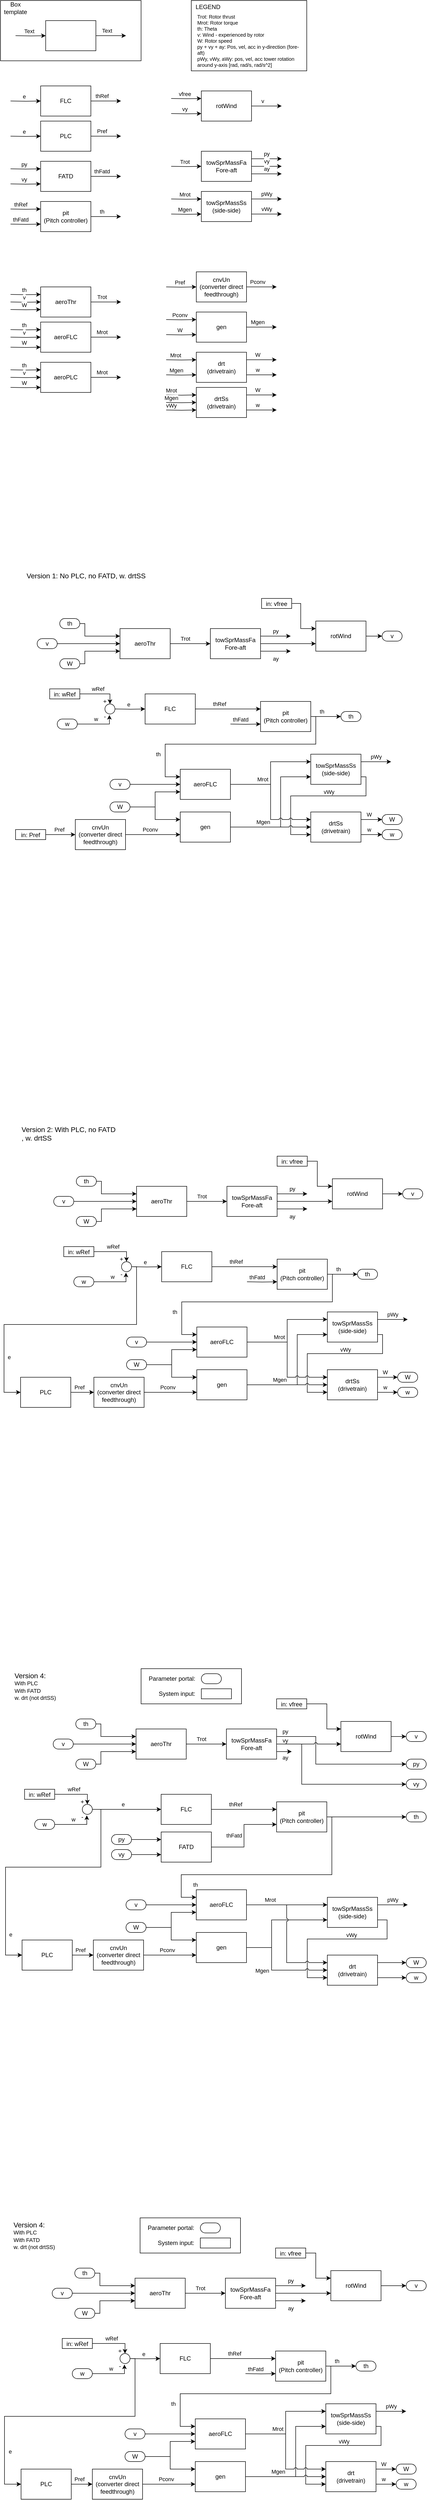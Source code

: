 <mxfile version="20.4.0" type="github">
  <diagram id="bfgBtSmYc3XGGk-cx81R" name="Page-1">
    <mxGraphModel dx="1127" dy="597" grid="1" gridSize="10" guides="1" tooltips="1" connect="1" arrows="1" fold="1" page="1" pageScale="1" pageWidth="850" pageHeight="1100" math="0" shadow="0">
      <root>
        <mxCell id="0" />
        <mxCell id="1" parent="0" />
        <mxCell id="2NKQgYieQlxQsSznahe5-5" value="" style="rounded=0;whiteSpace=wrap;html=1;fillColor=none;" parent="1" vertex="1">
          <mxGeometry width="280" height="120" as="geometry" />
        </mxCell>
        <mxCell id="2NKQgYieQlxQsSznahe5-6" value="Box template" style="text;html=1;strokeColor=none;fillColor=none;align=center;verticalAlign=middle;whiteSpace=wrap;rounded=0;" parent="1" vertex="1">
          <mxGeometry width="60" height="30" as="geometry" />
        </mxCell>
        <mxCell id="2NKQgYieQlxQsSznahe5-47" value="" style="group" parent="1" vertex="1" connectable="0">
          <mxGeometry x="30" y="40" width="220" height="60" as="geometry" />
        </mxCell>
        <mxCell id="2NKQgYieQlxQsSznahe5-3" value="" style="endArrow=classic;html=1;rounded=0;exitX=1;exitY=0.5;exitDx=0;exitDy=0;edgeStyle=orthogonalEdgeStyle;" parent="2NKQgYieQlxQsSznahe5-47" source="2NKQgYieQlxQsSznahe5-40" edge="1">
          <mxGeometry width="50" height="50" relative="1" as="geometry">
            <mxPoint x="190" y="60" as="sourcePoint" />
            <mxPoint x="220" y="30" as="targetPoint" />
          </mxGeometry>
        </mxCell>
        <mxCell id="2NKQgYieQlxQsSznahe5-55" value="Text" style="edgeLabel;html=1;align=center;verticalAlign=middle;resizable=0;points=[];" parent="2NKQgYieQlxQsSznahe5-3" vertex="1" connectable="0">
          <mxGeometry x="-0.265" y="1" relative="1" as="geometry">
            <mxPoint y="-9" as="offset" />
          </mxGeometry>
        </mxCell>
        <mxCell id="2NKQgYieQlxQsSznahe5-40" value="" style="rounded=0;whiteSpace=wrap;html=1;" parent="2NKQgYieQlxQsSznahe5-47" vertex="1">
          <mxGeometry x="60" width="100" height="60" as="geometry" />
        </mxCell>
        <mxCell id="2NKQgYieQlxQsSznahe5-41" value="" style="endArrow=classic;html=1;rounded=0;entryX=0;entryY=0.5;entryDx=0;entryDy=0;edgeStyle=orthogonalEdgeStyle;" parent="2NKQgYieQlxQsSznahe5-47" target="2NKQgYieQlxQsSznahe5-40" edge="1">
          <mxGeometry width="50" height="50" relative="1" as="geometry">
            <mxPoint y="30" as="sourcePoint" />
            <mxPoint x="30" y="30" as="targetPoint" />
          </mxGeometry>
        </mxCell>
        <mxCell id="2NKQgYieQlxQsSznahe5-54" value="Text" style="edgeLabel;html=1;align=center;verticalAlign=middle;resizable=0;points=[];" parent="2NKQgYieQlxQsSznahe5-41" vertex="1" connectable="0">
          <mxGeometry x="-0.106" y="2" relative="1" as="geometry">
            <mxPoint y="-8" as="offset" />
          </mxGeometry>
        </mxCell>
        <mxCell id="2NKQgYieQlxQsSznahe5-81" value="" style="group" parent="1" vertex="1" connectable="0">
          <mxGeometry x="330" y="540" width="220" height="60" as="geometry" />
        </mxCell>
        <mxCell id="2NKQgYieQlxQsSznahe5-82" value="" style="endArrow=classic;html=1;rounded=0;exitX=1;exitY=0.5;exitDx=0;exitDy=0;edgeStyle=orthogonalEdgeStyle;" parent="2NKQgYieQlxQsSznahe5-81" source="2NKQgYieQlxQsSznahe5-84" edge="1">
          <mxGeometry width="50" height="50" relative="1" as="geometry">
            <mxPoint x="190" y="60" as="sourcePoint" />
            <mxPoint x="220" y="30" as="targetPoint" />
          </mxGeometry>
        </mxCell>
        <mxCell id="2NKQgYieQlxQsSznahe5-83" value="Pconv" style="edgeLabel;html=1;align=center;verticalAlign=middle;resizable=0;points=[];" parent="2NKQgYieQlxQsSznahe5-82" vertex="1" connectable="0">
          <mxGeometry x="-0.265" y="1" relative="1" as="geometry">
            <mxPoint y="-9" as="offset" />
          </mxGeometry>
        </mxCell>
        <mxCell id="2NKQgYieQlxQsSznahe5-84" value="cnvUn&lt;br&gt;(converter direct feedthrough)" style="rounded=0;whiteSpace=wrap;html=1;" parent="2NKQgYieQlxQsSznahe5-81" vertex="1">
          <mxGeometry x="60" width="100" height="60" as="geometry" />
        </mxCell>
        <mxCell id="2NKQgYieQlxQsSznahe5-85" value="" style="endArrow=classic;html=1;rounded=0;entryX=0;entryY=0.5;entryDx=0;entryDy=0;edgeStyle=orthogonalEdgeStyle;" parent="2NKQgYieQlxQsSznahe5-81" target="2NKQgYieQlxQsSznahe5-84" edge="1">
          <mxGeometry width="50" height="50" relative="1" as="geometry">
            <mxPoint y="30" as="sourcePoint" />
            <mxPoint x="30" y="30" as="targetPoint" />
          </mxGeometry>
        </mxCell>
        <mxCell id="2NKQgYieQlxQsSznahe5-86" value="Pref" style="edgeLabel;html=1;align=center;verticalAlign=middle;resizable=0;points=[];" parent="2NKQgYieQlxQsSznahe5-85" vertex="1" connectable="0">
          <mxGeometry x="-0.106" y="2" relative="1" as="geometry">
            <mxPoint y="-8" as="offset" />
          </mxGeometry>
        </mxCell>
        <mxCell id="2NKQgYieQlxQsSznahe5-105" value="" style="group" parent="1" vertex="1" connectable="0">
          <mxGeometry x="20" y="570" width="220" height="60" as="geometry" />
        </mxCell>
        <mxCell id="2NKQgYieQlxQsSznahe5-106" value="" style="endArrow=classic;html=1;rounded=0;exitX=1;exitY=0.5;exitDx=0;exitDy=0;edgeStyle=orthogonalEdgeStyle;" parent="2NKQgYieQlxQsSznahe5-105" source="2NKQgYieQlxQsSznahe5-108" edge="1">
          <mxGeometry width="50" height="50" relative="1" as="geometry">
            <mxPoint x="190" y="60" as="sourcePoint" />
            <mxPoint x="220" y="30" as="targetPoint" />
          </mxGeometry>
        </mxCell>
        <mxCell id="2NKQgYieQlxQsSznahe5-107" value="Trot" style="edgeLabel;html=1;align=center;verticalAlign=middle;resizable=0;points=[];" parent="2NKQgYieQlxQsSznahe5-106" vertex="1" connectable="0">
          <mxGeometry x="-0.265" y="1" relative="1" as="geometry">
            <mxPoint y="-9" as="offset" />
          </mxGeometry>
        </mxCell>
        <mxCell id="2NKQgYieQlxQsSznahe5-108" value="aeroThr" style="rounded=0;whiteSpace=wrap;html=1;" parent="2NKQgYieQlxQsSznahe5-105" vertex="1">
          <mxGeometry x="60" width="100" height="60" as="geometry" />
        </mxCell>
        <mxCell id="2NKQgYieQlxQsSznahe5-109" value="" style="endArrow=classic;html=1;rounded=0;entryX=0;entryY=0.25;entryDx=0;entryDy=0;edgeStyle=orthogonalEdgeStyle;" parent="2NKQgYieQlxQsSznahe5-105" target="2NKQgYieQlxQsSznahe5-108" edge="1">
          <mxGeometry width="50" height="50" relative="1" as="geometry">
            <mxPoint y="15" as="sourcePoint" />
            <mxPoint x="30" y="30" as="targetPoint" />
          </mxGeometry>
        </mxCell>
        <mxCell id="2NKQgYieQlxQsSznahe5-110" value="th" style="edgeLabel;html=1;align=center;verticalAlign=middle;resizable=0;points=[];" parent="2NKQgYieQlxQsSznahe5-109" vertex="1" connectable="0">
          <mxGeometry x="-0.106" y="2" relative="1" as="geometry">
            <mxPoint y="-8" as="offset" />
          </mxGeometry>
        </mxCell>
        <mxCell id="ZojpfDY3j0kffaaoSL6z-208" value="" style="endArrow=classic;html=1;rounded=0;entryX=0;entryY=0.5;entryDx=0;entryDy=0;edgeStyle=orthogonalEdgeStyle;" parent="2NKQgYieQlxQsSznahe5-105" target="2NKQgYieQlxQsSznahe5-108" edge="1">
          <mxGeometry width="50" height="50" relative="1" as="geometry">
            <mxPoint y="30" as="sourcePoint" />
            <mxPoint x="50.0" y="50" as="targetPoint" />
          </mxGeometry>
        </mxCell>
        <mxCell id="ZojpfDY3j0kffaaoSL6z-209" value="v" style="edgeLabel;html=1;align=center;verticalAlign=middle;resizable=0;points=[];" parent="ZojpfDY3j0kffaaoSL6z-208" vertex="1" connectable="0">
          <mxGeometry x="-0.106" y="2" relative="1" as="geometry">
            <mxPoint y="-8" as="offset" />
          </mxGeometry>
        </mxCell>
        <mxCell id="2NKQgYieQlxQsSznahe5-111" value="&amp;nbsp; LEGEND&lt;br&gt;&lt;br&gt;&lt;br&gt;&lt;br&gt;&lt;br&gt;&lt;br&gt;&lt;br&gt;&lt;br&gt;&lt;br&gt;" style="rounded=0;whiteSpace=wrap;html=1;fillColor=none;align=left;" parent="1" vertex="1">
          <mxGeometry x="380" width="230" height="140" as="geometry" />
        </mxCell>
        <mxCell id="2NKQgYieQlxQsSznahe5-112" value="&lt;div style=&quot;&quot;&gt;&lt;span style=&quot;font-size: 10px; background-color: initial;&quot;&gt;Trot: Rotor thrust&lt;/span&gt;&lt;/div&gt;&lt;div style=&quot;&quot;&gt;&lt;span style=&quot;font-size: 10px;&quot;&gt;Mrot: Rotor torque&lt;/span&gt;&lt;/div&gt;&lt;font style=&quot;font-size: 10px;&quot;&gt;&lt;div style=&quot;&quot;&gt;&lt;span style=&quot;background-color: initial;&quot;&gt;th: Theta&lt;/span&gt;&lt;/div&gt;&lt;span style=&quot;&quot;&gt;&lt;div style=&quot;&quot;&gt;&lt;span style=&quot;background-color: initial;&quot;&gt;v: Wind - experienced by rotor&lt;/span&gt;&lt;/div&gt;&lt;/span&gt;&lt;/font&gt;&lt;div style=&quot;font-size: 10px;&quot;&gt;&lt;span style=&quot;background-color: initial;&quot;&gt;&lt;font style=&quot;font-size: 10px;&quot;&gt;W: Rotor speed&lt;/font&gt;&lt;/span&gt;&lt;/div&gt;&lt;div style=&quot;font-size: 10px;&quot;&gt;&lt;font style=&quot;font-size: 10px;&quot;&gt;py + vy + ay: Pos, vel, acc in y-direction (fore-aft)&lt;/font&gt;&lt;/div&gt;&lt;div style=&quot;font-size: 10px;&quot;&gt;&lt;span style=&quot;background-color: initial;&quot;&gt;&lt;font style=&quot;font-size: 10px;&quot;&gt;pWy, vWy, aWy: pos, vel, acc tower rotation around y-axis [rad, rad/s, rad/s^2]&lt;/font&gt;&lt;/span&gt;&lt;/div&gt;" style="text;html=1;strokeColor=none;fillColor=none;align=left;verticalAlign=middle;whiteSpace=wrap;rounded=0;fontSize=9;" parent="1" vertex="1">
          <mxGeometry x="390" y="20" width="210" height="120" as="geometry" />
        </mxCell>
        <mxCell id="2NKQgYieQlxQsSznahe5-62" value="" style="group" parent="1" vertex="1" connectable="0">
          <mxGeometry x="20" y="170" width="220" height="60" as="geometry" />
        </mxCell>
        <mxCell id="2NKQgYieQlxQsSznahe5-63" value="" style="endArrow=classic;html=1;rounded=0;exitX=1;exitY=0.5;exitDx=0;exitDy=0;edgeStyle=orthogonalEdgeStyle;" parent="2NKQgYieQlxQsSznahe5-62" source="2NKQgYieQlxQsSznahe5-65" edge="1">
          <mxGeometry width="50" height="50" relative="1" as="geometry">
            <mxPoint x="190" y="60" as="sourcePoint" />
            <mxPoint x="220" y="30" as="targetPoint" />
          </mxGeometry>
        </mxCell>
        <mxCell id="2NKQgYieQlxQsSznahe5-64" value="thRef" style="edgeLabel;html=1;align=center;verticalAlign=middle;resizable=0;points=[];" parent="2NKQgYieQlxQsSznahe5-63" vertex="1" connectable="0">
          <mxGeometry x="-0.265" y="1" relative="1" as="geometry">
            <mxPoint y="-9" as="offset" />
          </mxGeometry>
        </mxCell>
        <mxCell id="2NKQgYieQlxQsSznahe5-65" value="FLC" style="rounded=0;whiteSpace=wrap;html=1;" parent="2NKQgYieQlxQsSznahe5-62" vertex="1">
          <mxGeometry x="60" width="100" height="60" as="geometry" />
        </mxCell>
        <mxCell id="2NKQgYieQlxQsSznahe5-66" value="" style="endArrow=classic;html=1;rounded=0;entryX=0;entryY=0.5;entryDx=0;entryDy=0;edgeStyle=orthogonalEdgeStyle;" parent="2NKQgYieQlxQsSznahe5-62" target="2NKQgYieQlxQsSznahe5-65" edge="1">
          <mxGeometry width="50" height="50" relative="1" as="geometry">
            <mxPoint y="30" as="sourcePoint" />
            <mxPoint x="30" y="30" as="targetPoint" />
          </mxGeometry>
        </mxCell>
        <mxCell id="2NKQgYieQlxQsSznahe5-67" value="e" style="edgeLabel;html=1;align=center;verticalAlign=middle;resizable=0;points=[];" parent="2NKQgYieQlxQsSznahe5-66" vertex="1" connectable="0">
          <mxGeometry x="-0.106" y="2" relative="1" as="geometry">
            <mxPoint y="-8" as="offset" />
          </mxGeometry>
        </mxCell>
        <mxCell id="2NKQgYieQlxQsSznahe5-68" value="" style="group" parent="1" vertex="1" connectable="0">
          <mxGeometry x="20" y="240" width="220" height="60" as="geometry" />
        </mxCell>
        <mxCell id="2NKQgYieQlxQsSznahe5-69" value="" style="endArrow=classic;html=1;rounded=0;exitX=1;exitY=0.5;exitDx=0;exitDy=0;edgeStyle=orthogonalEdgeStyle;" parent="2NKQgYieQlxQsSznahe5-68" source="2NKQgYieQlxQsSznahe5-71" edge="1">
          <mxGeometry width="50" height="50" relative="1" as="geometry">
            <mxPoint x="190" y="60" as="sourcePoint" />
            <mxPoint x="220" y="30" as="targetPoint" />
          </mxGeometry>
        </mxCell>
        <mxCell id="2NKQgYieQlxQsSznahe5-70" value="Pref" style="edgeLabel;html=1;align=center;verticalAlign=middle;resizable=0;points=[];" parent="2NKQgYieQlxQsSznahe5-69" vertex="1" connectable="0">
          <mxGeometry x="-0.265" y="1" relative="1" as="geometry">
            <mxPoint y="-9" as="offset" />
          </mxGeometry>
        </mxCell>
        <mxCell id="2NKQgYieQlxQsSznahe5-71" value="PLC" style="rounded=0;whiteSpace=wrap;html=1;" parent="2NKQgYieQlxQsSznahe5-68" vertex="1">
          <mxGeometry x="60" width="100" height="60" as="geometry" />
        </mxCell>
        <mxCell id="2NKQgYieQlxQsSznahe5-72" value="" style="endArrow=classic;html=1;rounded=0;entryX=0;entryY=0.5;entryDx=0;entryDy=0;edgeStyle=orthogonalEdgeStyle;" parent="2NKQgYieQlxQsSznahe5-68" target="2NKQgYieQlxQsSznahe5-71" edge="1">
          <mxGeometry width="50" height="50" relative="1" as="geometry">
            <mxPoint y="30" as="sourcePoint" />
            <mxPoint x="30" y="30" as="targetPoint" />
          </mxGeometry>
        </mxCell>
        <mxCell id="2NKQgYieQlxQsSznahe5-73" value="e" style="edgeLabel;html=1;align=center;verticalAlign=middle;resizable=0;points=[];" parent="2NKQgYieQlxQsSznahe5-72" vertex="1" connectable="0">
          <mxGeometry x="-0.106" y="2" relative="1" as="geometry">
            <mxPoint y="-8" as="offset" />
          </mxGeometry>
        </mxCell>
        <mxCell id="2NKQgYieQlxQsSznahe5-147" value="" style="group" parent="1" vertex="1" connectable="0">
          <mxGeometry x="20" y="400" width="220" height="60" as="geometry" />
        </mxCell>
        <mxCell id="2NKQgYieQlxQsSznahe5-148" value="" style="endArrow=classic;html=1;rounded=0;exitX=1;exitY=0.5;exitDx=0;exitDy=0;edgeStyle=orthogonalEdgeStyle;" parent="2NKQgYieQlxQsSznahe5-147" source="2NKQgYieQlxQsSznahe5-150" edge="1">
          <mxGeometry width="50" height="50" relative="1" as="geometry">
            <mxPoint x="190" y="60" as="sourcePoint" />
            <mxPoint x="220" y="30" as="targetPoint" />
          </mxGeometry>
        </mxCell>
        <mxCell id="2NKQgYieQlxQsSznahe5-149" value="th" style="edgeLabel;html=1;align=center;verticalAlign=middle;resizable=0;points=[];" parent="2NKQgYieQlxQsSznahe5-148" vertex="1" connectable="0">
          <mxGeometry x="-0.265" y="1" relative="1" as="geometry">
            <mxPoint y="-9" as="offset" />
          </mxGeometry>
        </mxCell>
        <mxCell id="2NKQgYieQlxQsSznahe5-150" value="pit&lt;br&gt;(Pitch controller)" style="rounded=0;whiteSpace=wrap;html=1;" parent="2NKQgYieQlxQsSznahe5-147" vertex="1">
          <mxGeometry x="60" width="100" height="60" as="geometry" />
        </mxCell>
        <mxCell id="2NKQgYieQlxQsSznahe5-151" value="" style="endArrow=classic;html=1;rounded=0;entryX=0;entryY=0.25;entryDx=0;entryDy=0;edgeStyle=orthogonalEdgeStyle;" parent="2NKQgYieQlxQsSznahe5-147" target="2NKQgYieQlxQsSznahe5-150" edge="1">
          <mxGeometry width="50" height="50" relative="1" as="geometry">
            <mxPoint y="15" as="sourcePoint" />
            <mxPoint x="30" y="30" as="targetPoint" />
          </mxGeometry>
        </mxCell>
        <mxCell id="2NKQgYieQlxQsSznahe5-152" value="thRef" style="edgeLabel;html=1;align=center;verticalAlign=middle;resizable=0;points=[];" parent="2NKQgYieQlxQsSznahe5-151" vertex="1" connectable="0">
          <mxGeometry x="-0.106" y="2" relative="1" as="geometry">
            <mxPoint x="-7" y="-8" as="offset" />
          </mxGeometry>
        </mxCell>
        <mxCell id="ZojpfDY3j0kffaaoSL6z-186" value="" style="endArrow=classic;html=1;rounded=0;entryX=0;entryY=0.75;entryDx=0;entryDy=0;edgeStyle=orthogonalEdgeStyle;" parent="2NKQgYieQlxQsSznahe5-147" target="2NKQgYieQlxQsSznahe5-150" edge="1">
          <mxGeometry width="50" height="50" relative="1" as="geometry">
            <mxPoint y="45" as="sourcePoint" />
            <mxPoint x="50" y="59.6" as="targetPoint" />
          </mxGeometry>
        </mxCell>
        <mxCell id="ZojpfDY3j0kffaaoSL6z-187" value="thFatd" style="edgeLabel;html=1;align=center;verticalAlign=middle;resizable=0;points=[];" parent="ZojpfDY3j0kffaaoSL6z-186" vertex="1" connectable="0">
          <mxGeometry x="-0.106" y="2" relative="1" as="geometry">
            <mxPoint x="-7" y="-8" as="offset" />
          </mxGeometry>
        </mxCell>
        <mxCell id="2NKQgYieQlxQsSznahe5-142" value="" style="endArrow=classic;html=1;rounded=0;exitX=1;exitY=0.5;exitDx=0;exitDy=0;edgeStyle=orthogonalEdgeStyle;" parent="1" source="2NKQgYieQlxQsSznahe5-144" edge="1">
          <mxGeometry width="50" height="50" relative="1" as="geometry">
            <mxPoint x="210" y="380" as="sourcePoint" />
            <mxPoint x="240" y="350" as="targetPoint" />
          </mxGeometry>
        </mxCell>
        <mxCell id="2NKQgYieQlxQsSznahe5-143" value="thFatd" style="edgeLabel;html=1;align=center;verticalAlign=middle;resizable=0;points=[];" parent="2NKQgYieQlxQsSznahe5-142" vertex="1" connectable="0">
          <mxGeometry x="-0.265" y="1" relative="1" as="geometry">
            <mxPoint y="-9" as="offset" />
          </mxGeometry>
        </mxCell>
        <mxCell id="2NKQgYieQlxQsSznahe5-144" value="FATD" style="rounded=0;whiteSpace=wrap;html=1;" parent="1" vertex="1">
          <mxGeometry x="80" y="320" width="100" height="60" as="geometry" />
        </mxCell>
        <mxCell id="2NKQgYieQlxQsSznahe5-145" value="" style="endArrow=classic;html=1;rounded=0;entryX=0;entryY=0.25;entryDx=0;entryDy=0;edgeStyle=orthogonalEdgeStyle;" parent="1" target="2NKQgYieQlxQsSznahe5-144" edge="1">
          <mxGeometry width="50" height="50" relative="1" as="geometry">
            <mxPoint x="20" y="335" as="sourcePoint" />
            <mxPoint x="50" y="350" as="targetPoint" />
          </mxGeometry>
        </mxCell>
        <mxCell id="2NKQgYieQlxQsSznahe5-146" value="py" style="edgeLabel;html=1;align=center;verticalAlign=middle;resizable=0;points=[];" parent="2NKQgYieQlxQsSznahe5-145" vertex="1" connectable="0">
          <mxGeometry x="-0.106" y="2" relative="1" as="geometry">
            <mxPoint y="-8" as="offset" />
          </mxGeometry>
        </mxCell>
        <mxCell id="ZojpfDY3j0kffaaoSL6z-183" value="" style="endArrow=classic;html=1;rounded=0;entryX=0;entryY=0.75;entryDx=0;entryDy=0;edgeStyle=orthogonalEdgeStyle;" parent="1" target="2NKQgYieQlxQsSznahe5-144" edge="1">
          <mxGeometry width="50" height="50" relative="1" as="geometry">
            <mxPoint x="20" y="365" as="sourcePoint" />
            <mxPoint x="70" y="360" as="targetPoint" />
          </mxGeometry>
        </mxCell>
        <mxCell id="ZojpfDY3j0kffaaoSL6z-184" value="vy" style="edgeLabel;html=1;align=center;verticalAlign=middle;resizable=0;points=[];" parent="ZojpfDY3j0kffaaoSL6z-183" vertex="1" connectable="0">
          <mxGeometry x="-0.106" y="2" relative="1" as="geometry">
            <mxPoint y="-8" as="offset" />
          </mxGeometry>
        </mxCell>
        <mxCell id="2NKQgYieQlxQsSznahe5-88" value="" style="endArrow=classic;html=1;rounded=0;exitX=1;exitY=0.5;exitDx=0;exitDy=0;edgeStyle=orthogonalEdgeStyle;" parent="1" source="2NKQgYieQlxQsSznahe5-90" edge="1">
          <mxGeometry width="50" height="50" relative="1" as="geometry">
            <mxPoint x="530" y="240" as="sourcePoint" />
            <mxPoint x="560" y="210" as="targetPoint" />
          </mxGeometry>
        </mxCell>
        <mxCell id="2NKQgYieQlxQsSznahe5-89" value="v" style="edgeLabel;html=1;align=center;verticalAlign=middle;resizable=0;points=[];" parent="2NKQgYieQlxQsSznahe5-88" vertex="1" connectable="0">
          <mxGeometry x="-0.265" y="1" relative="1" as="geometry">
            <mxPoint y="-9" as="offset" />
          </mxGeometry>
        </mxCell>
        <mxCell id="2NKQgYieQlxQsSznahe5-90" value="rotWind" style="rounded=0;whiteSpace=wrap;html=1;" parent="1" vertex="1">
          <mxGeometry x="400" y="180" width="100" height="60" as="geometry" />
        </mxCell>
        <mxCell id="2NKQgYieQlxQsSznahe5-91" value="" style="endArrow=classic;html=1;rounded=0;entryX=0;entryY=0.25;entryDx=0;entryDy=0;edgeStyle=orthogonalEdgeStyle;" parent="1" target="2NKQgYieQlxQsSznahe5-90" edge="1">
          <mxGeometry width="50" height="50" relative="1" as="geometry">
            <mxPoint x="340" y="195" as="sourcePoint" />
            <mxPoint x="370" y="210" as="targetPoint" />
          </mxGeometry>
        </mxCell>
        <mxCell id="2NKQgYieQlxQsSznahe5-92" value="vfree" style="edgeLabel;html=1;align=center;verticalAlign=middle;resizable=0;points=[];" parent="2NKQgYieQlxQsSznahe5-91" vertex="1" connectable="0">
          <mxGeometry x="-0.106" y="2" relative="1" as="geometry">
            <mxPoint y="-8" as="offset" />
          </mxGeometry>
        </mxCell>
        <mxCell id="ZojpfDY3j0kffaaoSL6z-190" value="" style="endArrow=classic;html=1;rounded=0;entryX=0;entryY=0.75;entryDx=0;entryDy=0;edgeStyle=orthogonalEdgeStyle;" parent="1" target="2NKQgYieQlxQsSznahe5-90" edge="1">
          <mxGeometry width="50" height="50" relative="1" as="geometry">
            <mxPoint x="340" y="225" as="sourcePoint" />
            <mxPoint x="410" y="205" as="targetPoint" />
          </mxGeometry>
        </mxCell>
        <mxCell id="ZojpfDY3j0kffaaoSL6z-191" value="vy" style="edgeLabel;html=1;align=center;verticalAlign=middle;resizable=0;points=[];" parent="ZojpfDY3j0kffaaoSL6z-190" vertex="1" connectable="0">
          <mxGeometry x="-0.106" y="2" relative="1" as="geometry">
            <mxPoint y="-8" as="offset" />
          </mxGeometry>
        </mxCell>
        <mxCell id="2NKQgYieQlxQsSznahe5-100" value="" style="endArrow=classic;html=1;rounded=0;exitX=1;exitY=0.25;exitDx=0;exitDy=0;edgeStyle=orthogonalEdgeStyle;" parent="1" source="2NKQgYieQlxQsSznahe5-102" edge="1">
          <mxGeometry width="50" height="50" relative="1" as="geometry">
            <mxPoint x="530" y="440" as="sourcePoint" />
            <mxPoint x="560" y="395" as="targetPoint" />
          </mxGeometry>
        </mxCell>
        <mxCell id="2NKQgYieQlxQsSznahe5-101" value="pWy" style="edgeLabel;html=1;align=center;verticalAlign=middle;resizable=0;points=[];" parent="2NKQgYieQlxQsSznahe5-100" vertex="1" connectable="0">
          <mxGeometry x="-0.265" y="1" relative="1" as="geometry">
            <mxPoint x="8" y="-9" as="offset" />
          </mxGeometry>
        </mxCell>
        <mxCell id="2NKQgYieQlxQsSznahe5-102" value="towSprMassSs&lt;br&gt;(side-side)" style="rounded=0;whiteSpace=wrap;html=1;" parent="1" vertex="1">
          <mxGeometry x="400" y="380" width="100" height="60" as="geometry" />
        </mxCell>
        <mxCell id="2NKQgYieQlxQsSznahe5-103" value="" style="endArrow=classic;html=1;rounded=0;entryX=0;entryY=0.25;entryDx=0;entryDy=0;edgeStyle=orthogonalEdgeStyle;" parent="1" target="2NKQgYieQlxQsSznahe5-102" edge="1">
          <mxGeometry width="50" height="50" relative="1" as="geometry">
            <mxPoint x="340" y="395" as="sourcePoint" />
            <mxPoint x="370" y="410" as="targetPoint" />
          </mxGeometry>
        </mxCell>
        <mxCell id="2NKQgYieQlxQsSznahe5-104" value="Mrot" style="edgeLabel;html=1;align=center;verticalAlign=middle;resizable=0;points=[];" parent="2NKQgYieQlxQsSznahe5-103" vertex="1" connectable="0">
          <mxGeometry x="-0.106" y="2" relative="1" as="geometry">
            <mxPoint y="-8" as="offset" />
          </mxGeometry>
        </mxCell>
        <mxCell id="ZojpfDY3j0kffaaoSL6z-188" value="" style="endArrow=classic;html=1;rounded=0;entryX=0;entryY=0.75;entryDx=0;entryDy=0;edgeStyle=orthogonalEdgeStyle;" parent="1" target="2NKQgYieQlxQsSznahe5-102" edge="1">
          <mxGeometry width="50" height="50" relative="1" as="geometry">
            <mxPoint x="340" y="425" as="sourcePoint" />
            <mxPoint x="400" y="430" as="targetPoint" />
          </mxGeometry>
        </mxCell>
        <mxCell id="ZojpfDY3j0kffaaoSL6z-189" value="Mgen" style="edgeLabel;html=1;align=center;verticalAlign=middle;resizable=0;points=[];" parent="ZojpfDY3j0kffaaoSL6z-188" vertex="1" connectable="0">
          <mxGeometry x="-0.106" y="2" relative="1" as="geometry">
            <mxPoint y="-8" as="offset" />
          </mxGeometry>
        </mxCell>
        <mxCell id="ZojpfDY3j0kffaaoSL6z-192" value="" style="endArrow=classic;html=1;rounded=0;exitX=1;exitY=0.75;exitDx=0;exitDy=0;edgeStyle=orthogonalEdgeStyle;" parent="1" source="2NKQgYieQlxQsSznahe5-102" edge="1">
          <mxGeometry width="50" height="50" relative="1" as="geometry">
            <mxPoint x="510" y="405" as="sourcePoint" />
            <mxPoint x="560" y="425" as="targetPoint" />
          </mxGeometry>
        </mxCell>
        <mxCell id="ZojpfDY3j0kffaaoSL6z-193" value="vWy" style="edgeLabel;html=1;align=center;verticalAlign=middle;resizable=0;points=[];" parent="ZojpfDY3j0kffaaoSL6z-192" vertex="1" connectable="0">
          <mxGeometry x="-0.265" y="1" relative="1" as="geometry">
            <mxPoint x="8" y="-9" as="offset" />
          </mxGeometry>
        </mxCell>
        <mxCell id="2NKQgYieQlxQsSznahe5-94" value="" style="endArrow=classic;html=1;rounded=0;exitX=1;exitY=0.25;exitDx=0;exitDy=0;edgeStyle=orthogonalEdgeStyle;" parent="1" source="2NKQgYieQlxQsSznahe5-96" edge="1">
          <mxGeometry width="50" height="50" relative="1" as="geometry">
            <mxPoint x="530" y="360" as="sourcePoint" />
            <mxPoint x="560" y="315" as="targetPoint" />
          </mxGeometry>
        </mxCell>
        <mxCell id="2NKQgYieQlxQsSznahe5-95" value="py" style="edgeLabel;html=1;align=center;verticalAlign=middle;resizable=0;points=[];" parent="2NKQgYieQlxQsSznahe5-94" vertex="1" connectable="0">
          <mxGeometry x="-0.265" y="1" relative="1" as="geometry">
            <mxPoint x="8" y="-9" as="offset" />
          </mxGeometry>
        </mxCell>
        <mxCell id="2NKQgYieQlxQsSznahe5-96" value="towSprMassFa&lt;br&gt;Fore-aft" style="rounded=0;whiteSpace=wrap;html=1;" parent="1" vertex="1">
          <mxGeometry x="400" y="300" width="100" height="60" as="geometry" />
        </mxCell>
        <mxCell id="2NKQgYieQlxQsSznahe5-97" value="" style="endArrow=classic;html=1;rounded=0;entryX=0;entryY=0.5;entryDx=0;entryDy=0;edgeStyle=orthogonalEdgeStyle;" parent="1" target="2NKQgYieQlxQsSznahe5-96" edge="1">
          <mxGeometry width="50" height="50" relative="1" as="geometry">
            <mxPoint x="340" y="330" as="sourcePoint" />
            <mxPoint x="370" y="330" as="targetPoint" />
          </mxGeometry>
        </mxCell>
        <mxCell id="2NKQgYieQlxQsSznahe5-98" value="Trot" style="edgeLabel;html=1;align=center;verticalAlign=middle;resizable=0;points=[];" parent="2NKQgYieQlxQsSznahe5-97" vertex="1" connectable="0">
          <mxGeometry x="-0.106" y="2" relative="1" as="geometry">
            <mxPoint y="-8" as="offset" />
          </mxGeometry>
        </mxCell>
        <mxCell id="ZojpfDY3j0kffaaoSL6z-194" value="" style="endArrow=classic;html=1;rounded=0;exitX=1;exitY=0.5;exitDx=0;exitDy=0;edgeStyle=orthogonalEdgeStyle;" parent="1" source="2NKQgYieQlxQsSznahe5-96" edge="1">
          <mxGeometry width="50" height="50" relative="1" as="geometry">
            <mxPoint x="510" y="325" as="sourcePoint" />
            <mxPoint x="560" y="330" as="targetPoint" />
          </mxGeometry>
        </mxCell>
        <mxCell id="ZojpfDY3j0kffaaoSL6z-195" value="vy" style="edgeLabel;html=1;align=center;verticalAlign=middle;resizable=0;points=[];" parent="ZojpfDY3j0kffaaoSL6z-194" vertex="1" connectable="0">
          <mxGeometry x="-0.265" y="1" relative="1" as="geometry">
            <mxPoint x="8" y="-9" as="offset" />
          </mxGeometry>
        </mxCell>
        <mxCell id="ZojpfDY3j0kffaaoSL6z-196" value="" style="endArrow=classic;html=1;rounded=0;exitX=1;exitY=0.75;exitDx=0;exitDy=0;edgeStyle=orthogonalEdgeStyle;" parent="1" source="2NKQgYieQlxQsSznahe5-96" edge="1">
          <mxGeometry width="50" height="50" relative="1" as="geometry">
            <mxPoint x="510" y="340.0" as="sourcePoint" />
            <mxPoint x="560" y="345" as="targetPoint" />
          </mxGeometry>
        </mxCell>
        <mxCell id="ZojpfDY3j0kffaaoSL6z-197" value="ay" style="edgeLabel;html=1;align=center;verticalAlign=middle;resizable=0;points=[];" parent="ZojpfDY3j0kffaaoSL6z-196" vertex="1" connectable="0">
          <mxGeometry x="-0.265" y="1" relative="1" as="geometry">
            <mxPoint x="8" y="-9" as="offset" />
          </mxGeometry>
        </mxCell>
        <mxCell id="2NKQgYieQlxQsSznahe5-154" value="" style="endArrow=classic;html=1;rounded=0;exitX=1;exitY=0.25;exitDx=0;exitDy=0;edgeStyle=orthogonalEdgeStyle;" parent="1" source="2NKQgYieQlxQsSznahe5-156" edge="1">
          <mxGeometry width="50" height="50" relative="1" as="geometry">
            <mxPoint x="520" y="830" as="sourcePoint" />
            <mxPoint x="550" y="785" as="targetPoint" />
          </mxGeometry>
        </mxCell>
        <mxCell id="2NKQgYieQlxQsSznahe5-155" value="W" style="edgeLabel;html=1;align=center;verticalAlign=middle;resizable=0;points=[];" parent="2NKQgYieQlxQsSznahe5-154" vertex="1" connectable="0">
          <mxGeometry x="-0.265" y="1" relative="1" as="geometry">
            <mxPoint y="-9" as="offset" />
          </mxGeometry>
        </mxCell>
        <mxCell id="2NKQgYieQlxQsSznahe5-156" value="drtSs&lt;br&gt;(drivetrain)" style="rounded=0;whiteSpace=wrap;html=1;" parent="1" vertex="1">
          <mxGeometry x="390" y="770" width="100" height="60" as="geometry" />
        </mxCell>
        <mxCell id="2NKQgYieQlxQsSznahe5-157" value="" style="endArrow=classic;html=1;rounded=0;entryX=0;entryY=0.25;entryDx=0;entryDy=0;edgeStyle=orthogonalEdgeStyle;" parent="1" target="2NKQgYieQlxQsSznahe5-156" edge="1">
          <mxGeometry width="50" height="50" relative="1" as="geometry">
            <mxPoint x="330" y="785" as="sourcePoint" />
            <mxPoint x="360" y="800" as="targetPoint" />
          </mxGeometry>
        </mxCell>
        <mxCell id="2NKQgYieQlxQsSznahe5-158" value="Mrot" style="edgeLabel;html=1;align=center;verticalAlign=middle;resizable=0;points=[];" parent="2NKQgYieQlxQsSznahe5-157" vertex="1" connectable="0">
          <mxGeometry x="-0.106" y="2" relative="1" as="geometry">
            <mxPoint x="-17" y="-8" as="offset" />
          </mxGeometry>
        </mxCell>
        <mxCell id="2NKQgYieQlxQsSznahe5-160" value="" style="endArrow=classic;html=1;rounded=0;exitX=1;exitY=0.25;exitDx=0;exitDy=0;edgeStyle=orthogonalEdgeStyle;" parent="1" source="2NKQgYieQlxQsSznahe5-162" edge="1">
          <mxGeometry width="50" height="50" relative="1" as="geometry">
            <mxPoint x="520" y="760" as="sourcePoint" />
            <mxPoint x="550" y="715" as="targetPoint" />
          </mxGeometry>
        </mxCell>
        <mxCell id="2NKQgYieQlxQsSznahe5-161" value="W" style="edgeLabel;html=1;align=center;verticalAlign=middle;resizable=0;points=[];" parent="2NKQgYieQlxQsSznahe5-160" vertex="1" connectable="0">
          <mxGeometry x="-0.265" y="1" relative="1" as="geometry">
            <mxPoint y="-9" as="offset" />
          </mxGeometry>
        </mxCell>
        <mxCell id="2NKQgYieQlxQsSznahe5-162" value="drt&lt;br&gt;(drivetrain)" style="rounded=0;whiteSpace=wrap;html=1;" parent="1" vertex="1">
          <mxGeometry x="390" y="700" width="100" height="60" as="geometry" />
        </mxCell>
        <mxCell id="2NKQgYieQlxQsSznahe5-163" value="" style="endArrow=classic;html=1;rounded=0;entryX=0;entryY=0.25;entryDx=0;entryDy=0;edgeStyle=orthogonalEdgeStyle;" parent="1" target="2NKQgYieQlxQsSznahe5-162" edge="1">
          <mxGeometry width="50" height="50" relative="1" as="geometry">
            <mxPoint x="330" y="715" as="sourcePoint" />
            <mxPoint x="360" y="730" as="targetPoint" />
          </mxGeometry>
        </mxCell>
        <mxCell id="2NKQgYieQlxQsSznahe5-164" value="Mrot&amp;nbsp;" style="edgeLabel;html=1;align=center;verticalAlign=middle;resizable=0;points=[];" parent="2NKQgYieQlxQsSznahe5-163" vertex="1" connectable="0">
          <mxGeometry x="-0.106" y="2" relative="1" as="geometry">
            <mxPoint x="-7" y="-8" as="offset" />
          </mxGeometry>
        </mxCell>
        <mxCell id="ZojpfDY3j0kffaaoSL6z-198" value="" style="endArrow=classic;html=1;rounded=0;exitX=1;exitY=0.75;exitDx=0;exitDy=0;edgeStyle=orthogonalEdgeStyle;" parent="1" source="2NKQgYieQlxQsSznahe5-162" edge="1">
          <mxGeometry width="50" height="50" relative="1" as="geometry">
            <mxPoint x="500" y="740" as="sourcePoint" />
            <mxPoint x="550" y="745" as="targetPoint" />
          </mxGeometry>
        </mxCell>
        <mxCell id="ZojpfDY3j0kffaaoSL6z-199" value="w" style="edgeLabel;html=1;align=center;verticalAlign=middle;resizable=0;points=[];" parent="ZojpfDY3j0kffaaoSL6z-198" vertex="1" connectable="0">
          <mxGeometry x="-0.265" y="1" relative="1" as="geometry">
            <mxPoint y="-9" as="offset" />
          </mxGeometry>
        </mxCell>
        <mxCell id="ZojpfDY3j0kffaaoSL6z-200" value="" style="endArrow=classic;html=1;rounded=0;exitX=1;exitY=0.75;exitDx=0;exitDy=0;edgeStyle=orthogonalEdgeStyle;" parent="1" source="2NKQgYieQlxQsSznahe5-156" edge="1">
          <mxGeometry width="50" height="50" relative="1" as="geometry">
            <mxPoint x="500" y="810" as="sourcePoint" />
            <mxPoint x="550" y="815" as="targetPoint" />
          </mxGeometry>
        </mxCell>
        <mxCell id="ZojpfDY3j0kffaaoSL6z-201" value="w" style="edgeLabel;html=1;align=center;verticalAlign=middle;resizable=0;points=[];" parent="ZojpfDY3j0kffaaoSL6z-200" vertex="1" connectable="0">
          <mxGeometry x="-0.265" y="1" relative="1" as="geometry">
            <mxPoint y="-9" as="offset" />
          </mxGeometry>
        </mxCell>
        <mxCell id="ZojpfDY3j0kffaaoSL6z-202" value="" style="endArrow=classic;html=1;rounded=0;entryX=0;entryY=0.75;entryDx=0;entryDy=0;edgeStyle=orthogonalEdgeStyle;" parent="1" target="2NKQgYieQlxQsSznahe5-162" edge="1">
          <mxGeometry width="50" height="50" relative="1" as="geometry">
            <mxPoint x="330" y="745" as="sourcePoint" />
            <mxPoint x="400" y="725" as="targetPoint" />
          </mxGeometry>
        </mxCell>
        <mxCell id="ZojpfDY3j0kffaaoSL6z-203" value="Mgen" style="edgeLabel;html=1;align=center;verticalAlign=middle;resizable=0;points=[];" parent="ZojpfDY3j0kffaaoSL6z-202" vertex="1" connectable="0">
          <mxGeometry x="-0.106" y="2" relative="1" as="geometry">
            <mxPoint x="-7" y="-8" as="offset" />
          </mxGeometry>
        </mxCell>
        <mxCell id="ZojpfDY3j0kffaaoSL6z-204" value="" style="endArrow=classic;html=1;rounded=0;entryX=0;entryY=0.75;entryDx=0;entryDy=0;edgeStyle=orthogonalEdgeStyle;" parent="1" target="2NKQgYieQlxQsSznahe5-156" edge="1">
          <mxGeometry width="50" height="50" relative="1" as="geometry">
            <mxPoint x="330" y="815" as="sourcePoint" />
            <mxPoint x="380" y="820" as="targetPoint" />
          </mxGeometry>
        </mxCell>
        <mxCell id="ZojpfDY3j0kffaaoSL6z-205" value="vWy" style="edgeLabel;html=1;align=center;verticalAlign=middle;resizable=0;points=[];" parent="ZojpfDY3j0kffaaoSL6z-204" vertex="1" connectable="0">
          <mxGeometry x="-0.106" y="2" relative="1" as="geometry">
            <mxPoint x="-17" y="-8" as="offset" />
          </mxGeometry>
        </mxCell>
        <mxCell id="ZojpfDY3j0kffaaoSL6z-206" value="" style="endArrow=classic;html=1;rounded=0;entryX=0;entryY=0.5;entryDx=0;entryDy=0;edgeStyle=orthogonalEdgeStyle;" parent="1" target="2NKQgYieQlxQsSznahe5-156" edge="1">
          <mxGeometry width="50" height="50" relative="1" as="geometry">
            <mxPoint x="330" y="800" as="sourcePoint" />
            <mxPoint x="390" y="830" as="targetPoint" />
          </mxGeometry>
        </mxCell>
        <mxCell id="ZojpfDY3j0kffaaoSL6z-207" value="Mgen" style="edgeLabel;html=1;align=center;verticalAlign=middle;resizable=0;points=[];" parent="ZojpfDY3j0kffaaoSL6z-206" vertex="1" connectable="0">
          <mxGeometry x="-0.106" y="2" relative="1" as="geometry">
            <mxPoint x="-17" y="-8" as="offset" />
          </mxGeometry>
        </mxCell>
        <mxCell id="ZojpfDY3j0kffaaoSL6z-210" value="" style="endArrow=classic;html=1;rounded=0;entryX=0;entryY=0.75;entryDx=0;entryDy=0;edgeStyle=orthogonalEdgeStyle;" parent="1" target="2NKQgYieQlxQsSznahe5-108" edge="1">
          <mxGeometry width="50" height="50" relative="1" as="geometry">
            <mxPoint x="20" y="615" as="sourcePoint" />
            <mxPoint x="60.0" y="640" as="targetPoint" />
          </mxGeometry>
        </mxCell>
        <mxCell id="ZojpfDY3j0kffaaoSL6z-211" value="W" style="edgeLabel;html=1;align=center;verticalAlign=middle;resizable=0;points=[];" parent="ZojpfDY3j0kffaaoSL6z-210" vertex="1" connectable="0">
          <mxGeometry x="-0.106" y="2" relative="1" as="geometry">
            <mxPoint y="-8" as="offset" />
          </mxGeometry>
        </mxCell>
        <mxCell id="ZojpfDY3j0kffaaoSL6z-212" value="" style="group" parent="1" vertex="1" connectable="0">
          <mxGeometry x="20" y="640" width="220" height="60" as="geometry" />
        </mxCell>
        <mxCell id="ZojpfDY3j0kffaaoSL6z-213" value="" style="endArrow=classic;html=1;rounded=0;exitX=1;exitY=0.5;exitDx=0;exitDy=0;edgeStyle=orthogonalEdgeStyle;" parent="ZojpfDY3j0kffaaoSL6z-212" source="ZojpfDY3j0kffaaoSL6z-215" edge="1">
          <mxGeometry width="50" height="50" relative="1" as="geometry">
            <mxPoint x="190" y="60" as="sourcePoint" />
            <mxPoint x="220" y="30" as="targetPoint" />
          </mxGeometry>
        </mxCell>
        <mxCell id="ZojpfDY3j0kffaaoSL6z-214" value="Mrot" style="edgeLabel;html=1;align=center;verticalAlign=middle;resizable=0;points=[];" parent="ZojpfDY3j0kffaaoSL6z-213" vertex="1" connectable="0">
          <mxGeometry x="-0.265" y="1" relative="1" as="geometry">
            <mxPoint y="-9" as="offset" />
          </mxGeometry>
        </mxCell>
        <mxCell id="ZojpfDY3j0kffaaoSL6z-215" value="aeroFLC" style="rounded=0;whiteSpace=wrap;html=1;" parent="ZojpfDY3j0kffaaoSL6z-212" vertex="1">
          <mxGeometry x="60" width="100" height="60" as="geometry" />
        </mxCell>
        <mxCell id="ZojpfDY3j0kffaaoSL6z-216" value="" style="endArrow=classic;html=1;rounded=0;entryX=0;entryY=0.25;entryDx=0;entryDy=0;edgeStyle=orthogonalEdgeStyle;" parent="ZojpfDY3j0kffaaoSL6z-212" target="ZojpfDY3j0kffaaoSL6z-215" edge="1">
          <mxGeometry width="50" height="50" relative="1" as="geometry">
            <mxPoint y="15" as="sourcePoint" />
            <mxPoint x="30" y="30" as="targetPoint" />
          </mxGeometry>
        </mxCell>
        <mxCell id="ZojpfDY3j0kffaaoSL6z-217" value="th" style="edgeLabel;html=1;align=center;verticalAlign=middle;resizable=0;points=[];" parent="ZojpfDY3j0kffaaoSL6z-216" vertex="1" connectable="0">
          <mxGeometry x="-0.106" y="2" relative="1" as="geometry">
            <mxPoint y="-8" as="offset" />
          </mxGeometry>
        </mxCell>
        <mxCell id="ZojpfDY3j0kffaaoSL6z-218" value="" style="endArrow=classic;html=1;rounded=0;entryX=0;entryY=0.5;entryDx=0;entryDy=0;edgeStyle=orthogonalEdgeStyle;" parent="ZojpfDY3j0kffaaoSL6z-212" target="ZojpfDY3j0kffaaoSL6z-215" edge="1">
          <mxGeometry width="50" height="50" relative="1" as="geometry">
            <mxPoint y="30" as="sourcePoint" />
            <mxPoint x="50.0" y="50" as="targetPoint" />
          </mxGeometry>
        </mxCell>
        <mxCell id="ZojpfDY3j0kffaaoSL6z-219" value="v" style="edgeLabel;html=1;align=center;verticalAlign=middle;resizable=0;points=[];" parent="ZojpfDY3j0kffaaoSL6z-218" vertex="1" connectable="0">
          <mxGeometry x="-0.106" y="2" relative="1" as="geometry">
            <mxPoint y="-8" as="offset" />
          </mxGeometry>
        </mxCell>
        <mxCell id="ZojpfDY3j0kffaaoSL6z-220" value="" style="endArrow=classic;html=1;rounded=0;entryX=0;entryY=0.833;entryDx=0;entryDy=0;edgeStyle=orthogonalEdgeStyle;entryPerimeter=0;" parent="1" target="ZojpfDY3j0kffaaoSL6z-215" edge="1">
          <mxGeometry width="50" height="50" relative="1" as="geometry">
            <mxPoint x="20" y="690" as="sourcePoint" />
            <mxPoint x="60" y="719.6" as="targetPoint" />
          </mxGeometry>
        </mxCell>
        <mxCell id="ZojpfDY3j0kffaaoSL6z-221" value="W" style="edgeLabel;html=1;align=center;verticalAlign=middle;resizable=0;points=[];" parent="ZojpfDY3j0kffaaoSL6z-220" vertex="1" connectable="0">
          <mxGeometry x="-0.106" y="2" relative="1" as="geometry">
            <mxPoint y="-8" as="offset" />
          </mxGeometry>
        </mxCell>
        <mxCell id="ZojpfDY3j0kffaaoSL6z-230" value="" style="group" parent="1" vertex="1" connectable="0">
          <mxGeometry x="20" y="720" width="220" height="60" as="geometry" />
        </mxCell>
        <mxCell id="ZojpfDY3j0kffaaoSL6z-231" value="" style="endArrow=classic;html=1;rounded=0;exitX=1;exitY=0.5;exitDx=0;exitDy=0;edgeStyle=orthogonalEdgeStyle;" parent="ZojpfDY3j0kffaaoSL6z-230" source="ZojpfDY3j0kffaaoSL6z-233" edge="1">
          <mxGeometry width="50" height="50" relative="1" as="geometry">
            <mxPoint x="190" y="60" as="sourcePoint" />
            <mxPoint x="220" y="30" as="targetPoint" />
          </mxGeometry>
        </mxCell>
        <mxCell id="ZojpfDY3j0kffaaoSL6z-232" value="Mrot" style="edgeLabel;html=1;align=center;verticalAlign=middle;resizable=0;points=[];" parent="ZojpfDY3j0kffaaoSL6z-231" vertex="1" connectable="0">
          <mxGeometry x="-0.265" y="1" relative="1" as="geometry">
            <mxPoint y="-9" as="offset" />
          </mxGeometry>
        </mxCell>
        <mxCell id="ZojpfDY3j0kffaaoSL6z-233" value="aeroPLC" style="rounded=0;whiteSpace=wrap;html=1;" parent="ZojpfDY3j0kffaaoSL6z-230" vertex="1">
          <mxGeometry x="60" width="100" height="60" as="geometry" />
        </mxCell>
        <mxCell id="ZojpfDY3j0kffaaoSL6z-234" value="" style="endArrow=classic;html=1;rounded=0;entryX=0;entryY=0.25;entryDx=0;entryDy=0;edgeStyle=orthogonalEdgeStyle;" parent="ZojpfDY3j0kffaaoSL6z-230" target="ZojpfDY3j0kffaaoSL6z-233" edge="1">
          <mxGeometry width="50" height="50" relative="1" as="geometry">
            <mxPoint y="15" as="sourcePoint" />
            <mxPoint x="30" y="30" as="targetPoint" />
          </mxGeometry>
        </mxCell>
        <mxCell id="ZojpfDY3j0kffaaoSL6z-235" value="th" style="edgeLabel;html=1;align=center;verticalAlign=middle;resizable=0;points=[];" parent="ZojpfDY3j0kffaaoSL6z-234" vertex="1" connectable="0">
          <mxGeometry x="-0.106" y="2" relative="1" as="geometry">
            <mxPoint y="-8" as="offset" />
          </mxGeometry>
        </mxCell>
        <mxCell id="ZojpfDY3j0kffaaoSL6z-236" value="" style="endArrow=classic;html=1;rounded=0;entryX=0;entryY=0.5;entryDx=0;entryDy=0;edgeStyle=orthogonalEdgeStyle;" parent="ZojpfDY3j0kffaaoSL6z-230" target="ZojpfDY3j0kffaaoSL6z-233" edge="1">
          <mxGeometry width="50" height="50" relative="1" as="geometry">
            <mxPoint y="30" as="sourcePoint" />
            <mxPoint x="50.0" y="50" as="targetPoint" />
          </mxGeometry>
        </mxCell>
        <mxCell id="ZojpfDY3j0kffaaoSL6z-237" value="v" style="edgeLabel;html=1;align=center;verticalAlign=middle;resizable=0;points=[];" parent="ZojpfDY3j0kffaaoSL6z-236" vertex="1" connectable="0">
          <mxGeometry x="-0.106" y="2" relative="1" as="geometry">
            <mxPoint y="-8" as="offset" />
          </mxGeometry>
        </mxCell>
        <mxCell id="ZojpfDY3j0kffaaoSL6z-238" value="" style="endArrow=classic;html=1;rounded=0;entryX=0;entryY=0.833;entryDx=0;entryDy=0;edgeStyle=orthogonalEdgeStyle;entryPerimeter=0;" parent="1" target="ZojpfDY3j0kffaaoSL6z-233" edge="1">
          <mxGeometry width="50" height="50" relative="1" as="geometry">
            <mxPoint x="20" y="770" as="sourcePoint" />
            <mxPoint x="60" y="799.6" as="targetPoint" />
          </mxGeometry>
        </mxCell>
        <mxCell id="ZojpfDY3j0kffaaoSL6z-239" value="W" style="edgeLabel;html=1;align=center;verticalAlign=middle;resizable=0;points=[];" parent="ZojpfDY3j0kffaaoSL6z-238" vertex="1" connectable="0">
          <mxGeometry x="-0.106" y="2" relative="1" as="geometry">
            <mxPoint y="-8" as="offset" />
          </mxGeometry>
        </mxCell>
        <mxCell id="ZojpfDY3j0kffaaoSL6z-287" value="" style="endArrow=classic;html=1;rounded=0;exitX=1;exitY=0.5;exitDx=0;exitDy=0;edgeStyle=orthogonalEdgeStyle;entryX=0;entryY=0.5;entryDx=0;entryDy=0;" parent="1" source="ZojpfDY3j0kffaaoSL6z-289" target="ZojpfDY3j0kffaaoSL6z-379" edge="1">
          <mxGeometry width="50" height="50" relative="1" as="geometry">
            <mxPoint x="848" y="1280" as="sourcePoint" />
            <mxPoint x="878" y="1250" as="targetPoint" />
          </mxGeometry>
        </mxCell>
        <mxCell id="ZojpfDY3j0kffaaoSL6z-289" value="rotWind" style="rounded=0;whiteSpace=wrap;html=1;" parent="1" vertex="1">
          <mxGeometry x="628" y="1235" width="100" height="60" as="geometry" />
        </mxCell>
        <mxCell id="ZojpfDY3j0kffaaoSL6z-290" value="" style="endArrow=classic;html=1;rounded=0;entryX=0;entryY=0.25;entryDx=0;entryDy=0;edgeStyle=orthogonalEdgeStyle;exitX=1;exitY=0.5;exitDx=0;exitDy=0;" parent="1" target="ZojpfDY3j0kffaaoSL6z-289" edge="1" source="QI2H6ngrVBsJYfVaLA9H-94">
          <mxGeometry width="50" height="50" relative="1" as="geometry">
            <mxPoint x="598" y="1220" as="sourcePoint" />
            <mxPoint x="688" y="1250" as="targetPoint" />
            <Array as="points">
              <mxPoint x="598" y="1200" />
              <mxPoint x="598" y="1250" />
            </Array>
          </mxGeometry>
        </mxCell>
        <mxCell id="ZojpfDY3j0kffaaoSL6z-294" value="" style="endArrow=classic;html=1;rounded=0;exitX=1;exitY=0.25;exitDx=0;exitDy=0;edgeStyle=orthogonalEdgeStyle;" parent="1" source="ZojpfDY3j0kffaaoSL6z-296" edge="1">
          <mxGeometry width="50" height="50" relative="1" as="geometry">
            <mxPoint x="748" y="1560" as="sourcePoint" />
            <mxPoint x="778" y="1515" as="targetPoint" />
          </mxGeometry>
        </mxCell>
        <mxCell id="ZojpfDY3j0kffaaoSL6z-295" value="pWy" style="edgeLabel;html=1;align=center;verticalAlign=middle;resizable=0;points=[];" parent="ZojpfDY3j0kffaaoSL6z-294" vertex="1" connectable="0">
          <mxGeometry x="-0.265" y="1" relative="1" as="geometry">
            <mxPoint x="8" y="-9" as="offset" />
          </mxGeometry>
        </mxCell>
        <mxCell id="ZojpfDY3j0kffaaoSL6z-296" value="towSprMassSs&lt;br&gt;(side-side)" style="rounded=0;whiteSpace=wrap;html=1;" parent="1" vertex="1">
          <mxGeometry x="618" y="1500" width="100" height="60" as="geometry" />
        </mxCell>
        <mxCell id="ZojpfDY3j0kffaaoSL6z-299" value="" style="endArrow=classic;html=1;rounded=0;entryX=0;entryY=0.75;entryDx=0;entryDy=0;edgeStyle=orthogonalEdgeStyle;exitX=1;exitY=0.5;exitDx=0;exitDy=0;jumpStyle=arc;" parent="1" target="ZojpfDY3j0kffaaoSL6z-296" edge="1">
          <mxGeometry width="50" height="50" relative="1" as="geometry">
            <mxPoint x="458" y="1645" as="sourcePoint" />
            <mxPoint x="618" y="1550" as="targetPoint" />
            <Array as="points">
              <mxPoint x="558" y="1645" />
              <mxPoint x="558" y="1545" />
            </Array>
          </mxGeometry>
        </mxCell>
        <mxCell id="ZojpfDY3j0kffaaoSL6z-301" value="" style="endArrow=classic;html=1;rounded=0;exitX=1;exitY=0.75;exitDx=0;exitDy=0;edgeStyle=orthogonalEdgeStyle;entryX=0;entryY=0.75;entryDx=0;entryDy=0;jumpStyle=arc;" parent="1" source="ZojpfDY3j0kffaaoSL6z-296" target="ZojpfDY3j0kffaaoSL6z-314" edge="1">
          <mxGeometry width="50" height="50" relative="1" as="geometry">
            <mxPoint x="728" y="1525" as="sourcePoint" />
            <mxPoint x="778" y="1545" as="targetPoint" />
            <Array as="points">
              <mxPoint x="728" y="1545" />
              <mxPoint x="728" y="1583" />
              <mxPoint x="578" y="1583" />
              <mxPoint x="578" y="1660" />
            </Array>
          </mxGeometry>
        </mxCell>
        <mxCell id="ZojpfDY3j0kffaaoSL6z-302" value="vWy" style="edgeLabel;html=1;align=center;verticalAlign=middle;resizable=0;points=[];" parent="ZojpfDY3j0kffaaoSL6z-301" vertex="1" connectable="0">
          <mxGeometry x="-0.265" y="1" relative="1" as="geometry">
            <mxPoint x="-6" y="-9" as="offset" />
          </mxGeometry>
        </mxCell>
        <mxCell id="ZojpfDY3j0kffaaoSL6z-303" value="" style="endArrow=classic;html=1;rounded=0;exitX=1;exitY=0.25;exitDx=0;exitDy=0;edgeStyle=orthogonalEdgeStyle;" parent="1" source="ZojpfDY3j0kffaaoSL6z-305" edge="1">
          <mxGeometry width="50" height="50" relative="1" as="geometry">
            <mxPoint x="548" y="1310" as="sourcePoint" />
            <mxPoint x="578" y="1265" as="targetPoint" />
          </mxGeometry>
        </mxCell>
        <mxCell id="ZojpfDY3j0kffaaoSL6z-304" value="py" style="edgeLabel;html=1;align=center;verticalAlign=middle;resizable=0;points=[];" parent="ZojpfDY3j0kffaaoSL6z-303" vertex="1" connectable="0">
          <mxGeometry x="-0.265" y="1" relative="1" as="geometry">
            <mxPoint x="8" y="-9" as="offset" />
          </mxGeometry>
        </mxCell>
        <mxCell id="ZojpfDY3j0kffaaoSL6z-305" value="towSprMassFa&lt;br&gt;Fore-aft" style="rounded=0;whiteSpace=wrap;html=1;" parent="1" vertex="1">
          <mxGeometry x="418" y="1250" width="100" height="60" as="geometry" />
        </mxCell>
        <mxCell id="ZojpfDY3j0kffaaoSL6z-308" value="" style="endArrow=classic;html=1;rounded=0;exitX=1;exitY=0.5;exitDx=0;exitDy=0;edgeStyle=orthogonalEdgeStyle;entryX=0;entryY=0.75;entryDx=0;entryDy=0;" parent="1" source="ZojpfDY3j0kffaaoSL6z-305" target="ZojpfDY3j0kffaaoSL6z-289" edge="1">
          <mxGeometry width="50" height="50" relative="1" as="geometry">
            <mxPoint x="528" y="1275" as="sourcePoint" />
            <mxPoint x="578" y="1280" as="targetPoint" />
          </mxGeometry>
        </mxCell>
        <mxCell id="ZojpfDY3j0kffaaoSL6z-310" value="" style="endArrow=classic;html=1;rounded=0;exitX=1;exitY=0.75;exitDx=0;exitDy=0;edgeStyle=orthogonalEdgeStyle;" parent="1" source="ZojpfDY3j0kffaaoSL6z-305" edge="1">
          <mxGeometry width="50" height="50" relative="1" as="geometry">
            <mxPoint x="528" y="1290" as="sourcePoint" />
            <mxPoint x="578" y="1295" as="targetPoint" />
          </mxGeometry>
        </mxCell>
        <mxCell id="ZojpfDY3j0kffaaoSL6z-311" value="ay" style="edgeLabel;html=1;align=center;verticalAlign=middle;resizable=0;points=[];" parent="ZojpfDY3j0kffaaoSL6z-310" vertex="1" connectable="0">
          <mxGeometry x="-0.265" y="1" relative="1" as="geometry">
            <mxPoint x="8" y="16" as="offset" />
          </mxGeometry>
        </mxCell>
        <mxCell id="ZojpfDY3j0kffaaoSL6z-312" value="" style="endArrow=classic;html=1;rounded=0;exitX=1;exitY=0.25;exitDx=0;exitDy=0;edgeStyle=orthogonalEdgeStyle;entryX=0;entryY=0.5;entryDx=0;entryDy=0;" parent="1" source="ZojpfDY3j0kffaaoSL6z-314" target="ZojpfDY3j0kffaaoSL6z-374" edge="1">
          <mxGeometry width="50" height="50" relative="1" as="geometry">
            <mxPoint x="748" y="1675" as="sourcePoint" />
            <mxPoint x="778" y="1630.5" as="targetPoint" />
          </mxGeometry>
        </mxCell>
        <mxCell id="ZojpfDY3j0kffaaoSL6z-313" value="W" style="edgeLabel;html=1;align=center;verticalAlign=middle;resizable=0;points=[];" parent="ZojpfDY3j0kffaaoSL6z-312" vertex="1" connectable="0">
          <mxGeometry x="-0.265" y="1" relative="1" as="geometry">
            <mxPoint y="-9" as="offset" />
          </mxGeometry>
        </mxCell>
        <mxCell id="ZojpfDY3j0kffaaoSL6z-314" value="drtSs&lt;br&gt;(drivetrain)" style="rounded=0;whiteSpace=wrap;html=1;" parent="1" vertex="1">
          <mxGeometry x="618" y="1615" width="100" height="60" as="geometry" />
        </mxCell>
        <mxCell id="ZojpfDY3j0kffaaoSL6z-324" value="" style="endArrow=classic;html=1;rounded=0;exitX=1;exitY=0.75;exitDx=0;exitDy=0;edgeStyle=orthogonalEdgeStyle;entryX=0;entryY=0.5;entryDx=0;entryDy=0;" parent="1" source="ZojpfDY3j0kffaaoSL6z-314" target="ZojpfDY3j0kffaaoSL6z-376" edge="1">
          <mxGeometry width="50" height="50" relative="1" as="geometry">
            <mxPoint x="728" y="1655" as="sourcePoint" />
            <mxPoint x="778" y="1660.5" as="targetPoint" />
          </mxGeometry>
        </mxCell>
        <mxCell id="ZojpfDY3j0kffaaoSL6z-325" value="w" style="edgeLabel;html=1;align=center;verticalAlign=middle;resizable=0;points=[];" parent="ZojpfDY3j0kffaaoSL6z-324" vertex="1" connectable="0">
          <mxGeometry x="-0.265" y="1" relative="1" as="geometry">
            <mxPoint y="-9" as="offset" />
          </mxGeometry>
        </mxCell>
        <mxCell id="ZojpfDY3j0kffaaoSL6z-326" value="" style="endArrow=classic;html=1;rounded=0;entryX=0;entryY=0.5;entryDx=0;entryDy=0;edgeStyle=orthogonalEdgeStyle;exitX=1;exitY=0.5;exitDx=0;exitDy=0;jumpStyle=arc;" parent="1" source="ZojpfDY3j0kffaaoSL6z-384" target="ZojpfDY3j0kffaaoSL6z-314" edge="1">
          <mxGeometry width="50" height="50" relative="1" as="geometry">
            <mxPoint x="458" y="1645" as="sourcePoint" />
            <mxPoint x="618" y="1635" as="targetPoint" />
          </mxGeometry>
        </mxCell>
        <mxCell id="ZojpfDY3j0kffaaoSL6z-327" value="Mgen" style="edgeLabel;html=1;align=center;verticalAlign=middle;resizable=0;points=[];" parent="ZojpfDY3j0kffaaoSL6z-326" vertex="1" connectable="0">
          <mxGeometry x="-0.106" y="2" relative="1" as="geometry">
            <mxPoint x="-7" y="-8" as="offset" />
          </mxGeometry>
        </mxCell>
        <mxCell id="ZojpfDY3j0kffaaoSL6z-332" value="" style="endArrow=classic;html=1;rounded=0;entryX=0;entryY=0.75;entryDx=0;entryDy=0;edgeStyle=orthogonalEdgeStyle;exitX=1;exitY=0.5;exitDx=0;exitDy=0;" parent="1" source="ZojpfDY3j0kffaaoSL6z-378" target="ZojpfDY3j0kffaaoSL6z-249" edge="1">
          <mxGeometry width="50" height="50" relative="1" as="geometry">
            <mxPoint x="178" y="1295" as="sourcePoint" />
            <mxPoint x="218.0" y="1320" as="targetPoint" />
            <Array as="points">
              <mxPoint x="168" y="1320" />
              <mxPoint x="168" y="1295" />
            </Array>
          </mxGeometry>
        </mxCell>
        <mxCell id="ZojpfDY3j0kffaaoSL6z-342" value="" style="endArrow=classic;html=1;rounded=0;entryX=0;entryY=0.75;entryDx=0;entryDy=0;edgeStyle=orthogonalEdgeStyle;exitX=1;exitY=0.5;exitDx=0;exitDy=0;" parent="1" source="ZojpfDY3j0kffaaoSL6z-403" target="ZojpfDY3j0kffaaoSL6z-337" edge="1">
          <mxGeometry width="50" height="50" relative="1" as="geometry">
            <mxPoint x="298" y="1580" as="sourcePoint" />
            <mxPoint x="338" y="1609.6" as="targetPoint" />
          </mxGeometry>
        </mxCell>
        <mxCell id="ZojpfDY3j0kffaaoSL6z-273" value="" style="endArrow=classic;html=1;rounded=0;exitX=1;exitY=0.5;exitDx=0;exitDy=0;edgeStyle=orthogonalEdgeStyle;entryX=0;entryY=0.5;entryDx=0;entryDy=0;" parent="1" source="ZojpfDY3j0kffaaoSL6z-275" target="ZojpfDY3j0kffaaoSL6z-398" edge="1">
          <mxGeometry width="50" height="50" relative="1" as="geometry">
            <mxPoint x="648" y="1455" as="sourcePoint" />
            <mxPoint x="678" y="1425" as="targetPoint" />
          </mxGeometry>
        </mxCell>
        <mxCell id="ZojpfDY3j0kffaaoSL6z-274" value="th" style="edgeLabel;html=1;align=center;verticalAlign=middle;resizable=0;points=[];" parent="ZojpfDY3j0kffaaoSL6z-273" vertex="1" connectable="0">
          <mxGeometry x="-0.265" y="1" relative="1" as="geometry">
            <mxPoint y="-9" as="offset" />
          </mxGeometry>
        </mxCell>
        <mxCell id="ZojpfDY3j0kffaaoSL6z-275" value="pit&lt;br&gt;(Pitch controller)" style="rounded=0;whiteSpace=wrap;html=1;" parent="1" vertex="1">
          <mxGeometry x="518" y="1395" width="100" height="60" as="geometry" />
        </mxCell>
        <mxCell id="ZojpfDY3j0kffaaoSL6z-278" value="" style="endArrow=classic;html=1;rounded=0;entryX=0;entryY=0.75;entryDx=0;entryDy=0;edgeStyle=orthogonalEdgeStyle;" parent="1" target="ZojpfDY3j0kffaaoSL6z-275" edge="1">
          <mxGeometry width="50" height="50" relative="1" as="geometry">
            <mxPoint x="458" y="1440" as="sourcePoint" />
            <mxPoint x="508" y="1454.6" as="targetPoint" />
          </mxGeometry>
        </mxCell>
        <mxCell id="ZojpfDY3j0kffaaoSL6z-279" value="thFatd" style="edgeLabel;html=1;align=center;verticalAlign=middle;resizable=0;points=[];" parent="ZojpfDY3j0kffaaoSL6z-278" vertex="1" connectable="0">
          <mxGeometry x="-0.106" y="2" relative="1" as="geometry">
            <mxPoint x="-7" y="-8" as="offset" />
          </mxGeometry>
        </mxCell>
        <mxCell id="ZojpfDY3j0kffaaoSL6z-261" value="" style="endArrow=classic;html=1;rounded=0;exitX=1;exitY=0.5;exitDx=0;exitDy=0;edgeStyle=orthogonalEdgeStyle;entryX=0;entryY=0.25;entryDx=0;entryDy=0;" parent="1" source="ZojpfDY3j0kffaaoSL6z-263" target="ZojpfDY3j0kffaaoSL6z-275" edge="1">
          <mxGeometry width="50" height="50" relative="1" as="geometry">
            <mxPoint x="418" y="1435" as="sourcePoint" />
            <mxPoint x="448" y="1405" as="targetPoint" />
          </mxGeometry>
        </mxCell>
        <mxCell id="ZojpfDY3j0kffaaoSL6z-262" value="thRef" style="edgeLabel;html=1;align=center;verticalAlign=middle;resizable=0;points=[];" parent="ZojpfDY3j0kffaaoSL6z-261" vertex="1" connectable="0">
          <mxGeometry x="-0.265" y="1" relative="1" as="geometry">
            <mxPoint y="-9" as="offset" />
          </mxGeometry>
        </mxCell>
        <mxCell id="ZojpfDY3j0kffaaoSL6z-263" value="FLC" style="rounded=0;whiteSpace=wrap;html=1;" parent="1" vertex="1">
          <mxGeometry x="288" y="1380" width="100" height="60" as="geometry" />
        </mxCell>
        <mxCell id="ZojpfDY3j0kffaaoSL6z-264" value="" style="endArrow=classic;html=1;rounded=0;entryX=0;entryY=0.5;entryDx=0;entryDy=0;edgeStyle=orthogonalEdgeStyle;" parent="1" target="ZojpfDY3j0kffaaoSL6z-263" edge="1">
          <mxGeometry width="50" height="50" relative="1" as="geometry">
            <mxPoint x="228" y="1410" as="sourcePoint" />
            <mxPoint x="258" y="1410" as="targetPoint" />
          </mxGeometry>
        </mxCell>
        <mxCell id="ZojpfDY3j0kffaaoSL6z-265" value="e" style="edgeLabel;html=1;align=center;verticalAlign=middle;resizable=0;points=[];" parent="ZojpfDY3j0kffaaoSL6z-264" vertex="1" connectable="0">
          <mxGeometry x="-0.106" y="2" relative="1" as="geometry">
            <mxPoint y="-8" as="offset" />
          </mxGeometry>
        </mxCell>
        <mxCell id="ZojpfDY3j0kffaaoSL6z-247" value="" style="endArrow=classic;html=1;rounded=0;exitX=1;exitY=0.5;exitDx=0;exitDy=0;edgeStyle=orthogonalEdgeStyle;entryX=0;entryY=0.5;entryDx=0;entryDy=0;" parent="1" source="ZojpfDY3j0kffaaoSL6z-249" target="ZojpfDY3j0kffaaoSL6z-305" edge="1">
          <mxGeometry width="50" height="50" relative="1" as="geometry">
            <mxPoint x="308" y="1310" as="sourcePoint" />
            <mxPoint x="338" y="1280" as="targetPoint" />
          </mxGeometry>
        </mxCell>
        <mxCell id="ZojpfDY3j0kffaaoSL6z-248" value="Trot" style="edgeLabel;html=1;align=center;verticalAlign=middle;resizable=0;points=[];" parent="ZojpfDY3j0kffaaoSL6z-247" vertex="1" connectable="0">
          <mxGeometry x="-0.265" y="1" relative="1" as="geometry">
            <mxPoint y="-9" as="offset" />
          </mxGeometry>
        </mxCell>
        <mxCell id="ZojpfDY3j0kffaaoSL6z-335" value="" style="endArrow=classic;html=1;rounded=0;exitX=1;exitY=0.5;exitDx=0;exitDy=0;edgeStyle=orthogonalEdgeStyle;entryX=0;entryY=0.25;entryDx=0;entryDy=0;" parent="1" source="ZojpfDY3j0kffaaoSL6z-337" target="ZojpfDY3j0kffaaoSL6z-296" edge="1">
          <mxGeometry width="50" height="50" relative="1" as="geometry">
            <mxPoint x="488" y="1580" as="sourcePoint" />
            <mxPoint x="548" y="1570" as="targetPoint" />
          </mxGeometry>
        </mxCell>
        <mxCell id="ZojpfDY3j0kffaaoSL6z-336" value="Mrot" style="edgeLabel;html=1;align=center;verticalAlign=middle;resizable=0;points=[];" parent="ZojpfDY3j0kffaaoSL6z-335" vertex="1" connectable="0">
          <mxGeometry x="-0.265" y="1" relative="1" as="geometry">
            <mxPoint x="-12" y="-9" as="offset" />
          </mxGeometry>
        </mxCell>
        <mxCell id="ZojpfDY3j0kffaaoSL6z-337" value="aeroFLC" style="rounded=0;whiteSpace=wrap;html=1;" parent="1" vertex="1">
          <mxGeometry x="358" y="1530" width="100" height="60" as="geometry" />
        </mxCell>
        <mxCell id="ZojpfDY3j0kffaaoSL6z-338" value="" style="endArrow=classic;html=1;rounded=0;entryX=0;entryY=0.25;entryDx=0;entryDy=0;edgeStyle=orthogonalEdgeStyle;exitX=1;exitY=0.5;exitDx=0;exitDy=0;" parent="1" source="ZojpfDY3j0kffaaoSL6z-275" target="ZojpfDY3j0kffaaoSL6z-337" edge="1">
          <mxGeometry width="50" height="50" relative="1" as="geometry">
            <mxPoint x="298" y="1535" as="sourcePoint" />
            <mxPoint x="328" y="1550" as="targetPoint" />
            <Array as="points">
              <mxPoint x="628" y="1425" />
              <mxPoint x="628" y="1480" />
              <mxPoint x="328" y="1480" />
              <mxPoint x="328" y="1545" />
            </Array>
          </mxGeometry>
        </mxCell>
        <mxCell id="ZojpfDY3j0kffaaoSL6z-339" value="th" style="edgeLabel;html=1;align=center;verticalAlign=middle;resizable=0;points=[];" parent="ZojpfDY3j0kffaaoSL6z-338" vertex="1" connectable="0">
          <mxGeometry x="-0.106" y="2" relative="1" as="geometry">
            <mxPoint x="-174" y="18" as="offset" />
          </mxGeometry>
        </mxCell>
        <mxCell id="ZojpfDY3j0kffaaoSL6z-340" value="" style="endArrow=classic;html=1;rounded=0;edgeStyle=orthogonalEdgeStyle;exitX=1;exitY=0.5;exitDx=0;exitDy=0;entryX=0;entryY=0.5;entryDx=0;entryDy=0;" parent="1" source="ZojpfDY3j0kffaaoSL6z-404" target="ZojpfDY3j0kffaaoSL6z-337" edge="1">
          <mxGeometry width="50" height="50" relative="1" as="geometry">
            <mxPoint x="298" y="1560" as="sourcePoint" />
            <mxPoint x="338" y="1560" as="targetPoint" />
          </mxGeometry>
        </mxCell>
        <mxCell id="ZojpfDY3j0kffaaoSL6z-355" value="" style="endArrow=classic;html=1;rounded=0;exitX=1;exitY=0.5;exitDx=0;exitDy=0;edgeStyle=orthogonalEdgeStyle;entryX=0;entryY=0.25;entryDx=0;entryDy=0;jumpStyle=arc;" parent="1" source="ZojpfDY3j0kffaaoSL6z-337" target="ZojpfDY3j0kffaaoSL6z-314" edge="1">
          <mxGeometry width="50" height="50" relative="1" as="geometry">
            <mxPoint x="468" y="1560" as="sourcePoint" />
            <mxPoint x="618" y="1605" as="targetPoint" />
            <Array as="points">
              <mxPoint x="538" y="1560" />
              <mxPoint x="538" y="1630" />
            </Array>
          </mxGeometry>
        </mxCell>
        <mxCell id="ZojpfDY3j0kffaaoSL6z-374" value="W" style="rounded=1;whiteSpace=wrap;html=1;arcSize=50;" parent="1" vertex="1">
          <mxGeometry x="760" y="1620" width="40" height="20" as="geometry" />
        </mxCell>
        <mxCell id="ZojpfDY3j0kffaaoSL6z-376" value="w" style="rounded=1;whiteSpace=wrap;html=1;arcSize=50;" parent="1" vertex="1">
          <mxGeometry x="760" y="1650" width="40" height="20" as="geometry" />
        </mxCell>
        <mxCell id="ZojpfDY3j0kffaaoSL6z-378" value="W" style="rounded=1;whiteSpace=wrap;html=1;arcSize=50;" parent="1" vertex="1">
          <mxGeometry x="118" y="1310" width="40" height="20" as="geometry" />
        </mxCell>
        <mxCell id="ZojpfDY3j0kffaaoSL6z-249" value="aeroThr" style="rounded=0;whiteSpace=wrap;html=1;" parent="1" vertex="1">
          <mxGeometry x="238" y="1250" width="100" height="60" as="geometry" />
        </mxCell>
        <mxCell id="ZojpfDY3j0kffaaoSL6z-250" value="" style="endArrow=classic;html=1;rounded=0;entryX=0;entryY=0.25;entryDx=0;entryDy=0;edgeStyle=orthogonalEdgeStyle;exitX=1;exitY=0.5;exitDx=0;exitDy=0;" parent="1" source="ZojpfDY3j0kffaaoSL6z-400" target="ZojpfDY3j0kffaaoSL6z-249" edge="1">
          <mxGeometry width="50" height="50" relative="1" as="geometry">
            <mxPoint x="178" y="1265" as="sourcePoint" />
            <mxPoint x="208" y="1280" as="targetPoint" />
            <Array as="points">
              <mxPoint x="168" y="1240" />
              <mxPoint x="168" y="1265" />
            </Array>
          </mxGeometry>
        </mxCell>
        <mxCell id="ZojpfDY3j0kffaaoSL6z-252" value="" style="endArrow=classic;html=1;rounded=0;entryX=0;entryY=0.5;entryDx=0;entryDy=0;edgeStyle=orthogonalEdgeStyle;exitX=1;exitY=0.5;exitDx=0;exitDy=0;" parent="1" source="ZojpfDY3j0kffaaoSL6z-401" target="ZojpfDY3j0kffaaoSL6z-249" edge="1">
          <mxGeometry width="50" height="50" relative="1" as="geometry">
            <mxPoint x="178" y="1280" as="sourcePoint" />
            <mxPoint x="228.0" y="1300" as="targetPoint" />
          </mxGeometry>
        </mxCell>
        <mxCell id="ZojpfDY3j0kffaaoSL6z-379" value="v" style="rounded=1;whiteSpace=wrap;html=1;arcSize=50;" parent="1" vertex="1">
          <mxGeometry x="760" y="1255" width="40" height="20" as="geometry" />
        </mxCell>
        <mxCell id="2NKQgYieQlxQsSznahe5-127" value="" style="endArrow=classic;html=1;rounded=0;exitX=1;exitY=0.5;exitDx=0;exitDy=0;edgeStyle=orthogonalEdgeStyle;" parent="1" source="2NKQgYieQlxQsSznahe5-129" edge="1">
          <mxGeometry width="50" height="50" relative="1" as="geometry">
            <mxPoint x="520" y="680" as="sourcePoint" />
            <mxPoint x="550" y="650" as="targetPoint" />
          </mxGeometry>
        </mxCell>
        <mxCell id="2NKQgYieQlxQsSznahe5-128" value="Mgen" style="edgeLabel;html=1;align=center;verticalAlign=middle;resizable=0;points=[];" parent="2NKQgYieQlxQsSznahe5-127" vertex="1" connectable="0">
          <mxGeometry x="-0.265" y="1" relative="1" as="geometry">
            <mxPoint y="-9" as="offset" />
          </mxGeometry>
        </mxCell>
        <mxCell id="2NKQgYieQlxQsSznahe5-129" value="gen" style="rounded=0;whiteSpace=wrap;html=1;" parent="1" vertex="1">
          <mxGeometry x="390" y="620" width="100" height="60" as="geometry" />
        </mxCell>
        <mxCell id="2NKQgYieQlxQsSznahe5-130" value="" style="endArrow=classic;html=1;rounded=0;entryX=0;entryY=0.25;entryDx=0;entryDy=0;edgeStyle=orthogonalEdgeStyle;" parent="1" target="2NKQgYieQlxQsSznahe5-129" edge="1">
          <mxGeometry width="50" height="50" relative="1" as="geometry">
            <mxPoint x="330" y="635" as="sourcePoint" />
            <mxPoint x="360" y="650" as="targetPoint" />
          </mxGeometry>
        </mxCell>
        <mxCell id="2NKQgYieQlxQsSznahe5-131" value="Pconv" style="edgeLabel;html=1;align=center;verticalAlign=middle;resizable=0;points=[];" parent="2NKQgYieQlxQsSznahe5-130" vertex="1" connectable="0">
          <mxGeometry x="-0.106" y="2" relative="1" as="geometry">
            <mxPoint y="-8" as="offset" />
          </mxGeometry>
        </mxCell>
        <mxCell id="ZojpfDY3j0kffaaoSL6z-380" value="" style="endArrow=classic;html=1;rounded=0;entryX=0;entryY=0.75;entryDx=0;entryDy=0;edgeStyle=orthogonalEdgeStyle;" parent="1" target="2NKQgYieQlxQsSznahe5-129" edge="1">
          <mxGeometry width="50" height="50" relative="1" as="geometry">
            <mxPoint x="330" y="665" as="sourcePoint" />
            <mxPoint x="400" y="660" as="targetPoint" />
          </mxGeometry>
        </mxCell>
        <mxCell id="ZojpfDY3j0kffaaoSL6z-381" value="W" style="edgeLabel;html=1;align=center;verticalAlign=middle;resizable=0;points=[];" parent="ZojpfDY3j0kffaaoSL6z-380" vertex="1" connectable="0">
          <mxGeometry x="-0.106" y="2" relative="1" as="geometry">
            <mxPoint y="-8" as="offset" />
          </mxGeometry>
        </mxCell>
        <mxCell id="ZojpfDY3j0kffaaoSL6z-384" value="gen" style="rounded=0;whiteSpace=wrap;html=1;" parent="1" vertex="1">
          <mxGeometry x="358" y="1615" width="100" height="60" as="geometry" />
        </mxCell>
        <mxCell id="ZojpfDY3j0kffaaoSL6z-385" value="" style="endArrow=classic;html=1;rounded=0;entryX=0;entryY=0.75;entryDx=0;entryDy=0;edgeStyle=orthogonalEdgeStyle;exitX=1;exitY=0.5;exitDx=0;exitDy=0;" parent="1" source="ZojpfDY3j0kffaaoSL6z-243" target="ZojpfDY3j0kffaaoSL6z-384" edge="1">
          <mxGeometry width="50" height="50" relative="1" as="geometry">
            <mxPoint x="298" y="1660" as="sourcePoint" />
            <mxPoint x="328" y="1645" as="targetPoint" />
          </mxGeometry>
        </mxCell>
        <mxCell id="ZojpfDY3j0kffaaoSL6z-386" value="Pconv" style="edgeLabel;html=1;align=center;verticalAlign=middle;resizable=0;points=[];" parent="ZojpfDY3j0kffaaoSL6z-385" vertex="1" connectable="0">
          <mxGeometry x="-0.106" y="2" relative="1" as="geometry">
            <mxPoint y="-8" as="offset" />
          </mxGeometry>
        </mxCell>
        <mxCell id="ZojpfDY3j0kffaaoSL6z-387" value="" style="endArrow=classic;html=1;rounded=0;edgeStyle=orthogonalEdgeStyle;exitX=1;exitY=0.5;exitDx=0;exitDy=0;entryX=0;entryY=0.25;entryDx=0;entryDy=0;" parent="1" source="ZojpfDY3j0kffaaoSL6z-403" target="ZojpfDY3j0kffaaoSL6z-384" edge="1">
          <mxGeometry width="50" height="50" relative="1" as="geometry">
            <mxPoint x="298" y="1660" as="sourcePoint" />
            <mxPoint x="278" y="1630" as="targetPoint" />
          </mxGeometry>
        </mxCell>
        <mxCell id="ZojpfDY3j0kffaaoSL6z-390" value="" style="ellipse;whiteSpace=wrap;html=1;aspect=fixed;" parent="1" vertex="1">
          <mxGeometry x="208" y="1400" width="20" height="20" as="geometry" />
        </mxCell>
        <mxCell id="ZojpfDY3j0kffaaoSL6z-391" value="" style="endArrow=classic;html=1;rounded=0;entryX=0.445;entryY=1.098;entryDx=0;entryDy=0;edgeStyle=orthogonalEdgeStyle;entryPerimeter=0;exitX=1;exitY=0.5;exitDx=0;exitDy=0;" parent="1" source="ZojpfDY3j0kffaaoSL6z-405" target="ZojpfDY3j0kffaaoSL6z-390" edge="1">
          <mxGeometry width="50" height="50" relative="1" as="geometry">
            <mxPoint x="158" y="1440" as="sourcePoint" />
            <mxPoint x="298" y="1420" as="targetPoint" />
          </mxGeometry>
        </mxCell>
        <mxCell id="ZojpfDY3j0kffaaoSL6z-392" value="w" style="edgeLabel;html=1;align=center;verticalAlign=middle;resizable=0;points=[];" parent="ZojpfDY3j0kffaaoSL6z-391" vertex="1" connectable="0">
          <mxGeometry x="-0.106" y="2" relative="1" as="geometry">
            <mxPoint y="-8" as="offset" />
          </mxGeometry>
        </mxCell>
        <mxCell id="ZojpfDY3j0kffaaoSL6z-393" value="" style="endArrow=classic;html=1;rounded=0;entryX=0.5;entryY=0;entryDx=0;entryDy=0;edgeStyle=orthogonalEdgeStyle;exitX=1;exitY=0.5;exitDx=0;exitDy=0;exitPerimeter=0;" parent="1" target="ZojpfDY3j0kffaaoSL6z-390" edge="1" source="QI2H6ngrVBsJYfVaLA9H-93">
          <mxGeometry width="50" height="50" relative="1" as="geometry">
            <mxPoint x="158" y="1380" as="sourcePoint" />
            <mxPoint x="308" y="1430" as="targetPoint" />
          </mxGeometry>
        </mxCell>
        <mxCell id="ZojpfDY3j0kffaaoSL6z-394" value="wRef" style="edgeLabel;html=1;align=center;verticalAlign=middle;resizable=0;points=[];" parent="ZojpfDY3j0kffaaoSL6z-393" vertex="1" connectable="0">
          <mxGeometry x="-0.106" y="2" relative="1" as="geometry">
            <mxPoint y="-8" as="offset" />
          </mxGeometry>
        </mxCell>
        <mxCell id="ZojpfDY3j0kffaaoSL6z-395" value="+" style="text;html=1;strokeColor=none;fillColor=none;align=center;verticalAlign=middle;whiteSpace=wrap;rounded=0;" parent="1" vertex="1">
          <mxGeometry x="203" y="1390" width="10" height="10" as="geometry" />
        </mxCell>
        <mxCell id="ZojpfDY3j0kffaaoSL6z-397" value="-" style="text;html=1;strokeColor=none;fillColor=none;align=center;verticalAlign=middle;whiteSpace=wrap;rounded=0;" parent="1" vertex="1">
          <mxGeometry x="203" y="1420" width="10" height="10" as="geometry" />
        </mxCell>
        <mxCell id="ZojpfDY3j0kffaaoSL6z-398" value="th" style="rounded=1;whiteSpace=wrap;html=1;arcSize=50;" parent="1" vertex="1">
          <mxGeometry x="678" y="1415" width="40" height="20" as="geometry" />
        </mxCell>
        <mxCell id="ZojpfDY3j0kffaaoSL6z-400" value="th" style="rounded=1;whiteSpace=wrap;html=1;arcSize=50;" parent="1" vertex="1">
          <mxGeometry x="118" y="1230" width="40" height="20" as="geometry" />
        </mxCell>
        <mxCell id="ZojpfDY3j0kffaaoSL6z-401" value="v" style="rounded=1;whiteSpace=wrap;html=1;arcSize=50;" parent="1" vertex="1">
          <mxGeometry x="73" y="1270" width="40" height="20" as="geometry" />
        </mxCell>
        <mxCell id="ZojpfDY3j0kffaaoSL6z-403" value="W" style="rounded=1;whiteSpace=wrap;html=1;arcSize=50;" parent="1" vertex="1">
          <mxGeometry x="218" y="1595" width="40" height="20" as="geometry" />
        </mxCell>
        <mxCell id="ZojpfDY3j0kffaaoSL6z-404" value="v" style="rounded=1;whiteSpace=wrap;html=1;arcSize=50;" parent="1" vertex="1">
          <mxGeometry x="218" y="1550" width="40" height="20" as="geometry" />
        </mxCell>
        <mxCell id="ZojpfDY3j0kffaaoSL6z-243" value="cnvUn&lt;br&gt;(converter direct feedthrough)" style="rounded=0;whiteSpace=wrap;html=1;" parent="1" vertex="1">
          <mxGeometry x="149.0" y="1630" width="100" height="60" as="geometry" />
        </mxCell>
        <mxCell id="ZojpfDY3j0kffaaoSL6z-244" value="" style="endArrow=classic;html=1;rounded=0;entryX=0;entryY=0.5;entryDx=0;entryDy=0;edgeStyle=orthogonalEdgeStyle;exitX=1;exitY=0.5;exitDx=0;exitDy=0;" parent="1" target="ZojpfDY3j0kffaaoSL6z-243" edge="1" source="QI2H6ngrVBsJYfVaLA9H-92">
          <mxGeometry width="50" height="50" relative="1" as="geometry">
            <mxPoint x="53.0" y="1660" as="sourcePoint" />
            <mxPoint x="83.0" y="1660" as="targetPoint" />
          </mxGeometry>
        </mxCell>
        <mxCell id="ZojpfDY3j0kffaaoSL6z-245" value="Pref" style="edgeLabel;html=1;align=center;verticalAlign=middle;resizable=0;points=[];" parent="ZojpfDY3j0kffaaoSL6z-244" vertex="1" connectable="0">
          <mxGeometry x="-0.106" y="2" relative="1" as="geometry">
            <mxPoint y="-8" as="offset" />
          </mxGeometry>
        </mxCell>
        <mxCell id="ZojpfDY3j0kffaaoSL6z-405" value="w" style="rounded=1;whiteSpace=wrap;html=1;arcSize=50;" parent="1" vertex="1">
          <mxGeometry x="113" y="1430" width="40" height="20" as="geometry" />
        </mxCell>
        <mxCell id="QI2H6ngrVBsJYfVaLA9H-1" value="&lt;font style=&quot;font-size: 14px;&quot;&gt;Version 1: No PLC, no FATD, w. drtSS&lt;/font&gt;" style="text;html=1;strokeColor=none;fillColor=none;align=left;verticalAlign=middle;whiteSpace=wrap;rounded=0;" vertex="1" parent="1">
          <mxGeometry x="50" y="1130" width="260" height="30" as="geometry" />
        </mxCell>
        <mxCell id="QI2H6ngrVBsJYfVaLA9H-15" value="" style="endArrow=classic;html=1;rounded=0;exitX=1;exitY=0.5;exitDx=0;exitDy=0;edgeStyle=orthogonalEdgeStyle;entryX=0;entryY=0.5;entryDx=0;entryDy=0;" edge="1" parent="1" source="QI2H6ngrVBsJYfVaLA9H-16" target="QI2H6ngrVBsJYfVaLA9H-65">
          <mxGeometry width="50" height="50" relative="1" as="geometry">
            <mxPoint x="881" y="2390" as="sourcePoint" />
            <mxPoint x="911" y="2360" as="targetPoint" />
          </mxGeometry>
        </mxCell>
        <mxCell id="QI2H6ngrVBsJYfVaLA9H-16" value="rotWind" style="rounded=0;whiteSpace=wrap;html=1;" vertex="1" parent="1">
          <mxGeometry x="661" y="2345" width="100" height="60" as="geometry" />
        </mxCell>
        <mxCell id="QI2H6ngrVBsJYfVaLA9H-17" value="" style="endArrow=classic;html=1;rounded=0;entryX=0;entryY=0.25;entryDx=0;entryDy=0;edgeStyle=orthogonalEdgeStyle;exitX=1;exitY=0.5;exitDx=0;exitDy=0;" edge="1" parent="1" target="QI2H6ngrVBsJYfVaLA9H-16" source="QI2H6ngrVBsJYfVaLA9H-89">
          <mxGeometry width="50" height="50" relative="1" as="geometry">
            <mxPoint x="631" y="2330" as="sourcePoint" />
            <mxPoint x="721" y="2360" as="targetPoint" />
            <Array as="points">
              <mxPoint x="631" y="2310" />
              <mxPoint x="631" y="2360" />
            </Array>
          </mxGeometry>
        </mxCell>
        <mxCell id="QI2H6ngrVBsJYfVaLA9H-19" value="" style="endArrow=classic;html=1;rounded=0;exitX=1;exitY=0.25;exitDx=0;exitDy=0;edgeStyle=orthogonalEdgeStyle;" edge="1" parent="1" source="QI2H6ngrVBsJYfVaLA9H-21">
          <mxGeometry width="50" height="50" relative="1" as="geometry">
            <mxPoint x="781" y="2670" as="sourcePoint" />
            <mxPoint x="811.0" y="2625" as="targetPoint" />
          </mxGeometry>
        </mxCell>
        <mxCell id="QI2H6ngrVBsJYfVaLA9H-20" value="pWy" style="edgeLabel;html=1;align=center;verticalAlign=middle;resizable=0;points=[];" vertex="1" connectable="0" parent="QI2H6ngrVBsJYfVaLA9H-19">
          <mxGeometry x="-0.265" y="1" relative="1" as="geometry">
            <mxPoint x="8" y="-9" as="offset" />
          </mxGeometry>
        </mxCell>
        <mxCell id="QI2H6ngrVBsJYfVaLA9H-21" value="towSprMassSs&lt;br&gt;(side-side)" style="rounded=0;whiteSpace=wrap;html=1;" vertex="1" parent="1">
          <mxGeometry x="651" y="2610" width="100" height="60" as="geometry" />
        </mxCell>
        <mxCell id="QI2H6ngrVBsJYfVaLA9H-22" value="" style="endArrow=classic;html=1;rounded=0;entryX=0;entryY=0.75;entryDx=0;entryDy=0;edgeStyle=orthogonalEdgeStyle;exitX=1;exitY=0.5;exitDx=0;exitDy=0;jumpStyle=arc;" edge="1" parent="1" target="QI2H6ngrVBsJYfVaLA9H-21">
          <mxGeometry width="50" height="50" relative="1" as="geometry">
            <mxPoint x="491" y="2755" as="sourcePoint" />
            <mxPoint x="651" y="2660" as="targetPoint" />
            <Array as="points">
              <mxPoint x="591" y="2755" />
              <mxPoint x="591" y="2655" />
            </Array>
          </mxGeometry>
        </mxCell>
        <mxCell id="QI2H6ngrVBsJYfVaLA9H-23" value="" style="endArrow=classic;html=1;rounded=0;exitX=1;exitY=0.75;exitDx=0;exitDy=0;edgeStyle=orthogonalEdgeStyle;entryX=0;entryY=0.75;entryDx=0;entryDy=0;jumpStyle=arc;" edge="1" parent="1" source="QI2H6ngrVBsJYfVaLA9H-21" target="QI2H6ngrVBsJYfVaLA9H-33">
          <mxGeometry width="50" height="50" relative="1" as="geometry">
            <mxPoint x="761" y="2635" as="sourcePoint" />
            <mxPoint x="811" y="2655" as="targetPoint" />
            <Array as="points">
              <mxPoint x="761" y="2655" />
              <mxPoint x="761" y="2693" />
              <mxPoint x="611" y="2693" />
              <mxPoint x="611" y="2770" />
            </Array>
          </mxGeometry>
        </mxCell>
        <mxCell id="QI2H6ngrVBsJYfVaLA9H-24" value="vWy" style="edgeLabel;html=1;align=center;verticalAlign=middle;resizable=0;points=[];" vertex="1" connectable="0" parent="QI2H6ngrVBsJYfVaLA9H-23">
          <mxGeometry x="-0.265" y="1" relative="1" as="geometry">
            <mxPoint x="-6" y="-9" as="offset" />
          </mxGeometry>
        </mxCell>
        <mxCell id="QI2H6ngrVBsJYfVaLA9H-25" value="" style="endArrow=classic;html=1;rounded=0;exitX=1;exitY=0.25;exitDx=0;exitDy=0;edgeStyle=orthogonalEdgeStyle;" edge="1" parent="1" source="QI2H6ngrVBsJYfVaLA9H-27">
          <mxGeometry width="50" height="50" relative="1" as="geometry">
            <mxPoint x="581" y="2420" as="sourcePoint" />
            <mxPoint x="611" y="2375" as="targetPoint" />
          </mxGeometry>
        </mxCell>
        <mxCell id="QI2H6ngrVBsJYfVaLA9H-26" value="py" style="edgeLabel;html=1;align=center;verticalAlign=middle;resizable=0;points=[];" vertex="1" connectable="0" parent="QI2H6ngrVBsJYfVaLA9H-25">
          <mxGeometry x="-0.265" y="1" relative="1" as="geometry">
            <mxPoint x="8" y="-9" as="offset" />
          </mxGeometry>
        </mxCell>
        <mxCell id="QI2H6ngrVBsJYfVaLA9H-27" value="towSprMassFa&lt;br&gt;Fore-aft" style="rounded=0;whiteSpace=wrap;html=1;" vertex="1" parent="1">
          <mxGeometry x="451" y="2360" width="100" height="60" as="geometry" />
        </mxCell>
        <mxCell id="QI2H6ngrVBsJYfVaLA9H-28" value="" style="endArrow=classic;html=1;rounded=0;exitX=1;exitY=0.5;exitDx=0;exitDy=0;edgeStyle=orthogonalEdgeStyle;entryX=0;entryY=0.75;entryDx=0;entryDy=0;" edge="1" parent="1" source="QI2H6ngrVBsJYfVaLA9H-27" target="QI2H6ngrVBsJYfVaLA9H-16">
          <mxGeometry width="50" height="50" relative="1" as="geometry">
            <mxPoint x="561" y="2385" as="sourcePoint" />
            <mxPoint x="611" y="2390" as="targetPoint" />
          </mxGeometry>
        </mxCell>
        <mxCell id="QI2H6ngrVBsJYfVaLA9H-29" value="" style="endArrow=classic;html=1;rounded=0;exitX=1;exitY=0.75;exitDx=0;exitDy=0;edgeStyle=orthogonalEdgeStyle;" edge="1" parent="1" source="QI2H6ngrVBsJYfVaLA9H-27">
          <mxGeometry width="50" height="50" relative="1" as="geometry">
            <mxPoint x="561" y="2400" as="sourcePoint" />
            <mxPoint x="611" y="2405" as="targetPoint" />
          </mxGeometry>
        </mxCell>
        <mxCell id="QI2H6ngrVBsJYfVaLA9H-30" value="ay" style="edgeLabel;html=1;align=center;verticalAlign=middle;resizable=0;points=[];" vertex="1" connectable="0" parent="QI2H6ngrVBsJYfVaLA9H-29">
          <mxGeometry x="-0.265" y="1" relative="1" as="geometry">
            <mxPoint x="8" y="16" as="offset" />
          </mxGeometry>
        </mxCell>
        <mxCell id="QI2H6ngrVBsJYfVaLA9H-31" value="" style="endArrow=classic;html=1;rounded=0;exitX=1;exitY=0.25;exitDx=0;exitDy=0;edgeStyle=orthogonalEdgeStyle;entryX=0;entryY=0.5;entryDx=0;entryDy=0;" edge="1" parent="1" source="QI2H6ngrVBsJYfVaLA9H-33" target="QI2H6ngrVBsJYfVaLA9H-59">
          <mxGeometry width="50" height="50" relative="1" as="geometry">
            <mxPoint x="781" y="2785" as="sourcePoint" />
            <mxPoint x="811" y="2740.5" as="targetPoint" />
          </mxGeometry>
        </mxCell>
        <mxCell id="QI2H6ngrVBsJYfVaLA9H-32" value="W" style="edgeLabel;html=1;align=center;verticalAlign=middle;resizable=0;points=[];" vertex="1" connectable="0" parent="QI2H6ngrVBsJYfVaLA9H-31">
          <mxGeometry x="-0.265" y="1" relative="1" as="geometry">
            <mxPoint y="-9" as="offset" />
          </mxGeometry>
        </mxCell>
        <mxCell id="QI2H6ngrVBsJYfVaLA9H-33" value="drtSs&lt;br&gt;(drivetrain)" style="rounded=0;whiteSpace=wrap;html=1;" vertex="1" parent="1">
          <mxGeometry x="651" y="2725" width="100" height="60" as="geometry" />
        </mxCell>
        <mxCell id="QI2H6ngrVBsJYfVaLA9H-34" value="" style="endArrow=classic;html=1;rounded=0;exitX=1;exitY=0.75;exitDx=0;exitDy=0;edgeStyle=orthogonalEdgeStyle;entryX=0;entryY=0.5;entryDx=0;entryDy=0;" edge="1" parent="1" source="QI2H6ngrVBsJYfVaLA9H-33" target="QI2H6ngrVBsJYfVaLA9H-60">
          <mxGeometry width="50" height="50" relative="1" as="geometry">
            <mxPoint x="761" y="2765" as="sourcePoint" />
            <mxPoint x="811" y="2770.5" as="targetPoint" />
          </mxGeometry>
        </mxCell>
        <mxCell id="QI2H6ngrVBsJYfVaLA9H-35" value="w" style="edgeLabel;html=1;align=center;verticalAlign=middle;resizable=0;points=[];" vertex="1" connectable="0" parent="QI2H6ngrVBsJYfVaLA9H-34">
          <mxGeometry x="-0.265" y="1" relative="1" as="geometry">
            <mxPoint y="-9" as="offset" />
          </mxGeometry>
        </mxCell>
        <mxCell id="QI2H6ngrVBsJYfVaLA9H-36" value="" style="endArrow=classic;html=1;rounded=0;entryX=0;entryY=0.5;entryDx=0;entryDy=0;edgeStyle=orthogonalEdgeStyle;exitX=1;exitY=0.5;exitDx=0;exitDy=0;jumpStyle=arc;" edge="1" parent="1" source="QI2H6ngrVBsJYfVaLA9H-66" target="QI2H6ngrVBsJYfVaLA9H-33">
          <mxGeometry width="50" height="50" relative="1" as="geometry">
            <mxPoint x="491" y="2755" as="sourcePoint" />
            <mxPoint x="651" y="2745" as="targetPoint" />
          </mxGeometry>
        </mxCell>
        <mxCell id="QI2H6ngrVBsJYfVaLA9H-37" value="Mgen" style="edgeLabel;html=1;align=center;verticalAlign=middle;resizable=0;points=[];" vertex="1" connectable="0" parent="QI2H6ngrVBsJYfVaLA9H-36">
          <mxGeometry x="-0.106" y="2" relative="1" as="geometry">
            <mxPoint x="-7" y="-8" as="offset" />
          </mxGeometry>
        </mxCell>
        <mxCell id="QI2H6ngrVBsJYfVaLA9H-38" value="" style="endArrow=classic;html=1;rounded=0;entryX=0;entryY=0.75;entryDx=0;entryDy=0;edgeStyle=orthogonalEdgeStyle;exitX=1;exitY=0.5;exitDx=0;exitDy=0;" edge="1" parent="1" source="QI2H6ngrVBsJYfVaLA9H-61" target="QI2H6ngrVBsJYfVaLA9H-62">
          <mxGeometry width="50" height="50" relative="1" as="geometry">
            <mxPoint x="211" y="2405" as="sourcePoint" />
            <mxPoint x="251.0" y="2430" as="targetPoint" />
            <Array as="points">
              <mxPoint x="201" y="2430" />
              <mxPoint x="201" y="2405" />
            </Array>
          </mxGeometry>
        </mxCell>
        <mxCell id="QI2H6ngrVBsJYfVaLA9H-39" value="" style="endArrow=classic;html=1;rounded=0;entryX=0;entryY=0.75;entryDx=0;entryDy=0;edgeStyle=orthogonalEdgeStyle;exitX=1;exitY=0.5;exitDx=0;exitDy=0;" edge="1" parent="1" source="QI2H6ngrVBsJYfVaLA9H-80" target="QI2H6ngrVBsJYfVaLA9H-54">
          <mxGeometry width="50" height="50" relative="1" as="geometry">
            <mxPoint x="331" y="2690" as="sourcePoint" />
            <mxPoint x="371" y="2719.6" as="targetPoint" />
          </mxGeometry>
        </mxCell>
        <mxCell id="QI2H6ngrVBsJYfVaLA9H-40" value="" style="endArrow=classic;html=1;rounded=0;exitX=1;exitY=0.5;exitDx=0;exitDy=0;edgeStyle=orthogonalEdgeStyle;entryX=0;entryY=0.5;entryDx=0;entryDy=0;" edge="1" parent="1" source="QI2H6ngrVBsJYfVaLA9H-42" target="QI2H6ngrVBsJYfVaLA9H-77">
          <mxGeometry width="50" height="50" relative="1" as="geometry">
            <mxPoint x="681" y="2565" as="sourcePoint" />
            <mxPoint x="711" y="2535" as="targetPoint" />
          </mxGeometry>
        </mxCell>
        <mxCell id="QI2H6ngrVBsJYfVaLA9H-41" value="th" style="edgeLabel;html=1;align=center;verticalAlign=middle;resizable=0;points=[];" vertex="1" connectable="0" parent="QI2H6ngrVBsJYfVaLA9H-40">
          <mxGeometry x="-0.265" y="1" relative="1" as="geometry">
            <mxPoint y="-9" as="offset" />
          </mxGeometry>
        </mxCell>
        <mxCell id="QI2H6ngrVBsJYfVaLA9H-42" value="pit&lt;br&gt;(Pitch controller)" style="rounded=0;whiteSpace=wrap;html=1;" vertex="1" parent="1">
          <mxGeometry x="551" y="2505" width="100" height="60" as="geometry" />
        </mxCell>
        <mxCell id="QI2H6ngrVBsJYfVaLA9H-43" value="" style="endArrow=classic;html=1;rounded=0;entryX=0;entryY=0.75;entryDx=0;entryDy=0;edgeStyle=orthogonalEdgeStyle;" edge="1" parent="1" target="QI2H6ngrVBsJYfVaLA9H-42">
          <mxGeometry width="50" height="50" relative="1" as="geometry">
            <mxPoint x="491" y="2550" as="sourcePoint" />
            <mxPoint x="541" y="2564.6" as="targetPoint" />
          </mxGeometry>
        </mxCell>
        <mxCell id="QI2H6ngrVBsJYfVaLA9H-44" value="thFatd" style="edgeLabel;html=1;align=center;verticalAlign=middle;resizable=0;points=[];" vertex="1" connectable="0" parent="QI2H6ngrVBsJYfVaLA9H-43">
          <mxGeometry x="-0.106" y="2" relative="1" as="geometry">
            <mxPoint x="-7" y="-8" as="offset" />
          </mxGeometry>
        </mxCell>
        <mxCell id="QI2H6ngrVBsJYfVaLA9H-45" value="" style="endArrow=classic;html=1;rounded=0;exitX=1;exitY=0.5;exitDx=0;exitDy=0;edgeStyle=orthogonalEdgeStyle;entryX=0;entryY=0.25;entryDx=0;entryDy=0;" edge="1" parent="1" source="QI2H6ngrVBsJYfVaLA9H-47" target="QI2H6ngrVBsJYfVaLA9H-42">
          <mxGeometry width="50" height="50" relative="1" as="geometry">
            <mxPoint x="451" y="2545" as="sourcePoint" />
            <mxPoint x="481" y="2515" as="targetPoint" />
          </mxGeometry>
        </mxCell>
        <mxCell id="QI2H6ngrVBsJYfVaLA9H-46" value="thRef" style="edgeLabel;html=1;align=center;verticalAlign=middle;resizable=0;points=[];" vertex="1" connectable="0" parent="QI2H6ngrVBsJYfVaLA9H-45">
          <mxGeometry x="-0.265" y="1" relative="1" as="geometry">
            <mxPoint y="-9" as="offset" />
          </mxGeometry>
        </mxCell>
        <mxCell id="QI2H6ngrVBsJYfVaLA9H-47" value="FLC" style="rounded=0;whiteSpace=wrap;html=1;" vertex="1" parent="1">
          <mxGeometry x="321" y="2490" width="100" height="60" as="geometry" />
        </mxCell>
        <mxCell id="QI2H6ngrVBsJYfVaLA9H-48" value="" style="endArrow=classic;html=1;rounded=0;entryX=0;entryY=0.5;entryDx=0;entryDy=0;edgeStyle=orthogonalEdgeStyle;" edge="1" parent="1" target="QI2H6ngrVBsJYfVaLA9H-47">
          <mxGeometry width="50" height="50" relative="1" as="geometry">
            <mxPoint x="261" y="2520" as="sourcePoint" />
            <mxPoint x="291" y="2520" as="targetPoint" />
          </mxGeometry>
        </mxCell>
        <mxCell id="QI2H6ngrVBsJYfVaLA9H-49" value="e" style="edgeLabel;html=1;align=center;verticalAlign=middle;resizable=0;points=[];" vertex="1" connectable="0" parent="QI2H6ngrVBsJYfVaLA9H-48">
          <mxGeometry x="-0.106" y="2" relative="1" as="geometry">
            <mxPoint y="-8" as="offset" />
          </mxGeometry>
        </mxCell>
        <mxCell id="QI2H6ngrVBsJYfVaLA9H-50" value="" style="endArrow=classic;html=1;rounded=0;exitX=1;exitY=0.5;exitDx=0;exitDy=0;edgeStyle=orthogonalEdgeStyle;entryX=0;entryY=0.5;entryDx=0;entryDy=0;" edge="1" parent="1" source="QI2H6ngrVBsJYfVaLA9H-62" target="QI2H6ngrVBsJYfVaLA9H-27">
          <mxGeometry width="50" height="50" relative="1" as="geometry">
            <mxPoint x="341" y="2420" as="sourcePoint" />
            <mxPoint x="371" y="2390" as="targetPoint" />
          </mxGeometry>
        </mxCell>
        <mxCell id="QI2H6ngrVBsJYfVaLA9H-51" value="Trot" style="edgeLabel;html=1;align=center;verticalAlign=middle;resizable=0;points=[];" vertex="1" connectable="0" parent="QI2H6ngrVBsJYfVaLA9H-50">
          <mxGeometry x="-0.265" y="1" relative="1" as="geometry">
            <mxPoint y="-9" as="offset" />
          </mxGeometry>
        </mxCell>
        <mxCell id="QI2H6ngrVBsJYfVaLA9H-52" value="" style="endArrow=classic;html=1;rounded=0;exitX=1;exitY=0.5;exitDx=0;exitDy=0;edgeStyle=orthogonalEdgeStyle;entryX=0;entryY=0.25;entryDx=0;entryDy=0;" edge="1" parent="1" source="QI2H6ngrVBsJYfVaLA9H-54" target="QI2H6ngrVBsJYfVaLA9H-21">
          <mxGeometry width="50" height="50" relative="1" as="geometry">
            <mxPoint x="521" y="2690" as="sourcePoint" />
            <mxPoint x="581" y="2680" as="targetPoint" />
          </mxGeometry>
        </mxCell>
        <mxCell id="QI2H6ngrVBsJYfVaLA9H-53" value="Mrot" style="edgeLabel;html=1;align=center;verticalAlign=middle;resizable=0;points=[];" vertex="1" connectable="0" parent="QI2H6ngrVBsJYfVaLA9H-52">
          <mxGeometry x="-0.265" y="1" relative="1" as="geometry">
            <mxPoint x="-12" y="-9" as="offset" />
          </mxGeometry>
        </mxCell>
        <mxCell id="QI2H6ngrVBsJYfVaLA9H-54" value="aeroFLC" style="rounded=0;whiteSpace=wrap;html=1;" vertex="1" parent="1">
          <mxGeometry x="391" y="2640" width="100" height="60" as="geometry" />
        </mxCell>
        <mxCell id="QI2H6ngrVBsJYfVaLA9H-55" value="" style="endArrow=classic;html=1;rounded=0;entryX=0;entryY=0.25;entryDx=0;entryDy=0;edgeStyle=orthogonalEdgeStyle;exitX=1;exitY=0.5;exitDx=0;exitDy=0;" edge="1" parent="1" source="QI2H6ngrVBsJYfVaLA9H-42" target="QI2H6ngrVBsJYfVaLA9H-54">
          <mxGeometry width="50" height="50" relative="1" as="geometry">
            <mxPoint x="331" y="2645" as="sourcePoint" />
            <mxPoint x="361" y="2660" as="targetPoint" />
            <Array as="points">
              <mxPoint x="661" y="2535" />
              <mxPoint x="661" y="2590" />
              <mxPoint x="361" y="2590" />
              <mxPoint x="361" y="2655" />
            </Array>
          </mxGeometry>
        </mxCell>
        <mxCell id="QI2H6ngrVBsJYfVaLA9H-56" value="th" style="edgeLabel;html=1;align=center;verticalAlign=middle;resizable=0;points=[];" vertex="1" connectable="0" parent="QI2H6ngrVBsJYfVaLA9H-55">
          <mxGeometry x="-0.106" y="2" relative="1" as="geometry">
            <mxPoint x="-174" y="18" as="offset" />
          </mxGeometry>
        </mxCell>
        <mxCell id="QI2H6ngrVBsJYfVaLA9H-57" value="" style="endArrow=classic;html=1;rounded=0;edgeStyle=orthogonalEdgeStyle;exitX=1;exitY=0.5;exitDx=0;exitDy=0;entryX=0;entryY=0.5;entryDx=0;entryDy=0;" edge="1" parent="1" source="QI2H6ngrVBsJYfVaLA9H-81" target="QI2H6ngrVBsJYfVaLA9H-54">
          <mxGeometry width="50" height="50" relative="1" as="geometry">
            <mxPoint x="331" y="2670" as="sourcePoint" />
            <mxPoint x="371" y="2670" as="targetPoint" />
          </mxGeometry>
        </mxCell>
        <mxCell id="QI2H6ngrVBsJYfVaLA9H-58" value="" style="endArrow=classic;html=1;rounded=0;exitX=1;exitY=0.5;exitDx=0;exitDy=0;edgeStyle=orthogonalEdgeStyle;entryX=0;entryY=0.25;entryDx=0;entryDy=0;jumpStyle=arc;" edge="1" parent="1" source="QI2H6ngrVBsJYfVaLA9H-54" target="QI2H6ngrVBsJYfVaLA9H-33">
          <mxGeometry width="50" height="50" relative="1" as="geometry">
            <mxPoint x="501" y="2670" as="sourcePoint" />
            <mxPoint x="651" y="2715" as="targetPoint" />
            <Array as="points">
              <mxPoint x="571" y="2670" />
              <mxPoint x="571" y="2740" />
            </Array>
          </mxGeometry>
        </mxCell>
        <mxCell id="QI2H6ngrVBsJYfVaLA9H-59" value="W" style="rounded=1;whiteSpace=wrap;html=1;arcSize=50;" vertex="1" parent="1">
          <mxGeometry x="791" y="2730" width="40" height="20" as="geometry" />
        </mxCell>
        <mxCell id="QI2H6ngrVBsJYfVaLA9H-60" value="w" style="rounded=1;whiteSpace=wrap;html=1;arcSize=50;" vertex="1" parent="1">
          <mxGeometry x="791" y="2760" width="40" height="20" as="geometry" />
        </mxCell>
        <mxCell id="QI2H6ngrVBsJYfVaLA9H-61" value="W" style="rounded=1;whiteSpace=wrap;html=1;arcSize=50;" vertex="1" parent="1">
          <mxGeometry x="151" y="2420" width="40" height="20" as="geometry" />
        </mxCell>
        <mxCell id="QI2H6ngrVBsJYfVaLA9H-62" value="aeroThr" style="rounded=0;whiteSpace=wrap;html=1;" vertex="1" parent="1">
          <mxGeometry x="271" y="2360" width="100" height="60" as="geometry" />
        </mxCell>
        <mxCell id="QI2H6ngrVBsJYfVaLA9H-63" value="" style="endArrow=classic;html=1;rounded=0;entryX=0;entryY=0.25;entryDx=0;entryDy=0;edgeStyle=orthogonalEdgeStyle;exitX=1;exitY=0.5;exitDx=0;exitDy=0;" edge="1" parent="1" source="QI2H6ngrVBsJYfVaLA9H-78" target="QI2H6ngrVBsJYfVaLA9H-62">
          <mxGeometry width="50" height="50" relative="1" as="geometry">
            <mxPoint x="211" y="2375" as="sourcePoint" />
            <mxPoint x="241" y="2390" as="targetPoint" />
            <Array as="points">
              <mxPoint x="201" y="2350" />
              <mxPoint x="201" y="2375" />
            </Array>
          </mxGeometry>
        </mxCell>
        <mxCell id="QI2H6ngrVBsJYfVaLA9H-64" value="" style="endArrow=classic;html=1;rounded=0;entryX=0;entryY=0.5;entryDx=0;entryDy=0;edgeStyle=orthogonalEdgeStyle;exitX=1;exitY=0.5;exitDx=0;exitDy=0;" edge="1" parent="1" source="QI2H6ngrVBsJYfVaLA9H-79" target="QI2H6ngrVBsJYfVaLA9H-62">
          <mxGeometry width="50" height="50" relative="1" as="geometry">
            <mxPoint x="211" y="2390" as="sourcePoint" />
            <mxPoint x="261.0" y="2410" as="targetPoint" />
          </mxGeometry>
        </mxCell>
        <mxCell id="QI2H6ngrVBsJYfVaLA9H-65" value="v" style="rounded=1;whiteSpace=wrap;html=1;arcSize=50;" vertex="1" parent="1">
          <mxGeometry x="801" y="2365" width="40" height="20" as="geometry" />
        </mxCell>
        <mxCell id="QI2H6ngrVBsJYfVaLA9H-66" value="gen" style="rounded=0;whiteSpace=wrap;html=1;" vertex="1" parent="1">
          <mxGeometry x="391" y="2725" width="100" height="60" as="geometry" />
        </mxCell>
        <mxCell id="QI2H6ngrVBsJYfVaLA9H-67" value="" style="endArrow=classic;html=1;rounded=0;entryX=0;entryY=0.75;entryDx=0;entryDy=0;edgeStyle=orthogonalEdgeStyle;exitX=1;exitY=0.5;exitDx=0;exitDy=0;" edge="1" parent="1" source="QI2H6ngrVBsJYfVaLA9H-82" target="QI2H6ngrVBsJYfVaLA9H-66">
          <mxGeometry width="50" height="50" relative="1" as="geometry">
            <mxPoint x="331" y="2770" as="sourcePoint" />
            <mxPoint x="361" y="2755" as="targetPoint" />
          </mxGeometry>
        </mxCell>
        <mxCell id="QI2H6ngrVBsJYfVaLA9H-68" value="Pconv" style="edgeLabel;html=1;align=center;verticalAlign=middle;resizable=0;points=[];" vertex="1" connectable="0" parent="QI2H6ngrVBsJYfVaLA9H-67">
          <mxGeometry x="-0.106" y="2" relative="1" as="geometry">
            <mxPoint y="-8" as="offset" />
          </mxGeometry>
        </mxCell>
        <mxCell id="QI2H6ngrVBsJYfVaLA9H-69" value="" style="endArrow=classic;html=1;rounded=0;edgeStyle=orthogonalEdgeStyle;exitX=1;exitY=0.5;exitDx=0;exitDy=0;entryX=0;entryY=0.25;entryDx=0;entryDy=0;" edge="1" parent="1" source="QI2H6ngrVBsJYfVaLA9H-80" target="QI2H6ngrVBsJYfVaLA9H-66">
          <mxGeometry width="50" height="50" relative="1" as="geometry">
            <mxPoint x="331" y="2770" as="sourcePoint" />
            <mxPoint x="311" y="2740" as="targetPoint" />
          </mxGeometry>
        </mxCell>
        <mxCell id="QI2H6ngrVBsJYfVaLA9H-70" value="" style="ellipse;whiteSpace=wrap;html=1;aspect=fixed;" vertex="1" parent="1">
          <mxGeometry x="241" y="2510" width="20" height="20" as="geometry" />
        </mxCell>
        <mxCell id="QI2H6ngrVBsJYfVaLA9H-71" value="" style="endArrow=classic;html=1;rounded=0;entryX=0.445;entryY=1.098;entryDx=0;entryDy=0;edgeStyle=orthogonalEdgeStyle;entryPerimeter=0;exitX=1;exitY=0.5;exitDx=0;exitDy=0;" edge="1" parent="1" source="QI2H6ngrVBsJYfVaLA9H-85" target="QI2H6ngrVBsJYfVaLA9H-70">
          <mxGeometry width="50" height="50" relative="1" as="geometry">
            <mxPoint x="191" y="2550" as="sourcePoint" />
            <mxPoint x="331" y="2530" as="targetPoint" />
          </mxGeometry>
        </mxCell>
        <mxCell id="QI2H6ngrVBsJYfVaLA9H-72" value="w" style="edgeLabel;html=1;align=center;verticalAlign=middle;resizable=0;points=[];" vertex="1" connectable="0" parent="QI2H6ngrVBsJYfVaLA9H-71">
          <mxGeometry x="-0.106" y="2" relative="1" as="geometry">
            <mxPoint y="-8" as="offset" />
          </mxGeometry>
        </mxCell>
        <mxCell id="QI2H6ngrVBsJYfVaLA9H-73" value="" style="endArrow=classic;html=1;rounded=0;entryX=0.5;entryY=0;entryDx=0;entryDy=0;edgeStyle=orthogonalEdgeStyle;exitX=1;exitY=0.5;exitDx=0;exitDy=0;" edge="1" parent="1" target="QI2H6ngrVBsJYfVaLA9H-70" source="QI2H6ngrVBsJYfVaLA9H-87">
          <mxGeometry width="50" height="50" relative="1" as="geometry">
            <mxPoint x="191" y="2490" as="sourcePoint" />
            <mxPoint x="341" y="2540" as="targetPoint" />
          </mxGeometry>
        </mxCell>
        <mxCell id="QI2H6ngrVBsJYfVaLA9H-74" value="wRef" style="edgeLabel;html=1;align=center;verticalAlign=middle;resizable=0;points=[];" vertex="1" connectable="0" parent="QI2H6ngrVBsJYfVaLA9H-73">
          <mxGeometry x="-0.106" y="2" relative="1" as="geometry">
            <mxPoint y="-8" as="offset" />
          </mxGeometry>
        </mxCell>
        <mxCell id="QI2H6ngrVBsJYfVaLA9H-75" value="+" style="text;html=1;strokeColor=none;fillColor=none;align=center;verticalAlign=middle;whiteSpace=wrap;rounded=0;" vertex="1" parent="1">
          <mxGeometry x="236" y="2500" width="10" height="10" as="geometry" />
        </mxCell>
        <mxCell id="QI2H6ngrVBsJYfVaLA9H-76" value="-" style="text;html=1;strokeColor=none;fillColor=none;align=center;verticalAlign=middle;whiteSpace=wrap;rounded=0;" vertex="1" parent="1">
          <mxGeometry x="236" y="2530" width="10" height="10" as="geometry" />
        </mxCell>
        <mxCell id="QI2H6ngrVBsJYfVaLA9H-77" value="th" style="rounded=1;whiteSpace=wrap;html=1;arcSize=50;" vertex="1" parent="1">
          <mxGeometry x="711" y="2525" width="40" height="20" as="geometry" />
        </mxCell>
        <mxCell id="QI2H6ngrVBsJYfVaLA9H-78" value="th" style="rounded=1;whiteSpace=wrap;html=1;arcSize=50;" vertex="1" parent="1">
          <mxGeometry x="151" y="2340" width="40" height="20" as="geometry" />
        </mxCell>
        <mxCell id="QI2H6ngrVBsJYfVaLA9H-79" value="v" style="rounded=1;whiteSpace=wrap;html=1;arcSize=50;" vertex="1" parent="1">
          <mxGeometry x="106" y="2380" width="40" height="20" as="geometry" />
        </mxCell>
        <mxCell id="QI2H6ngrVBsJYfVaLA9H-80" value="W" style="rounded=1;whiteSpace=wrap;html=1;arcSize=50;" vertex="1" parent="1">
          <mxGeometry x="251" y="2705" width="40" height="20" as="geometry" />
        </mxCell>
        <mxCell id="QI2H6ngrVBsJYfVaLA9H-81" value="v" style="rounded=1;whiteSpace=wrap;html=1;arcSize=50;" vertex="1" parent="1">
          <mxGeometry x="251" y="2660" width="40" height="20" as="geometry" />
        </mxCell>
        <mxCell id="QI2H6ngrVBsJYfVaLA9H-82" value="cnvUn&lt;br&gt;(converter direct feedthrough)" style="rounded=0;whiteSpace=wrap;html=1;" vertex="1" parent="1">
          <mxGeometry x="186.0" y="2740" width="100" height="60" as="geometry" />
        </mxCell>
        <mxCell id="QI2H6ngrVBsJYfVaLA9H-85" value="w" style="rounded=1;whiteSpace=wrap;html=1;arcSize=50;" vertex="1" parent="1">
          <mxGeometry x="146" y="2540" width="40" height="20" as="geometry" />
        </mxCell>
        <mxCell id="QI2H6ngrVBsJYfVaLA9H-86" value="&lt;font style=&quot;font-size: 14px;&quot;&gt;Version 2: With PLC, no FATD&lt;br&gt;&lt;/font&gt;&lt;span style=&quot;font-size: 14px;&quot;&gt;, w. drtSS&lt;/span&gt;" style="text;html=1;strokeColor=none;fillColor=none;align=left;verticalAlign=middle;whiteSpace=wrap;rounded=0;" vertex="1" parent="1">
          <mxGeometry x="39.95" y="2240" width="260" height="30" as="geometry" />
        </mxCell>
        <mxCell id="QI2H6ngrVBsJYfVaLA9H-3" value="" style="endArrow=classic;html=1;rounded=0;exitX=1;exitY=0.5;exitDx=0;exitDy=0;edgeStyle=orthogonalEdgeStyle;entryX=0;entryY=0.5;entryDx=0;entryDy=0;" edge="1" parent="1" source="QI2H6ngrVBsJYfVaLA9H-5" target="QI2H6ngrVBsJYfVaLA9H-82">
          <mxGeometry width="50" height="50" relative="1" as="geometry">
            <mxPoint x="106" y="2800" as="sourcePoint" />
            <mxPoint x="136" y="2770" as="targetPoint" />
          </mxGeometry>
        </mxCell>
        <mxCell id="QI2H6ngrVBsJYfVaLA9H-4" value="Pref" style="edgeLabel;html=1;align=center;verticalAlign=middle;resizable=0;points=[];" vertex="1" connectable="0" parent="QI2H6ngrVBsJYfVaLA9H-3">
          <mxGeometry x="-0.265" y="1" relative="1" as="geometry">
            <mxPoint y="-9" as="offset" />
          </mxGeometry>
        </mxCell>
        <mxCell id="QI2H6ngrVBsJYfVaLA9H-5" value="PLC" style="rounded=0;whiteSpace=wrap;html=1;" vertex="1" parent="1">
          <mxGeometry x="40" y="2740" width="100" height="60" as="geometry" />
        </mxCell>
        <mxCell id="QI2H6ngrVBsJYfVaLA9H-6" value="" style="endArrow=classic;html=1;rounded=0;entryX=0;entryY=0.5;entryDx=0;entryDy=0;edgeStyle=orthogonalEdgeStyle;exitX=1;exitY=0.5;exitDx=0;exitDy=0;" edge="1" parent="1" target="QI2H6ngrVBsJYfVaLA9H-5" source="QI2H6ngrVBsJYfVaLA9H-70">
          <mxGeometry width="50" height="50" relative="1" as="geometry">
            <mxPoint x="-77" y="2770" as="sourcePoint" />
            <mxPoint x="-47" y="2770" as="targetPoint" />
            <Array as="points">
              <mxPoint x="271" y="2520" />
              <mxPoint x="271" y="2635" />
              <mxPoint x="7" y="2635" />
              <mxPoint x="7" y="2770" />
            </Array>
          </mxGeometry>
        </mxCell>
        <mxCell id="QI2H6ngrVBsJYfVaLA9H-7" value="e" style="edgeLabel;html=1;align=center;verticalAlign=middle;resizable=0;points=[];" vertex="1" connectable="0" parent="QI2H6ngrVBsJYfVaLA9H-6">
          <mxGeometry x="-0.106" y="2" relative="1" as="geometry">
            <mxPoint x="-130" y="63" as="offset" />
          </mxGeometry>
        </mxCell>
        <mxCell id="QI2H6ngrVBsJYfVaLA9H-87" value="&lt;font style=&quot;font-size: 12px;&quot;&gt;in: wRef&lt;/font&gt;" style="rounded=0;whiteSpace=wrap;html=1;fontSize=14;" vertex="1" parent="1">
          <mxGeometry x="126" y="2480" width="60" height="20" as="geometry" />
        </mxCell>
        <mxCell id="QI2H6ngrVBsJYfVaLA9H-89" value="&lt;font style=&quot;font-size: 12px;&quot;&gt;in: vfree&lt;/font&gt;" style="rounded=0;whiteSpace=wrap;html=1;fontSize=14;" vertex="1" parent="1">
          <mxGeometry x="551" y="2300" width="60" height="20" as="geometry" />
        </mxCell>
        <mxCell id="QI2H6ngrVBsJYfVaLA9H-92" value="&lt;font style=&quot;font-size: 12px;&quot;&gt;in: Pref&lt;/font&gt;" style="rounded=0;whiteSpace=wrap;html=1;fontSize=14;" vertex="1" parent="1">
          <mxGeometry x="30" y="1650" width="60" height="20" as="geometry" />
        </mxCell>
        <mxCell id="QI2H6ngrVBsJYfVaLA9H-93" value="&lt;font style=&quot;font-size: 12px;&quot;&gt;in: wRef&lt;/font&gt;" style="rounded=0;whiteSpace=wrap;html=1;fontSize=14;" vertex="1" parent="1">
          <mxGeometry x="98" y="1370" width="60" height="20" as="geometry" />
        </mxCell>
        <mxCell id="QI2H6ngrVBsJYfVaLA9H-94" value="&lt;font style=&quot;font-size: 12px;&quot;&gt;in: vfree&lt;/font&gt;" style="rounded=0;whiteSpace=wrap;html=1;fontSize=14;" vertex="1" parent="1">
          <mxGeometry x="520" y="1190" width="60" height="20" as="geometry" />
        </mxCell>
        <mxCell id="QI2H6ngrVBsJYfVaLA9H-173" value="" style="endArrow=classic;html=1;rounded=0;exitX=1;exitY=0.5;exitDx=0;exitDy=0;edgeStyle=orthogonalEdgeStyle;entryX=0;entryY=0.5;entryDx=0;entryDy=0;" edge="1" parent="1" source="QI2H6ngrVBsJYfVaLA9H-174" target="QI2H6ngrVBsJYfVaLA9H-222">
          <mxGeometry width="50" height="50" relative="1" as="geometry">
            <mxPoint x="879.95" y="3470" as="sourcePoint" />
            <mxPoint x="909.95" y="3440" as="targetPoint" />
          </mxGeometry>
        </mxCell>
        <mxCell id="QI2H6ngrVBsJYfVaLA9H-174" value="rotWind" style="rounded=0;whiteSpace=wrap;html=1;" vertex="1" parent="1">
          <mxGeometry x="678" y="3425" width="100" height="60" as="geometry" />
        </mxCell>
        <mxCell id="QI2H6ngrVBsJYfVaLA9H-175" value="" style="endArrow=classic;html=1;rounded=0;entryX=0;entryY=0.25;entryDx=0;entryDy=0;edgeStyle=orthogonalEdgeStyle;exitX=1;exitY=0.5;exitDx=0;exitDy=0;" edge="1" parent="1" source="QI2H6ngrVBsJYfVaLA9H-248" target="QI2H6ngrVBsJYfVaLA9H-174">
          <mxGeometry width="50" height="50" relative="1" as="geometry">
            <mxPoint x="629.95" y="3410" as="sourcePoint" />
            <mxPoint x="719.95" y="3440" as="targetPoint" />
            <Array as="points">
              <mxPoint x="650" y="3390" />
              <mxPoint x="650" y="3440" />
            </Array>
          </mxGeometry>
        </mxCell>
        <mxCell id="QI2H6ngrVBsJYfVaLA9H-176" value="" style="endArrow=classic;html=1;rounded=0;exitX=1;exitY=0.25;exitDx=0;exitDy=0;edgeStyle=orthogonalEdgeStyle;" edge="1" parent="1" source="QI2H6ngrVBsJYfVaLA9H-178">
          <mxGeometry width="50" height="50" relative="1" as="geometry">
            <mxPoint x="781" y="3835" as="sourcePoint" />
            <mxPoint x="811.0" y="3790" as="targetPoint" />
          </mxGeometry>
        </mxCell>
        <mxCell id="QI2H6ngrVBsJYfVaLA9H-177" value="pWy" style="edgeLabel;html=1;align=center;verticalAlign=middle;resizable=0;points=[];" vertex="1" connectable="0" parent="QI2H6ngrVBsJYfVaLA9H-176">
          <mxGeometry x="-0.265" y="1" relative="1" as="geometry">
            <mxPoint x="8" y="-9" as="offset" />
          </mxGeometry>
        </mxCell>
        <mxCell id="QI2H6ngrVBsJYfVaLA9H-178" value="towSprMassSs&lt;br&gt;(side-side)" style="rounded=0;whiteSpace=wrap;html=1;" vertex="1" parent="1">
          <mxGeometry x="651" y="3775" width="100" height="60" as="geometry" />
        </mxCell>
        <mxCell id="QI2H6ngrVBsJYfVaLA9H-179" value="" style="endArrow=classic;html=1;rounded=0;entryX=0;entryY=0.75;entryDx=0;entryDy=0;edgeStyle=orthogonalEdgeStyle;exitX=1;exitY=0.5;exitDx=0;exitDy=0;jumpStyle=arc;" edge="1" parent="1" target="QI2H6ngrVBsJYfVaLA9H-178">
          <mxGeometry width="50" height="50" relative="1" as="geometry">
            <mxPoint x="489.95" y="3875" as="sourcePoint" />
            <mxPoint x="649.95" y="3780" as="targetPoint" />
            <Array as="points">
              <mxPoint x="540" y="3875" />
              <mxPoint x="540" y="3820" />
            </Array>
          </mxGeometry>
        </mxCell>
        <mxCell id="QI2H6ngrVBsJYfVaLA9H-180" value="" style="endArrow=classic;html=1;rounded=0;exitX=1;exitY=0.75;exitDx=0;exitDy=0;edgeStyle=orthogonalEdgeStyle;entryX=0;entryY=0.75;entryDx=0;entryDy=0;jumpStyle=arc;" edge="1" parent="1" source="QI2H6ngrVBsJYfVaLA9H-178" target="QI2H6ngrVBsJYfVaLA9H-190">
          <mxGeometry width="50" height="50" relative="1" as="geometry">
            <mxPoint x="761" y="3800" as="sourcePoint" />
            <mxPoint x="811" y="3820" as="targetPoint" />
            <Array as="points">
              <mxPoint x="770" y="3820" />
              <mxPoint x="770" y="3858" />
              <mxPoint x="611" y="3858" />
              <mxPoint x="611" y="3935" />
            </Array>
          </mxGeometry>
        </mxCell>
        <mxCell id="QI2H6ngrVBsJYfVaLA9H-181" value="vWy" style="edgeLabel;html=1;align=center;verticalAlign=middle;resizable=0;points=[];" vertex="1" connectable="0" parent="QI2H6ngrVBsJYfVaLA9H-180">
          <mxGeometry x="-0.265" y="1" relative="1" as="geometry">
            <mxPoint x="-6" y="-9" as="offset" />
          </mxGeometry>
        </mxCell>
        <mxCell id="QI2H6ngrVBsJYfVaLA9H-182" value="" style="endArrow=classic;html=1;rounded=0;exitX=1;exitY=0.25;exitDx=0;exitDy=0;edgeStyle=orthogonalEdgeStyle;entryX=0;entryY=0.5;entryDx=0;entryDy=0;jumpStyle=arc;" edge="1" parent="1" source="QI2H6ngrVBsJYfVaLA9H-184" target="QI2H6ngrVBsJYfVaLA9H-351">
          <mxGeometry width="50" height="50" relative="1" as="geometry">
            <mxPoint x="547.95" y="3460" as="sourcePoint" />
            <mxPoint x="669" y="3515" as="targetPoint" />
            <Array as="points">
              <mxPoint x="628" y="3455" />
              <mxPoint x="628" y="3510" />
            </Array>
          </mxGeometry>
        </mxCell>
        <mxCell id="QI2H6ngrVBsJYfVaLA9H-183" value="py" style="edgeLabel;html=1;align=center;verticalAlign=middle;resizable=0;points=[];" vertex="1" connectable="0" parent="QI2H6ngrVBsJYfVaLA9H-182">
          <mxGeometry x="-0.265" y="1" relative="1" as="geometry">
            <mxPoint x="-62" y="-47" as="offset" />
          </mxGeometry>
        </mxCell>
        <mxCell id="QI2H6ngrVBsJYfVaLA9H-184" value="towSprMassFa&lt;br&gt;Fore-aft" style="rounded=0;whiteSpace=wrap;html=1;" vertex="1" parent="1">
          <mxGeometry x="449.95" y="3440" width="100" height="60" as="geometry" />
        </mxCell>
        <mxCell id="QI2H6ngrVBsJYfVaLA9H-185" value="" style="endArrow=classic;html=1;rounded=0;exitX=1;exitY=0.5;exitDx=0;exitDy=0;edgeStyle=orthogonalEdgeStyle;entryX=0;entryY=0.75;entryDx=0;entryDy=0;jumpStyle=arc;" edge="1" parent="1" source="QI2H6ngrVBsJYfVaLA9H-184" target="QI2H6ngrVBsJYfVaLA9H-174">
          <mxGeometry width="50" height="50" relative="1" as="geometry">
            <mxPoint x="559.95" y="3465" as="sourcePoint" />
            <mxPoint x="609.95" y="3470" as="targetPoint" />
          </mxGeometry>
        </mxCell>
        <mxCell id="QI2H6ngrVBsJYfVaLA9H-344" value="vy" style="edgeLabel;html=1;align=center;verticalAlign=middle;resizable=0;points=[];fontSize=11;" vertex="1" connectable="0" parent="QI2H6ngrVBsJYfVaLA9H-185">
          <mxGeometry x="0.362" y="3" relative="1" as="geometry">
            <mxPoint x="-70" y="-4" as="offset" />
          </mxGeometry>
        </mxCell>
        <mxCell id="QI2H6ngrVBsJYfVaLA9H-186" value="" style="endArrow=classic;html=1;rounded=0;exitX=1;exitY=0.75;exitDx=0;exitDy=0;edgeStyle=orthogonalEdgeStyle;" edge="1" parent="1" source="QI2H6ngrVBsJYfVaLA9H-184">
          <mxGeometry width="50" height="50" relative="1" as="geometry">
            <mxPoint x="559.95" y="3480" as="sourcePoint" />
            <mxPoint x="580" y="3485" as="targetPoint" />
          </mxGeometry>
        </mxCell>
        <mxCell id="QI2H6ngrVBsJYfVaLA9H-187" value="ay" style="edgeLabel;html=1;align=center;verticalAlign=middle;resizable=0;points=[];" vertex="1" connectable="0" parent="QI2H6ngrVBsJYfVaLA9H-186">
          <mxGeometry x="-0.265" y="1" relative="1" as="geometry">
            <mxPoint x="6" y="13" as="offset" />
          </mxGeometry>
        </mxCell>
        <mxCell id="QI2H6ngrVBsJYfVaLA9H-188" value="" style="endArrow=classic;html=1;rounded=0;exitX=1;exitY=0.25;exitDx=0;exitDy=0;edgeStyle=orthogonalEdgeStyle;entryX=0;entryY=0.5;entryDx=0;entryDy=0;" edge="1" parent="1" source="QI2H6ngrVBsJYfVaLA9H-190" target="QI2H6ngrVBsJYfVaLA9H-216">
          <mxGeometry width="50" height="50" relative="1" as="geometry">
            <mxPoint x="781" y="3950" as="sourcePoint" />
            <mxPoint x="811" y="3905.5" as="targetPoint" />
          </mxGeometry>
        </mxCell>
        <mxCell id="QI2H6ngrVBsJYfVaLA9H-190" value="drt&lt;br&gt;(drivetrain)" style="rounded=0;whiteSpace=wrap;html=1;" vertex="1" parent="1">
          <mxGeometry x="651" y="3890" width="100" height="60" as="geometry" />
        </mxCell>
        <mxCell id="QI2H6ngrVBsJYfVaLA9H-191" value="" style="endArrow=classic;html=1;rounded=0;exitX=1;exitY=0.75;exitDx=0;exitDy=0;edgeStyle=orthogonalEdgeStyle;entryX=0;entryY=0.5;entryDx=0;entryDy=0;" edge="1" parent="1" source="QI2H6ngrVBsJYfVaLA9H-190" target="QI2H6ngrVBsJYfVaLA9H-217">
          <mxGeometry width="50" height="50" relative="1" as="geometry">
            <mxPoint x="761" y="3930" as="sourcePoint" />
            <mxPoint x="811" y="3935.5" as="targetPoint" />
          </mxGeometry>
        </mxCell>
        <mxCell id="QI2H6ngrVBsJYfVaLA9H-193" value="" style="endArrow=classic;html=1;rounded=0;entryX=0;entryY=0.5;entryDx=0;entryDy=0;edgeStyle=orthogonalEdgeStyle;exitX=1;exitY=0.5;exitDx=0;exitDy=0;jumpStyle=arc;" edge="1" parent="1" source="QI2H6ngrVBsJYfVaLA9H-223" target="QI2H6ngrVBsJYfVaLA9H-190">
          <mxGeometry width="50" height="50" relative="1" as="geometry">
            <mxPoint x="489.95" y="3875" as="sourcePoint" />
            <mxPoint x="649.95" y="3865" as="targetPoint" />
            <Array as="points">
              <mxPoint x="540" y="3875" />
              <mxPoint x="540" y="3920" />
            </Array>
          </mxGeometry>
        </mxCell>
        <mxCell id="QI2H6ngrVBsJYfVaLA9H-194" value="Mgen" style="edgeLabel;html=1;align=center;verticalAlign=middle;resizable=0;points=[];" vertex="1" connectable="0" parent="QI2H6ngrVBsJYfVaLA9H-193">
          <mxGeometry x="-0.106" y="2" relative="1" as="geometry">
            <mxPoint x="-21" y="4" as="offset" />
          </mxGeometry>
        </mxCell>
        <mxCell id="QI2H6ngrVBsJYfVaLA9H-195" value="" style="endArrow=classic;html=1;rounded=0;entryX=0;entryY=0.75;entryDx=0;entryDy=0;edgeStyle=orthogonalEdgeStyle;exitX=1;exitY=0.5;exitDx=0;exitDy=0;" edge="1" parent="1" source="QI2H6ngrVBsJYfVaLA9H-218" target="QI2H6ngrVBsJYfVaLA9H-219">
          <mxGeometry width="50" height="50" relative="1" as="geometry">
            <mxPoint x="209.95" y="3485" as="sourcePoint" />
            <mxPoint x="249.95" y="3510" as="targetPoint" />
            <Array as="points">
              <mxPoint x="199.95" y="3510" />
              <mxPoint x="199.95" y="3485" />
            </Array>
          </mxGeometry>
        </mxCell>
        <mxCell id="QI2H6ngrVBsJYfVaLA9H-196" value="" style="endArrow=classic;html=1;rounded=0;entryX=0;entryY=0.75;entryDx=0;entryDy=0;edgeStyle=orthogonalEdgeStyle;exitX=1;exitY=0.5;exitDx=0;exitDy=0;" edge="1" parent="1" source="QI2H6ngrVBsJYfVaLA9H-237" target="QI2H6ngrVBsJYfVaLA9H-211">
          <mxGeometry width="50" height="50" relative="1" as="geometry">
            <mxPoint x="329.95" y="3810" as="sourcePoint" />
            <mxPoint x="369.95" y="3839.6" as="targetPoint" />
          </mxGeometry>
        </mxCell>
        <mxCell id="QI2H6ngrVBsJYfVaLA9H-197" value="" style="endArrow=classic;html=1;rounded=0;exitX=1;exitY=0.5;exitDx=0;exitDy=0;edgeStyle=orthogonalEdgeStyle;entryX=0;entryY=0.5;entryDx=0;entryDy=0;" edge="1" parent="1" source="QI2H6ngrVBsJYfVaLA9H-199" target="QI2H6ngrVBsJYfVaLA9H-234">
          <mxGeometry width="50" height="50" relative="1" as="geometry">
            <mxPoint x="679.95" y="3645" as="sourcePoint" />
            <mxPoint x="709.95" y="3615" as="targetPoint" />
          </mxGeometry>
        </mxCell>
        <mxCell id="QI2H6ngrVBsJYfVaLA9H-199" value="pit&lt;br&gt;(Pitch controller)" style="rounded=0;whiteSpace=wrap;html=1;" vertex="1" parent="1">
          <mxGeometry x="549.95" y="3585" width="100" height="60" as="geometry" />
        </mxCell>
        <mxCell id="QI2H6ngrVBsJYfVaLA9H-202" value="" style="endArrow=classic;html=1;rounded=0;exitX=1;exitY=0.5;exitDx=0;exitDy=0;edgeStyle=orthogonalEdgeStyle;entryX=0;entryY=0.25;entryDx=0;entryDy=0;" edge="1" parent="1" source="QI2H6ngrVBsJYfVaLA9H-204" target="QI2H6ngrVBsJYfVaLA9H-199">
          <mxGeometry width="50" height="50" relative="1" as="geometry">
            <mxPoint x="449.95" y="3625" as="sourcePoint" />
            <mxPoint x="479.95" y="3595" as="targetPoint" />
          </mxGeometry>
        </mxCell>
        <mxCell id="QI2H6ngrVBsJYfVaLA9H-203" value="thRef" style="edgeLabel;html=1;align=center;verticalAlign=middle;resizable=0;points=[];" vertex="1" connectable="0" parent="QI2H6ngrVBsJYfVaLA9H-202">
          <mxGeometry x="-0.265" y="1" relative="1" as="geometry">
            <mxPoint y="-9" as="offset" />
          </mxGeometry>
        </mxCell>
        <mxCell id="QI2H6ngrVBsJYfVaLA9H-204" value="FLC" style="rounded=0;whiteSpace=wrap;html=1;" vertex="1" parent="1">
          <mxGeometry x="319.95" y="3570" width="100" height="60" as="geometry" />
        </mxCell>
        <mxCell id="QI2H6ngrVBsJYfVaLA9H-205" value="" style="endArrow=classic;html=1;rounded=0;entryX=0;entryY=0.5;entryDx=0;entryDy=0;edgeStyle=orthogonalEdgeStyle;exitX=1;exitY=0.5;exitDx=0;exitDy=0;" edge="1" parent="1" target="QI2H6ngrVBsJYfVaLA9H-204" source="QI2H6ngrVBsJYfVaLA9H-227">
          <mxGeometry width="50" height="50" relative="1" as="geometry">
            <mxPoint x="259.95" y="3600" as="sourcePoint" />
            <mxPoint x="289.95" y="3600" as="targetPoint" />
          </mxGeometry>
        </mxCell>
        <mxCell id="QI2H6ngrVBsJYfVaLA9H-206" value="e" style="edgeLabel;html=1;align=center;verticalAlign=middle;resizable=0;points=[];" vertex="1" connectable="0" parent="QI2H6ngrVBsJYfVaLA9H-205">
          <mxGeometry x="-0.106" y="2" relative="1" as="geometry">
            <mxPoint y="-8" as="offset" />
          </mxGeometry>
        </mxCell>
        <mxCell id="QI2H6ngrVBsJYfVaLA9H-207" value="" style="endArrow=classic;html=1;rounded=0;exitX=1;exitY=0.5;exitDx=0;exitDy=0;edgeStyle=orthogonalEdgeStyle;entryX=0;entryY=0.5;entryDx=0;entryDy=0;" edge="1" parent="1" source="QI2H6ngrVBsJYfVaLA9H-219" target="QI2H6ngrVBsJYfVaLA9H-184">
          <mxGeometry width="50" height="50" relative="1" as="geometry">
            <mxPoint x="339.95" y="3500" as="sourcePoint" />
            <mxPoint x="369.95" y="3470" as="targetPoint" />
          </mxGeometry>
        </mxCell>
        <mxCell id="QI2H6ngrVBsJYfVaLA9H-208" value="Trot" style="edgeLabel;html=1;align=center;verticalAlign=middle;resizable=0;points=[];" vertex="1" connectable="0" parent="QI2H6ngrVBsJYfVaLA9H-207">
          <mxGeometry x="-0.265" y="1" relative="1" as="geometry">
            <mxPoint y="-9" as="offset" />
          </mxGeometry>
        </mxCell>
        <mxCell id="QI2H6ngrVBsJYfVaLA9H-209" value="" style="endArrow=classic;html=1;rounded=0;exitX=1;exitY=0.5;exitDx=0;exitDy=0;edgeStyle=orthogonalEdgeStyle;entryX=0;entryY=0.25;entryDx=0;entryDy=0;" edge="1" parent="1" source="QI2H6ngrVBsJYfVaLA9H-211" target="QI2H6ngrVBsJYfVaLA9H-178">
          <mxGeometry width="50" height="50" relative="1" as="geometry">
            <mxPoint x="519.95" y="3810" as="sourcePoint" />
            <mxPoint x="579.95" y="3800" as="targetPoint" />
          </mxGeometry>
        </mxCell>
        <mxCell id="QI2H6ngrVBsJYfVaLA9H-210" value="Mrot" style="edgeLabel;html=1;align=center;verticalAlign=middle;resizable=0;points=[];" vertex="1" connectable="0" parent="QI2H6ngrVBsJYfVaLA9H-209">
          <mxGeometry x="-0.265" y="1" relative="1" as="geometry">
            <mxPoint x="-12" y="-9" as="offset" />
          </mxGeometry>
        </mxCell>
        <mxCell id="QI2H6ngrVBsJYfVaLA9H-211" value="aeroFLC" style="rounded=0;whiteSpace=wrap;html=1;" vertex="1" parent="1">
          <mxGeometry x="389.95" y="3760" width="100" height="60" as="geometry" />
        </mxCell>
        <mxCell id="QI2H6ngrVBsJYfVaLA9H-212" value="" style="endArrow=classic;html=1;rounded=0;entryX=0;entryY=0.25;entryDx=0;entryDy=0;edgeStyle=orthogonalEdgeStyle;exitX=1;exitY=0.5;exitDx=0;exitDy=0;" edge="1" parent="1" source="QI2H6ngrVBsJYfVaLA9H-199" target="QI2H6ngrVBsJYfVaLA9H-211">
          <mxGeometry width="50" height="50" relative="1" as="geometry">
            <mxPoint x="329.95" y="3725" as="sourcePoint" />
            <mxPoint x="359.95" y="3740" as="targetPoint" />
            <Array as="points">
              <mxPoint x="660" y="3615" />
              <mxPoint x="660" y="3730" />
              <mxPoint x="360" y="3730" />
              <mxPoint x="360" y="3775" />
            </Array>
          </mxGeometry>
        </mxCell>
        <mxCell id="QI2H6ngrVBsJYfVaLA9H-213" value="th" style="edgeLabel;html=1;align=center;verticalAlign=middle;resizable=0;points=[];" vertex="1" connectable="0" parent="QI2H6ngrVBsJYfVaLA9H-212">
          <mxGeometry x="-0.106" y="2" relative="1" as="geometry">
            <mxPoint x="-174" y="18" as="offset" />
          </mxGeometry>
        </mxCell>
        <mxCell id="QI2H6ngrVBsJYfVaLA9H-214" value="" style="endArrow=classic;html=1;rounded=0;edgeStyle=orthogonalEdgeStyle;exitX=1;exitY=0.5;exitDx=0;exitDy=0;entryX=0;entryY=0.5;entryDx=0;entryDy=0;" edge="1" parent="1" source="QI2H6ngrVBsJYfVaLA9H-238" target="QI2H6ngrVBsJYfVaLA9H-211">
          <mxGeometry width="50" height="50" relative="1" as="geometry">
            <mxPoint x="329.95" y="3790" as="sourcePoint" />
            <mxPoint x="369.95" y="3790" as="targetPoint" />
          </mxGeometry>
        </mxCell>
        <mxCell id="QI2H6ngrVBsJYfVaLA9H-215" value="" style="endArrow=classic;html=1;rounded=0;exitX=1;exitY=0.5;exitDx=0;exitDy=0;edgeStyle=orthogonalEdgeStyle;entryX=0;entryY=0.25;entryDx=0;entryDy=0;jumpStyle=arc;" edge="1" parent="1" source="QI2H6ngrVBsJYfVaLA9H-211" target="QI2H6ngrVBsJYfVaLA9H-190">
          <mxGeometry width="50" height="50" relative="1" as="geometry">
            <mxPoint x="499.95" y="3790" as="sourcePoint" />
            <mxPoint x="649.95" y="3835" as="targetPoint" />
            <Array as="points">
              <mxPoint x="570" y="3790" />
              <mxPoint x="570" y="3905" />
            </Array>
          </mxGeometry>
        </mxCell>
        <mxCell id="QI2H6ngrVBsJYfVaLA9H-216" value="W" style="rounded=1;whiteSpace=wrap;html=1;arcSize=50;" vertex="1" parent="1">
          <mxGeometry x="808" y="3895" width="40" height="20" as="geometry" />
        </mxCell>
        <mxCell id="QI2H6ngrVBsJYfVaLA9H-217" value="w" style="rounded=1;whiteSpace=wrap;html=1;arcSize=50;" vertex="1" parent="1">
          <mxGeometry x="808" y="3925" width="40" height="20" as="geometry" />
        </mxCell>
        <mxCell id="QI2H6ngrVBsJYfVaLA9H-218" value="W" style="rounded=1;whiteSpace=wrap;html=1;arcSize=50;" vertex="1" parent="1">
          <mxGeometry x="149.95" y="3500" width="40" height="20" as="geometry" />
        </mxCell>
        <mxCell id="QI2H6ngrVBsJYfVaLA9H-219" value="aeroThr" style="rounded=0;whiteSpace=wrap;html=1;" vertex="1" parent="1">
          <mxGeometry x="269.95" y="3440" width="100" height="60" as="geometry" />
        </mxCell>
        <mxCell id="QI2H6ngrVBsJYfVaLA9H-220" value="" style="endArrow=classic;html=1;rounded=0;entryX=0;entryY=0.25;entryDx=0;entryDy=0;edgeStyle=orthogonalEdgeStyle;exitX=1;exitY=0.5;exitDx=0;exitDy=0;" edge="1" parent="1" source="QI2H6ngrVBsJYfVaLA9H-235" target="QI2H6ngrVBsJYfVaLA9H-219">
          <mxGeometry width="50" height="50" relative="1" as="geometry">
            <mxPoint x="209.95" y="3455" as="sourcePoint" />
            <mxPoint x="239.95" y="3470" as="targetPoint" />
            <Array as="points">
              <mxPoint x="199.95" y="3430" />
              <mxPoint x="199.95" y="3455" />
            </Array>
          </mxGeometry>
        </mxCell>
        <mxCell id="QI2H6ngrVBsJYfVaLA9H-221" value="" style="endArrow=classic;html=1;rounded=0;entryX=0;entryY=0.5;entryDx=0;entryDy=0;edgeStyle=orthogonalEdgeStyle;exitX=1;exitY=0.5;exitDx=0;exitDy=0;" edge="1" parent="1" source="QI2H6ngrVBsJYfVaLA9H-236" target="QI2H6ngrVBsJYfVaLA9H-219">
          <mxGeometry width="50" height="50" relative="1" as="geometry">
            <mxPoint x="209.95" y="3470" as="sourcePoint" />
            <mxPoint x="259.95" y="3490" as="targetPoint" />
          </mxGeometry>
        </mxCell>
        <mxCell id="QI2H6ngrVBsJYfVaLA9H-222" value="v" style="rounded=1;whiteSpace=wrap;html=1;arcSize=50;" vertex="1" parent="1">
          <mxGeometry x="807.95" y="3445" width="40" height="20" as="geometry" />
        </mxCell>
        <mxCell id="QI2H6ngrVBsJYfVaLA9H-223" value="gen" style="rounded=0;whiteSpace=wrap;html=1;" vertex="1" parent="1">
          <mxGeometry x="389.95" y="3845" width="100" height="60" as="geometry" />
        </mxCell>
        <mxCell id="QI2H6ngrVBsJYfVaLA9H-224" value="" style="endArrow=classic;html=1;rounded=0;entryX=0;entryY=0.75;entryDx=0;entryDy=0;edgeStyle=orthogonalEdgeStyle;exitX=1;exitY=0.5;exitDx=0;exitDy=0;" edge="1" parent="1" source="QI2H6ngrVBsJYfVaLA9H-239" target="QI2H6ngrVBsJYfVaLA9H-223">
          <mxGeometry width="50" height="50" relative="1" as="geometry">
            <mxPoint x="329.95" y="3890" as="sourcePoint" />
            <mxPoint x="359.95" y="3875" as="targetPoint" />
          </mxGeometry>
        </mxCell>
        <mxCell id="QI2H6ngrVBsJYfVaLA9H-225" value="Pconv" style="edgeLabel;html=1;align=center;verticalAlign=middle;resizable=0;points=[];" vertex="1" connectable="0" parent="QI2H6ngrVBsJYfVaLA9H-224">
          <mxGeometry x="-0.106" y="2" relative="1" as="geometry">
            <mxPoint y="-8" as="offset" />
          </mxGeometry>
        </mxCell>
        <mxCell id="QI2H6ngrVBsJYfVaLA9H-226" value="" style="endArrow=classic;html=1;rounded=0;edgeStyle=orthogonalEdgeStyle;exitX=1;exitY=0.5;exitDx=0;exitDy=0;entryX=0;entryY=0.25;entryDx=0;entryDy=0;" edge="1" parent="1" source="QI2H6ngrVBsJYfVaLA9H-237" target="QI2H6ngrVBsJYfVaLA9H-223">
          <mxGeometry width="50" height="50" relative="1" as="geometry">
            <mxPoint x="329.95" y="3890" as="sourcePoint" />
            <mxPoint x="309.95" y="3860" as="targetPoint" />
          </mxGeometry>
        </mxCell>
        <mxCell id="QI2H6ngrVBsJYfVaLA9H-227" value="" style="ellipse;whiteSpace=wrap;html=1;aspect=fixed;" vertex="1" parent="1">
          <mxGeometry x="162.95" y="3590" width="20" height="20" as="geometry" />
        </mxCell>
        <mxCell id="QI2H6ngrVBsJYfVaLA9H-228" value="" style="endArrow=classic;html=1;rounded=0;entryX=0.445;entryY=1.098;entryDx=0;entryDy=0;edgeStyle=orthogonalEdgeStyle;entryPerimeter=0;exitX=1;exitY=0.5;exitDx=0;exitDy=0;" edge="1" parent="1" source="QI2H6ngrVBsJYfVaLA9H-240" target="QI2H6ngrVBsJYfVaLA9H-227">
          <mxGeometry width="50" height="50" relative="1" as="geometry">
            <mxPoint x="112.95" y="3630" as="sourcePoint" />
            <mxPoint x="252.95" y="3610" as="targetPoint" />
          </mxGeometry>
        </mxCell>
        <mxCell id="QI2H6ngrVBsJYfVaLA9H-229" value="w" style="edgeLabel;html=1;align=center;verticalAlign=middle;resizable=0;points=[];" vertex="1" connectable="0" parent="QI2H6ngrVBsJYfVaLA9H-228">
          <mxGeometry x="-0.106" y="2" relative="1" as="geometry">
            <mxPoint y="-8" as="offset" />
          </mxGeometry>
        </mxCell>
        <mxCell id="QI2H6ngrVBsJYfVaLA9H-230" value="" style="endArrow=classic;html=1;rounded=0;entryX=0.5;entryY=0;entryDx=0;entryDy=0;edgeStyle=orthogonalEdgeStyle;exitX=1;exitY=0.5;exitDx=0;exitDy=0;" edge="1" parent="1" source="QI2H6ngrVBsJYfVaLA9H-247" target="QI2H6ngrVBsJYfVaLA9H-227">
          <mxGeometry width="50" height="50" relative="1" as="geometry">
            <mxPoint x="112.95" y="3570" as="sourcePoint" />
            <mxPoint x="262.95" y="3620" as="targetPoint" />
          </mxGeometry>
        </mxCell>
        <mxCell id="QI2H6ngrVBsJYfVaLA9H-231" value="wRef" style="edgeLabel;html=1;align=center;verticalAlign=middle;resizable=0;points=[];" vertex="1" connectable="0" parent="QI2H6ngrVBsJYfVaLA9H-230">
          <mxGeometry x="-0.106" y="2" relative="1" as="geometry">
            <mxPoint y="-8" as="offset" />
          </mxGeometry>
        </mxCell>
        <mxCell id="QI2H6ngrVBsJYfVaLA9H-232" value="+" style="text;html=1;strokeColor=none;fillColor=none;align=center;verticalAlign=middle;whiteSpace=wrap;rounded=0;" vertex="1" parent="1">
          <mxGeometry x="157.95" y="3580" width="10" height="10" as="geometry" />
        </mxCell>
        <mxCell id="QI2H6ngrVBsJYfVaLA9H-233" value="-" style="text;html=1;strokeColor=none;fillColor=none;align=center;verticalAlign=middle;whiteSpace=wrap;rounded=0;" vertex="1" parent="1">
          <mxGeometry x="157.95" y="3610" width="10" height="10" as="geometry" />
        </mxCell>
        <mxCell id="QI2H6ngrVBsJYfVaLA9H-234" value="th" style="rounded=1;whiteSpace=wrap;html=1;arcSize=50;" vertex="1" parent="1">
          <mxGeometry x="807.95" y="3605" width="40" height="20" as="geometry" />
        </mxCell>
        <mxCell id="QI2H6ngrVBsJYfVaLA9H-235" value="th" style="rounded=1;whiteSpace=wrap;html=1;arcSize=50;" vertex="1" parent="1">
          <mxGeometry x="149.95" y="3420" width="40" height="20" as="geometry" />
        </mxCell>
        <mxCell id="QI2H6ngrVBsJYfVaLA9H-236" value="v" style="rounded=1;whiteSpace=wrap;html=1;arcSize=50;" vertex="1" parent="1">
          <mxGeometry x="104.95" y="3460" width="40" height="20" as="geometry" />
        </mxCell>
        <mxCell id="QI2H6ngrVBsJYfVaLA9H-237" value="W" style="rounded=1;whiteSpace=wrap;html=1;arcSize=50;" vertex="1" parent="1">
          <mxGeometry x="249.95" y="3825" width="40" height="20" as="geometry" />
        </mxCell>
        <mxCell id="QI2H6ngrVBsJYfVaLA9H-238" value="v" style="rounded=1;whiteSpace=wrap;html=1;arcSize=50;" vertex="1" parent="1">
          <mxGeometry x="249.95" y="3780" width="40" height="20" as="geometry" />
        </mxCell>
        <mxCell id="QI2H6ngrVBsJYfVaLA9H-239" value="cnvUn&lt;br&gt;(converter direct feedthrough)" style="rounded=0;whiteSpace=wrap;html=1;" vertex="1" parent="1">
          <mxGeometry x="184.95" y="3860" width="100" height="60" as="geometry" />
        </mxCell>
        <mxCell id="QI2H6ngrVBsJYfVaLA9H-240" value="w" style="rounded=1;whiteSpace=wrap;html=1;arcSize=50;" vertex="1" parent="1">
          <mxGeometry x="67.95" y="3620" width="40" height="20" as="geometry" />
        </mxCell>
        <mxCell id="QI2H6ngrVBsJYfVaLA9H-241" value="&lt;font style=&quot;font-size: 11px;&quot;&gt;&lt;span style=&quot;font-size: 14px;&quot;&gt;Version 4: &lt;/span&gt;&lt;br&gt;&lt;font style=&quot;font-size: 11px;&quot;&gt;With PLC&lt;br&gt;With FATD&lt;br&gt;&lt;/font&gt;&lt;/font&gt;&lt;font style=&quot;font-size: 11px;&quot;&gt;w. drt (not drtSS)&lt;/font&gt;" style="text;html=1;strokeColor=none;fillColor=none;align=left;verticalAlign=middle;whiteSpace=wrap;rounded=0;" vertex="1" parent="1">
          <mxGeometry x="26" y="3320" width="260" height="70" as="geometry" />
        </mxCell>
        <mxCell id="QI2H6ngrVBsJYfVaLA9H-242" value="" style="endArrow=classic;html=1;rounded=0;exitX=1;exitY=0.5;exitDx=0;exitDy=0;edgeStyle=orthogonalEdgeStyle;entryX=0;entryY=0.5;entryDx=0;entryDy=0;" edge="1" parent="1" source="QI2H6ngrVBsJYfVaLA9H-244" target="QI2H6ngrVBsJYfVaLA9H-239">
          <mxGeometry width="50" height="50" relative="1" as="geometry">
            <mxPoint x="104.95" y="3920" as="sourcePoint" />
            <mxPoint x="134.95" y="3890" as="targetPoint" />
          </mxGeometry>
        </mxCell>
        <mxCell id="QI2H6ngrVBsJYfVaLA9H-243" value="Pref" style="edgeLabel;html=1;align=center;verticalAlign=middle;resizable=0;points=[];" vertex="1" connectable="0" parent="QI2H6ngrVBsJYfVaLA9H-242">
          <mxGeometry x="-0.265" y="1" relative="1" as="geometry">
            <mxPoint y="-9" as="offset" />
          </mxGeometry>
        </mxCell>
        <mxCell id="QI2H6ngrVBsJYfVaLA9H-244" value="PLC" style="rounded=0;whiteSpace=wrap;html=1;" vertex="1" parent="1">
          <mxGeometry x="42.95" y="3860" width="100" height="60" as="geometry" />
        </mxCell>
        <mxCell id="QI2H6ngrVBsJYfVaLA9H-245" value="" style="endArrow=classic;html=1;rounded=0;entryX=0;entryY=0.5;entryDx=0;entryDy=0;edgeStyle=orthogonalEdgeStyle;exitX=1;exitY=0.5;exitDx=0;exitDy=0;" edge="1" parent="1" source="QI2H6ngrVBsJYfVaLA9H-227" target="QI2H6ngrVBsJYfVaLA9H-244">
          <mxGeometry width="50" height="50" relative="1" as="geometry">
            <mxPoint x="-78.05" y="3850" as="sourcePoint" />
            <mxPoint x="-48.05" y="3850" as="targetPoint" />
            <Array as="points">
              <mxPoint x="200" y="3600" />
              <mxPoint x="200" y="3715" />
              <mxPoint x="10" y="3715" />
              <mxPoint x="10" y="3890" />
            </Array>
          </mxGeometry>
        </mxCell>
        <mxCell id="QI2H6ngrVBsJYfVaLA9H-246" value="e" style="edgeLabel;html=1;align=center;verticalAlign=middle;resizable=0;points=[];" vertex="1" connectable="0" parent="QI2H6ngrVBsJYfVaLA9H-245">
          <mxGeometry x="-0.106" y="2" relative="1" as="geometry">
            <mxPoint x="-75" y="132" as="offset" />
          </mxGeometry>
        </mxCell>
        <mxCell id="QI2H6ngrVBsJYfVaLA9H-247" value="&lt;font style=&quot;font-size: 12px;&quot;&gt;in: wRef&lt;/font&gt;" style="rounded=0;whiteSpace=wrap;html=1;fontSize=14;" vertex="1" parent="1">
          <mxGeometry x="47.95" y="3560" width="60" height="20" as="geometry" />
        </mxCell>
        <mxCell id="QI2H6ngrVBsJYfVaLA9H-248" value="&lt;font style=&quot;font-size: 12px;&quot;&gt;in: vfree&lt;/font&gt;" style="rounded=0;whiteSpace=wrap;html=1;fontSize=14;" vertex="1" parent="1">
          <mxGeometry x="549.95" y="3380" width="60" height="20" as="geometry" />
        </mxCell>
        <mxCell id="QI2H6ngrVBsJYfVaLA9H-251" value="" style="rounded=1;whiteSpace=wrap;html=1;arcSize=50;" vertex="1" parent="1">
          <mxGeometry x="400" y="3330" width="40" height="20" as="geometry" />
        </mxCell>
        <mxCell id="QI2H6ngrVBsJYfVaLA9H-252" value="" style="rounded=0;whiteSpace=wrap;html=1;fontSize=14;" vertex="1" parent="1">
          <mxGeometry x="400" y="3360" width="60" height="20" as="geometry" />
        </mxCell>
        <mxCell id="QI2H6ngrVBsJYfVaLA9H-253" value="Parameter portal:" style="text;html=1;strokeColor=none;fillColor=none;align=right;verticalAlign=middle;whiteSpace=wrap;rounded=0;fontSize=12;" vertex="1" parent="1">
          <mxGeometry x="291" y="3330" width="99" height="20" as="geometry" />
        </mxCell>
        <mxCell id="QI2H6ngrVBsJYfVaLA9H-254" value="System input:" style="text;html=1;strokeColor=none;fillColor=none;align=right;verticalAlign=middle;whiteSpace=wrap;rounded=0;fontSize=12;" vertex="1" parent="1">
          <mxGeometry x="291" y="3360" width="99" height="20" as="geometry" />
        </mxCell>
        <mxCell id="QI2H6ngrVBsJYfVaLA9H-255" value="" style="rounded=0;whiteSpace=wrap;html=1;fontSize=12;fillColor=none;" vertex="1" parent="1">
          <mxGeometry x="280" y="3320" width="200" height="70" as="geometry" />
        </mxCell>
        <mxCell id="QI2H6ngrVBsJYfVaLA9H-256" value="" style="endArrow=classic;html=1;rounded=0;exitX=1;exitY=0.5;exitDx=0;exitDy=0;edgeStyle=orthogonalEdgeStyle;entryX=0;entryY=0.5;entryDx=0;entryDy=0;" edge="1" parent="1" source="QI2H6ngrVBsJYfVaLA9H-257" target="QI2H6ngrVBsJYfVaLA9H-305">
          <mxGeometry width="50" height="50" relative="1" as="geometry">
            <mxPoint x="877.95" y="4563" as="sourcePoint" />
            <mxPoint x="907.95" y="4533" as="targetPoint" />
          </mxGeometry>
        </mxCell>
        <mxCell id="QI2H6ngrVBsJYfVaLA9H-257" value="rotWind" style="rounded=0;whiteSpace=wrap;html=1;" vertex="1" parent="1">
          <mxGeometry x="657.95" y="4518" width="100" height="60" as="geometry" />
        </mxCell>
        <mxCell id="QI2H6ngrVBsJYfVaLA9H-258" value="" style="endArrow=classic;html=1;rounded=0;entryX=0;entryY=0.25;entryDx=0;entryDy=0;edgeStyle=orthogonalEdgeStyle;exitX=1;exitY=0.5;exitDx=0;exitDy=0;" edge="1" parent="1" source="QI2H6ngrVBsJYfVaLA9H-331" target="QI2H6ngrVBsJYfVaLA9H-257">
          <mxGeometry width="50" height="50" relative="1" as="geometry">
            <mxPoint x="627.95" y="4503" as="sourcePoint" />
            <mxPoint x="717.95" y="4533" as="targetPoint" />
            <Array as="points">
              <mxPoint x="627.95" y="4483" />
              <mxPoint x="627.95" y="4533" />
            </Array>
          </mxGeometry>
        </mxCell>
        <mxCell id="QI2H6ngrVBsJYfVaLA9H-259" value="" style="endArrow=classic;html=1;rounded=0;exitX=1;exitY=0.25;exitDx=0;exitDy=0;edgeStyle=orthogonalEdgeStyle;" edge="1" parent="1" source="QI2H6ngrVBsJYfVaLA9H-261">
          <mxGeometry width="50" height="50" relative="1" as="geometry">
            <mxPoint x="777.95" y="4843" as="sourcePoint" />
            <mxPoint x="807.95" y="4798" as="targetPoint" />
          </mxGeometry>
        </mxCell>
        <mxCell id="QI2H6ngrVBsJYfVaLA9H-260" value="pWy" style="edgeLabel;html=1;align=center;verticalAlign=middle;resizable=0;points=[];" vertex="1" connectable="0" parent="QI2H6ngrVBsJYfVaLA9H-259">
          <mxGeometry x="-0.265" y="1" relative="1" as="geometry">
            <mxPoint x="8" y="-9" as="offset" />
          </mxGeometry>
        </mxCell>
        <mxCell id="QI2H6ngrVBsJYfVaLA9H-261" value="towSprMassSs&lt;br&gt;(side-side)" style="rounded=0;whiteSpace=wrap;html=1;" vertex="1" parent="1">
          <mxGeometry x="647.95" y="4783" width="100" height="60" as="geometry" />
        </mxCell>
        <mxCell id="QI2H6ngrVBsJYfVaLA9H-262" value="" style="endArrow=classic;html=1;rounded=0;entryX=0;entryY=0.75;entryDx=0;entryDy=0;edgeStyle=orthogonalEdgeStyle;exitX=1;exitY=0.5;exitDx=0;exitDy=0;jumpStyle=arc;" edge="1" parent="1" target="QI2H6ngrVBsJYfVaLA9H-261">
          <mxGeometry width="50" height="50" relative="1" as="geometry">
            <mxPoint x="487.95" y="4928" as="sourcePoint" />
            <mxPoint x="647.95" y="4833" as="targetPoint" />
            <Array as="points">
              <mxPoint x="587.95" y="4928" />
              <mxPoint x="587.95" y="4828" />
            </Array>
          </mxGeometry>
        </mxCell>
        <mxCell id="QI2H6ngrVBsJYfVaLA9H-263" value="" style="endArrow=classic;html=1;rounded=0;exitX=1;exitY=0.75;exitDx=0;exitDy=0;edgeStyle=orthogonalEdgeStyle;entryX=0;entryY=0.75;entryDx=0;entryDy=0;jumpStyle=arc;" edge="1" parent="1" source="QI2H6ngrVBsJYfVaLA9H-261" target="QI2H6ngrVBsJYfVaLA9H-273">
          <mxGeometry width="50" height="50" relative="1" as="geometry">
            <mxPoint x="757.95" y="4808" as="sourcePoint" />
            <mxPoint x="807.95" y="4828" as="targetPoint" />
            <Array as="points">
              <mxPoint x="757.95" y="4828" />
              <mxPoint x="757.95" y="4866" />
              <mxPoint x="607.95" y="4866" />
              <mxPoint x="607.95" y="4943" />
            </Array>
          </mxGeometry>
        </mxCell>
        <mxCell id="QI2H6ngrVBsJYfVaLA9H-264" value="vWy" style="edgeLabel;html=1;align=center;verticalAlign=middle;resizable=0;points=[];" vertex="1" connectable="0" parent="QI2H6ngrVBsJYfVaLA9H-263">
          <mxGeometry x="-0.265" y="1" relative="1" as="geometry">
            <mxPoint x="-6" y="-9" as="offset" />
          </mxGeometry>
        </mxCell>
        <mxCell id="QI2H6ngrVBsJYfVaLA9H-265" value="" style="endArrow=classic;html=1;rounded=0;exitX=1;exitY=0.25;exitDx=0;exitDy=0;edgeStyle=orthogonalEdgeStyle;" edge="1" parent="1" source="QI2H6ngrVBsJYfVaLA9H-267">
          <mxGeometry width="50" height="50" relative="1" as="geometry">
            <mxPoint x="577.95" y="4593" as="sourcePoint" />
            <mxPoint x="607.95" y="4548" as="targetPoint" />
          </mxGeometry>
        </mxCell>
        <mxCell id="QI2H6ngrVBsJYfVaLA9H-266" value="py" style="edgeLabel;html=1;align=center;verticalAlign=middle;resizable=0;points=[];" vertex="1" connectable="0" parent="QI2H6ngrVBsJYfVaLA9H-265">
          <mxGeometry x="-0.265" y="1" relative="1" as="geometry">
            <mxPoint x="8" y="-9" as="offset" />
          </mxGeometry>
        </mxCell>
        <mxCell id="QI2H6ngrVBsJYfVaLA9H-267" value="towSprMassFa&lt;br&gt;Fore-aft" style="rounded=0;whiteSpace=wrap;html=1;" vertex="1" parent="1">
          <mxGeometry x="447.95" y="4533" width="100" height="60" as="geometry" />
        </mxCell>
        <mxCell id="QI2H6ngrVBsJYfVaLA9H-268" value="" style="endArrow=classic;html=1;rounded=0;exitX=1;exitY=0.5;exitDx=0;exitDy=0;edgeStyle=orthogonalEdgeStyle;entryX=0;entryY=0.75;entryDx=0;entryDy=0;" edge="1" parent="1" source="QI2H6ngrVBsJYfVaLA9H-267" target="QI2H6ngrVBsJYfVaLA9H-257">
          <mxGeometry width="50" height="50" relative="1" as="geometry">
            <mxPoint x="557.95" y="4558" as="sourcePoint" />
            <mxPoint x="607.95" y="4563" as="targetPoint" />
          </mxGeometry>
        </mxCell>
        <mxCell id="QI2H6ngrVBsJYfVaLA9H-269" value="" style="endArrow=classic;html=1;rounded=0;exitX=1;exitY=0.75;exitDx=0;exitDy=0;edgeStyle=orthogonalEdgeStyle;" edge="1" parent="1" source="QI2H6ngrVBsJYfVaLA9H-267">
          <mxGeometry width="50" height="50" relative="1" as="geometry">
            <mxPoint x="557.95" y="4573" as="sourcePoint" />
            <mxPoint x="607.95" y="4578" as="targetPoint" />
          </mxGeometry>
        </mxCell>
        <mxCell id="QI2H6ngrVBsJYfVaLA9H-270" value="ay" style="edgeLabel;html=1;align=center;verticalAlign=middle;resizable=0;points=[];" vertex="1" connectable="0" parent="QI2H6ngrVBsJYfVaLA9H-269">
          <mxGeometry x="-0.265" y="1" relative="1" as="geometry">
            <mxPoint x="8" y="16" as="offset" />
          </mxGeometry>
        </mxCell>
        <mxCell id="QI2H6ngrVBsJYfVaLA9H-271" value="" style="endArrow=classic;html=1;rounded=0;exitX=1;exitY=0.25;exitDx=0;exitDy=0;edgeStyle=orthogonalEdgeStyle;entryX=0;entryY=0.5;entryDx=0;entryDy=0;" edge="1" parent="1" source="QI2H6ngrVBsJYfVaLA9H-273" target="QI2H6ngrVBsJYfVaLA9H-299">
          <mxGeometry width="50" height="50" relative="1" as="geometry">
            <mxPoint x="777.95" y="4958" as="sourcePoint" />
            <mxPoint x="807.95" y="4913.5" as="targetPoint" />
          </mxGeometry>
        </mxCell>
        <mxCell id="QI2H6ngrVBsJYfVaLA9H-272" value="W" style="edgeLabel;html=1;align=center;verticalAlign=middle;resizable=0;points=[];" vertex="1" connectable="0" parent="QI2H6ngrVBsJYfVaLA9H-271">
          <mxGeometry x="-0.265" y="1" relative="1" as="geometry">
            <mxPoint y="-9" as="offset" />
          </mxGeometry>
        </mxCell>
        <mxCell id="QI2H6ngrVBsJYfVaLA9H-273" value="drt&lt;br&gt;(drivetrain)" style="rounded=0;whiteSpace=wrap;html=1;" vertex="1" parent="1">
          <mxGeometry x="647.95" y="4898" width="100" height="60" as="geometry" />
        </mxCell>
        <mxCell id="QI2H6ngrVBsJYfVaLA9H-274" value="" style="endArrow=classic;html=1;rounded=0;exitX=1;exitY=0.75;exitDx=0;exitDy=0;edgeStyle=orthogonalEdgeStyle;entryX=0;entryY=0.5;entryDx=0;entryDy=0;" edge="1" parent="1" source="QI2H6ngrVBsJYfVaLA9H-273" target="QI2H6ngrVBsJYfVaLA9H-300">
          <mxGeometry width="50" height="50" relative="1" as="geometry">
            <mxPoint x="757.95" y="4938" as="sourcePoint" />
            <mxPoint x="807.95" y="4943.5" as="targetPoint" />
          </mxGeometry>
        </mxCell>
        <mxCell id="QI2H6ngrVBsJYfVaLA9H-275" value="w" style="edgeLabel;html=1;align=center;verticalAlign=middle;resizable=0;points=[];" vertex="1" connectable="0" parent="QI2H6ngrVBsJYfVaLA9H-274">
          <mxGeometry x="-0.265" y="1" relative="1" as="geometry">
            <mxPoint y="-9" as="offset" />
          </mxGeometry>
        </mxCell>
        <mxCell id="QI2H6ngrVBsJYfVaLA9H-276" value="" style="endArrow=classic;html=1;rounded=0;entryX=0;entryY=0.5;entryDx=0;entryDy=0;edgeStyle=orthogonalEdgeStyle;exitX=1;exitY=0.5;exitDx=0;exitDy=0;jumpStyle=arc;" edge="1" parent="1" source="QI2H6ngrVBsJYfVaLA9H-306" target="QI2H6ngrVBsJYfVaLA9H-273">
          <mxGeometry width="50" height="50" relative="1" as="geometry">
            <mxPoint x="487.95" y="4928" as="sourcePoint" />
            <mxPoint x="647.95" y="4918" as="targetPoint" />
          </mxGeometry>
        </mxCell>
        <mxCell id="QI2H6ngrVBsJYfVaLA9H-277" value="Mgen" style="edgeLabel;html=1;align=center;verticalAlign=middle;resizable=0;points=[];" vertex="1" connectable="0" parent="QI2H6ngrVBsJYfVaLA9H-276">
          <mxGeometry x="-0.106" y="2" relative="1" as="geometry">
            <mxPoint x="-7" y="-8" as="offset" />
          </mxGeometry>
        </mxCell>
        <mxCell id="QI2H6ngrVBsJYfVaLA9H-278" value="" style="endArrow=classic;html=1;rounded=0;entryX=0;entryY=0.75;entryDx=0;entryDy=0;edgeStyle=orthogonalEdgeStyle;exitX=1;exitY=0.5;exitDx=0;exitDy=0;" edge="1" parent="1" source="QI2H6ngrVBsJYfVaLA9H-301" target="QI2H6ngrVBsJYfVaLA9H-302">
          <mxGeometry width="50" height="50" relative="1" as="geometry">
            <mxPoint x="207.95" y="4578" as="sourcePoint" />
            <mxPoint x="247.95" y="4603" as="targetPoint" />
            <Array as="points">
              <mxPoint x="197.95" y="4603" />
              <mxPoint x="197.95" y="4578" />
            </Array>
          </mxGeometry>
        </mxCell>
        <mxCell id="QI2H6ngrVBsJYfVaLA9H-279" value="" style="endArrow=classic;html=1;rounded=0;entryX=0;entryY=0.75;entryDx=0;entryDy=0;edgeStyle=orthogonalEdgeStyle;exitX=1;exitY=0.5;exitDx=0;exitDy=0;" edge="1" parent="1" source="QI2H6ngrVBsJYfVaLA9H-320" target="QI2H6ngrVBsJYfVaLA9H-294">
          <mxGeometry width="50" height="50" relative="1" as="geometry">
            <mxPoint x="327.95" y="4863" as="sourcePoint" />
            <mxPoint x="367.95" y="4892.6" as="targetPoint" />
          </mxGeometry>
        </mxCell>
        <mxCell id="QI2H6ngrVBsJYfVaLA9H-280" value="" style="endArrow=classic;html=1;rounded=0;exitX=1;exitY=0.5;exitDx=0;exitDy=0;edgeStyle=orthogonalEdgeStyle;entryX=0;entryY=0.5;entryDx=0;entryDy=0;" edge="1" parent="1" source="QI2H6ngrVBsJYfVaLA9H-282" target="QI2H6ngrVBsJYfVaLA9H-317">
          <mxGeometry width="50" height="50" relative="1" as="geometry">
            <mxPoint x="677.95" y="4738" as="sourcePoint" />
            <mxPoint x="707.95" y="4708" as="targetPoint" />
          </mxGeometry>
        </mxCell>
        <mxCell id="QI2H6ngrVBsJYfVaLA9H-281" value="th" style="edgeLabel;html=1;align=center;verticalAlign=middle;resizable=0;points=[];" vertex="1" connectable="0" parent="QI2H6ngrVBsJYfVaLA9H-280">
          <mxGeometry x="-0.265" y="1" relative="1" as="geometry">
            <mxPoint y="-9" as="offset" />
          </mxGeometry>
        </mxCell>
        <mxCell id="QI2H6ngrVBsJYfVaLA9H-282" value="pit&lt;br&gt;(Pitch controller)" style="rounded=0;whiteSpace=wrap;html=1;" vertex="1" parent="1">
          <mxGeometry x="547.95" y="4678" width="100" height="60" as="geometry" />
        </mxCell>
        <mxCell id="QI2H6ngrVBsJYfVaLA9H-283" value="" style="endArrow=classic;html=1;rounded=0;entryX=0;entryY=0.75;entryDx=0;entryDy=0;edgeStyle=orthogonalEdgeStyle;" edge="1" parent="1" target="QI2H6ngrVBsJYfVaLA9H-282">
          <mxGeometry width="50" height="50" relative="1" as="geometry">
            <mxPoint x="487.95" y="4723" as="sourcePoint" />
            <mxPoint x="537.95" y="4737.6" as="targetPoint" />
          </mxGeometry>
        </mxCell>
        <mxCell id="QI2H6ngrVBsJYfVaLA9H-284" value="thFatd" style="edgeLabel;html=1;align=center;verticalAlign=middle;resizable=0;points=[];" vertex="1" connectable="0" parent="QI2H6ngrVBsJYfVaLA9H-283">
          <mxGeometry x="-0.106" y="2" relative="1" as="geometry">
            <mxPoint x="-7" y="-8" as="offset" />
          </mxGeometry>
        </mxCell>
        <mxCell id="QI2H6ngrVBsJYfVaLA9H-285" value="" style="endArrow=classic;html=1;rounded=0;exitX=1;exitY=0.5;exitDx=0;exitDy=0;edgeStyle=orthogonalEdgeStyle;entryX=0;entryY=0.25;entryDx=0;entryDy=0;" edge="1" parent="1" source="QI2H6ngrVBsJYfVaLA9H-287" target="QI2H6ngrVBsJYfVaLA9H-282">
          <mxGeometry width="50" height="50" relative="1" as="geometry">
            <mxPoint x="447.95" y="4718" as="sourcePoint" />
            <mxPoint x="477.95" y="4688" as="targetPoint" />
          </mxGeometry>
        </mxCell>
        <mxCell id="QI2H6ngrVBsJYfVaLA9H-286" value="thRef" style="edgeLabel;html=1;align=center;verticalAlign=middle;resizable=0;points=[];" vertex="1" connectable="0" parent="QI2H6ngrVBsJYfVaLA9H-285">
          <mxGeometry x="-0.265" y="1" relative="1" as="geometry">
            <mxPoint y="-9" as="offset" />
          </mxGeometry>
        </mxCell>
        <mxCell id="QI2H6ngrVBsJYfVaLA9H-287" value="FLC" style="rounded=0;whiteSpace=wrap;html=1;" vertex="1" parent="1">
          <mxGeometry x="317.95" y="4663" width="100" height="60" as="geometry" />
        </mxCell>
        <mxCell id="QI2H6ngrVBsJYfVaLA9H-288" value="" style="endArrow=classic;html=1;rounded=0;entryX=0;entryY=0.5;entryDx=0;entryDy=0;edgeStyle=orthogonalEdgeStyle;" edge="1" parent="1" target="QI2H6ngrVBsJYfVaLA9H-287">
          <mxGeometry width="50" height="50" relative="1" as="geometry">
            <mxPoint x="257.95" y="4693" as="sourcePoint" />
            <mxPoint x="287.95" y="4693" as="targetPoint" />
          </mxGeometry>
        </mxCell>
        <mxCell id="QI2H6ngrVBsJYfVaLA9H-289" value="e" style="edgeLabel;html=1;align=center;verticalAlign=middle;resizable=0;points=[];" vertex="1" connectable="0" parent="QI2H6ngrVBsJYfVaLA9H-288">
          <mxGeometry x="-0.106" y="2" relative="1" as="geometry">
            <mxPoint y="-8" as="offset" />
          </mxGeometry>
        </mxCell>
        <mxCell id="QI2H6ngrVBsJYfVaLA9H-290" value="" style="endArrow=classic;html=1;rounded=0;exitX=1;exitY=0.5;exitDx=0;exitDy=0;edgeStyle=orthogonalEdgeStyle;entryX=0;entryY=0.5;entryDx=0;entryDy=0;" edge="1" parent="1" source="QI2H6ngrVBsJYfVaLA9H-302" target="QI2H6ngrVBsJYfVaLA9H-267">
          <mxGeometry width="50" height="50" relative="1" as="geometry">
            <mxPoint x="337.95" y="4593" as="sourcePoint" />
            <mxPoint x="367.95" y="4563" as="targetPoint" />
          </mxGeometry>
        </mxCell>
        <mxCell id="QI2H6ngrVBsJYfVaLA9H-291" value="Trot" style="edgeLabel;html=1;align=center;verticalAlign=middle;resizable=0;points=[];" vertex="1" connectable="0" parent="QI2H6ngrVBsJYfVaLA9H-290">
          <mxGeometry x="-0.265" y="1" relative="1" as="geometry">
            <mxPoint y="-9" as="offset" />
          </mxGeometry>
        </mxCell>
        <mxCell id="QI2H6ngrVBsJYfVaLA9H-292" value="" style="endArrow=classic;html=1;rounded=0;exitX=1;exitY=0.5;exitDx=0;exitDy=0;edgeStyle=orthogonalEdgeStyle;entryX=0;entryY=0.25;entryDx=0;entryDy=0;" edge="1" parent="1" source="QI2H6ngrVBsJYfVaLA9H-294" target="QI2H6ngrVBsJYfVaLA9H-261">
          <mxGeometry width="50" height="50" relative="1" as="geometry">
            <mxPoint x="517.95" y="4863" as="sourcePoint" />
            <mxPoint x="577.95" y="4853" as="targetPoint" />
          </mxGeometry>
        </mxCell>
        <mxCell id="QI2H6ngrVBsJYfVaLA9H-293" value="Mrot" style="edgeLabel;html=1;align=center;verticalAlign=middle;resizable=0;points=[];" vertex="1" connectable="0" parent="QI2H6ngrVBsJYfVaLA9H-292">
          <mxGeometry x="-0.265" y="1" relative="1" as="geometry">
            <mxPoint x="-12" y="-9" as="offset" />
          </mxGeometry>
        </mxCell>
        <mxCell id="QI2H6ngrVBsJYfVaLA9H-294" value="aeroFLC" style="rounded=0;whiteSpace=wrap;html=1;" vertex="1" parent="1">
          <mxGeometry x="387.95" y="4813" width="100" height="60" as="geometry" />
        </mxCell>
        <mxCell id="QI2H6ngrVBsJYfVaLA9H-295" value="" style="endArrow=classic;html=1;rounded=0;entryX=0;entryY=0.25;entryDx=0;entryDy=0;edgeStyle=orthogonalEdgeStyle;exitX=1;exitY=0.5;exitDx=0;exitDy=0;" edge="1" parent="1" source="QI2H6ngrVBsJYfVaLA9H-282" target="QI2H6ngrVBsJYfVaLA9H-294">
          <mxGeometry width="50" height="50" relative="1" as="geometry">
            <mxPoint x="327.95" y="4818" as="sourcePoint" />
            <mxPoint x="357.95" y="4833" as="targetPoint" />
            <Array as="points">
              <mxPoint x="657.95" y="4708" />
              <mxPoint x="657.95" y="4763" />
              <mxPoint x="357.95" y="4763" />
              <mxPoint x="357.95" y="4828" />
            </Array>
          </mxGeometry>
        </mxCell>
        <mxCell id="QI2H6ngrVBsJYfVaLA9H-296" value="th" style="edgeLabel;html=1;align=center;verticalAlign=middle;resizable=0;points=[];" vertex="1" connectable="0" parent="QI2H6ngrVBsJYfVaLA9H-295">
          <mxGeometry x="-0.106" y="2" relative="1" as="geometry">
            <mxPoint x="-174" y="18" as="offset" />
          </mxGeometry>
        </mxCell>
        <mxCell id="QI2H6ngrVBsJYfVaLA9H-297" value="" style="endArrow=classic;html=1;rounded=0;edgeStyle=orthogonalEdgeStyle;exitX=1;exitY=0.5;exitDx=0;exitDy=0;entryX=0;entryY=0.5;entryDx=0;entryDy=0;" edge="1" parent="1" source="QI2H6ngrVBsJYfVaLA9H-321" target="QI2H6ngrVBsJYfVaLA9H-294">
          <mxGeometry width="50" height="50" relative="1" as="geometry">
            <mxPoint x="327.95" y="4843" as="sourcePoint" />
            <mxPoint x="367.95" y="4843" as="targetPoint" />
          </mxGeometry>
        </mxCell>
        <mxCell id="QI2H6ngrVBsJYfVaLA9H-298" value="" style="endArrow=classic;html=1;rounded=0;exitX=1;exitY=0.5;exitDx=0;exitDy=0;edgeStyle=orthogonalEdgeStyle;entryX=0;entryY=0.25;entryDx=0;entryDy=0;jumpStyle=arc;" edge="1" parent="1" source="QI2H6ngrVBsJYfVaLA9H-294" target="QI2H6ngrVBsJYfVaLA9H-273">
          <mxGeometry width="50" height="50" relative="1" as="geometry">
            <mxPoint x="497.95" y="4843" as="sourcePoint" />
            <mxPoint x="647.95" y="4888" as="targetPoint" />
            <Array as="points">
              <mxPoint x="567.95" y="4843" />
              <mxPoint x="567.95" y="4913" />
            </Array>
          </mxGeometry>
        </mxCell>
        <mxCell id="QI2H6ngrVBsJYfVaLA9H-299" value="W" style="rounded=1;whiteSpace=wrap;html=1;arcSize=50;" vertex="1" parent="1">
          <mxGeometry x="787.95" y="4903" width="40" height="20" as="geometry" />
        </mxCell>
        <mxCell id="QI2H6ngrVBsJYfVaLA9H-300" value="w" style="rounded=1;whiteSpace=wrap;html=1;arcSize=50;" vertex="1" parent="1">
          <mxGeometry x="787.95" y="4933" width="40" height="20" as="geometry" />
        </mxCell>
        <mxCell id="QI2H6ngrVBsJYfVaLA9H-301" value="W" style="rounded=1;whiteSpace=wrap;html=1;arcSize=50;" vertex="1" parent="1">
          <mxGeometry x="147.95" y="4593" width="40" height="20" as="geometry" />
        </mxCell>
        <mxCell id="QI2H6ngrVBsJYfVaLA9H-302" value="aeroThr" style="rounded=0;whiteSpace=wrap;html=1;" vertex="1" parent="1">
          <mxGeometry x="267.95" y="4533" width="100" height="60" as="geometry" />
        </mxCell>
        <mxCell id="QI2H6ngrVBsJYfVaLA9H-303" value="" style="endArrow=classic;html=1;rounded=0;entryX=0;entryY=0.25;entryDx=0;entryDy=0;edgeStyle=orthogonalEdgeStyle;exitX=1;exitY=0.5;exitDx=0;exitDy=0;" edge="1" parent="1" source="QI2H6ngrVBsJYfVaLA9H-318" target="QI2H6ngrVBsJYfVaLA9H-302">
          <mxGeometry width="50" height="50" relative="1" as="geometry">
            <mxPoint x="207.95" y="4548" as="sourcePoint" />
            <mxPoint x="237.95" y="4563" as="targetPoint" />
            <Array as="points">
              <mxPoint x="197.95" y="4523" />
              <mxPoint x="197.95" y="4548" />
            </Array>
          </mxGeometry>
        </mxCell>
        <mxCell id="QI2H6ngrVBsJYfVaLA9H-304" value="" style="endArrow=classic;html=1;rounded=0;entryX=0;entryY=0.5;entryDx=0;entryDy=0;edgeStyle=orthogonalEdgeStyle;exitX=1;exitY=0.5;exitDx=0;exitDy=0;" edge="1" parent="1" source="QI2H6ngrVBsJYfVaLA9H-319" target="QI2H6ngrVBsJYfVaLA9H-302">
          <mxGeometry width="50" height="50" relative="1" as="geometry">
            <mxPoint x="207.95" y="4563" as="sourcePoint" />
            <mxPoint x="257.95" y="4583" as="targetPoint" />
          </mxGeometry>
        </mxCell>
        <mxCell id="QI2H6ngrVBsJYfVaLA9H-305" value="v" style="rounded=1;whiteSpace=wrap;html=1;arcSize=50;" vertex="1" parent="1">
          <mxGeometry x="807.95" y="4538" width="40" height="20" as="geometry" />
        </mxCell>
        <mxCell id="QI2H6ngrVBsJYfVaLA9H-306" value="gen" style="rounded=0;whiteSpace=wrap;html=1;" vertex="1" parent="1">
          <mxGeometry x="387.95" y="4898" width="100" height="60" as="geometry" />
        </mxCell>
        <mxCell id="QI2H6ngrVBsJYfVaLA9H-307" value="" style="endArrow=classic;html=1;rounded=0;entryX=0;entryY=0.75;entryDx=0;entryDy=0;edgeStyle=orthogonalEdgeStyle;exitX=1;exitY=0.5;exitDx=0;exitDy=0;" edge="1" parent="1" source="QI2H6ngrVBsJYfVaLA9H-322" target="QI2H6ngrVBsJYfVaLA9H-306">
          <mxGeometry width="50" height="50" relative="1" as="geometry">
            <mxPoint x="327.95" y="4943" as="sourcePoint" />
            <mxPoint x="357.95" y="4928" as="targetPoint" />
          </mxGeometry>
        </mxCell>
        <mxCell id="QI2H6ngrVBsJYfVaLA9H-308" value="Pconv" style="edgeLabel;html=1;align=center;verticalAlign=middle;resizable=0;points=[];" vertex="1" connectable="0" parent="QI2H6ngrVBsJYfVaLA9H-307">
          <mxGeometry x="-0.106" y="2" relative="1" as="geometry">
            <mxPoint y="-8" as="offset" />
          </mxGeometry>
        </mxCell>
        <mxCell id="QI2H6ngrVBsJYfVaLA9H-309" value="" style="endArrow=classic;html=1;rounded=0;edgeStyle=orthogonalEdgeStyle;exitX=1;exitY=0.5;exitDx=0;exitDy=0;entryX=0;entryY=0.25;entryDx=0;entryDy=0;" edge="1" parent="1" source="QI2H6ngrVBsJYfVaLA9H-320" target="QI2H6ngrVBsJYfVaLA9H-306">
          <mxGeometry width="50" height="50" relative="1" as="geometry">
            <mxPoint x="327.95" y="4943" as="sourcePoint" />
            <mxPoint x="307.95" y="4913" as="targetPoint" />
          </mxGeometry>
        </mxCell>
        <mxCell id="QI2H6ngrVBsJYfVaLA9H-310" value="" style="ellipse;whiteSpace=wrap;html=1;aspect=fixed;" vertex="1" parent="1">
          <mxGeometry x="237.95" y="4683" width="20" height="20" as="geometry" />
        </mxCell>
        <mxCell id="QI2H6ngrVBsJYfVaLA9H-311" value="" style="endArrow=classic;html=1;rounded=0;entryX=0.445;entryY=1.098;entryDx=0;entryDy=0;edgeStyle=orthogonalEdgeStyle;entryPerimeter=0;exitX=1;exitY=0.5;exitDx=0;exitDy=0;" edge="1" parent="1" source="QI2H6ngrVBsJYfVaLA9H-323" target="QI2H6ngrVBsJYfVaLA9H-310">
          <mxGeometry width="50" height="50" relative="1" as="geometry">
            <mxPoint x="187.95" y="4723" as="sourcePoint" />
            <mxPoint x="327.95" y="4703" as="targetPoint" />
          </mxGeometry>
        </mxCell>
        <mxCell id="QI2H6ngrVBsJYfVaLA9H-312" value="w" style="edgeLabel;html=1;align=center;verticalAlign=middle;resizable=0;points=[];" vertex="1" connectable="0" parent="QI2H6ngrVBsJYfVaLA9H-311">
          <mxGeometry x="-0.106" y="2" relative="1" as="geometry">
            <mxPoint y="-8" as="offset" />
          </mxGeometry>
        </mxCell>
        <mxCell id="QI2H6ngrVBsJYfVaLA9H-313" value="" style="endArrow=classic;html=1;rounded=0;entryX=0.5;entryY=0;entryDx=0;entryDy=0;edgeStyle=orthogonalEdgeStyle;exitX=1;exitY=0.5;exitDx=0;exitDy=0;" edge="1" parent="1" source="QI2H6ngrVBsJYfVaLA9H-330" target="QI2H6ngrVBsJYfVaLA9H-310">
          <mxGeometry width="50" height="50" relative="1" as="geometry">
            <mxPoint x="187.95" y="4663" as="sourcePoint" />
            <mxPoint x="337.95" y="4713" as="targetPoint" />
          </mxGeometry>
        </mxCell>
        <mxCell id="QI2H6ngrVBsJYfVaLA9H-314" value="wRef" style="edgeLabel;html=1;align=center;verticalAlign=middle;resizable=0;points=[];" vertex="1" connectable="0" parent="QI2H6ngrVBsJYfVaLA9H-313">
          <mxGeometry x="-0.106" y="2" relative="1" as="geometry">
            <mxPoint y="-8" as="offset" />
          </mxGeometry>
        </mxCell>
        <mxCell id="QI2H6ngrVBsJYfVaLA9H-315" value="+" style="text;html=1;strokeColor=none;fillColor=none;align=center;verticalAlign=middle;whiteSpace=wrap;rounded=0;" vertex="1" parent="1">
          <mxGeometry x="232.95" y="4673" width="10" height="10" as="geometry" />
        </mxCell>
        <mxCell id="QI2H6ngrVBsJYfVaLA9H-316" value="-" style="text;html=1;strokeColor=none;fillColor=none;align=center;verticalAlign=middle;whiteSpace=wrap;rounded=0;" vertex="1" parent="1">
          <mxGeometry x="232.95" y="4703" width="10" height="10" as="geometry" />
        </mxCell>
        <mxCell id="QI2H6ngrVBsJYfVaLA9H-317" value="th" style="rounded=1;whiteSpace=wrap;html=1;arcSize=50;" vertex="1" parent="1">
          <mxGeometry x="707.95" y="4698" width="40" height="20" as="geometry" />
        </mxCell>
        <mxCell id="QI2H6ngrVBsJYfVaLA9H-318" value="th" style="rounded=1;whiteSpace=wrap;html=1;arcSize=50;" vertex="1" parent="1">
          <mxGeometry x="147.95" y="4513" width="40" height="20" as="geometry" />
        </mxCell>
        <mxCell id="QI2H6ngrVBsJYfVaLA9H-319" value="v" style="rounded=1;whiteSpace=wrap;html=1;arcSize=50;" vertex="1" parent="1">
          <mxGeometry x="102.95" y="4553" width="40" height="20" as="geometry" />
        </mxCell>
        <mxCell id="QI2H6ngrVBsJYfVaLA9H-320" value="W" style="rounded=1;whiteSpace=wrap;html=1;arcSize=50;" vertex="1" parent="1">
          <mxGeometry x="247.95" y="4878" width="40" height="20" as="geometry" />
        </mxCell>
        <mxCell id="QI2H6ngrVBsJYfVaLA9H-321" value="v" style="rounded=1;whiteSpace=wrap;html=1;arcSize=50;" vertex="1" parent="1">
          <mxGeometry x="247.95" y="4833" width="40" height="20" as="geometry" />
        </mxCell>
        <mxCell id="QI2H6ngrVBsJYfVaLA9H-322" value="cnvUn&lt;br&gt;(converter direct feedthrough)" style="rounded=0;whiteSpace=wrap;html=1;" vertex="1" parent="1">
          <mxGeometry x="182.95" y="4913" width="100" height="60" as="geometry" />
        </mxCell>
        <mxCell id="QI2H6ngrVBsJYfVaLA9H-323" value="w" style="rounded=1;whiteSpace=wrap;html=1;arcSize=50;" vertex="1" parent="1">
          <mxGeometry x="142.95" y="4713" width="40" height="20" as="geometry" />
        </mxCell>
        <mxCell id="QI2H6ngrVBsJYfVaLA9H-324" value="&lt;font style=&quot;font-size: 11px;&quot;&gt;&lt;span style=&quot;font-size: 14px;&quot;&gt;Version 4: &lt;/span&gt;&lt;br&gt;&lt;font style=&quot;font-size: 11px;&quot;&gt;With PLC&lt;br&gt;With FATD&lt;br&gt;&lt;/font&gt;&lt;/font&gt;&lt;font style=&quot;font-size: 11px;&quot;&gt;w. drt (not drtSS)&lt;/font&gt;" style="text;html=1;strokeColor=none;fillColor=none;align=left;verticalAlign=middle;whiteSpace=wrap;rounded=0;" vertex="1" parent="1">
          <mxGeometry x="24" y="4413" width="260" height="70" as="geometry" />
        </mxCell>
        <mxCell id="QI2H6ngrVBsJYfVaLA9H-325" value="" style="endArrow=classic;html=1;rounded=0;exitX=1;exitY=0.5;exitDx=0;exitDy=0;edgeStyle=orthogonalEdgeStyle;entryX=0;entryY=0.5;entryDx=0;entryDy=0;" edge="1" parent="1" source="QI2H6ngrVBsJYfVaLA9H-327" target="QI2H6ngrVBsJYfVaLA9H-322">
          <mxGeometry width="50" height="50" relative="1" as="geometry">
            <mxPoint x="102.95" y="4973" as="sourcePoint" />
            <mxPoint x="132.95" y="4943" as="targetPoint" />
          </mxGeometry>
        </mxCell>
        <mxCell id="QI2H6ngrVBsJYfVaLA9H-326" value="Pref" style="edgeLabel;html=1;align=center;verticalAlign=middle;resizable=0;points=[];" vertex="1" connectable="0" parent="QI2H6ngrVBsJYfVaLA9H-325">
          <mxGeometry x="-0.265" y="1" relative="1" as="geometry">
            <mxPoint y="-9" as="offset" />
          </mxGeometry>
        </mxCell>
        <mxCell id="QI2H6ngrVBsJYfVaLA9H-327" value="PLC" style="rounded=0;whiteSpace=wrap;html=1;" vertex="1" parent="1">
          <mxGeometry x="40.95" y="4913" width="100" height="60" as="geometry" />
        </mxCell>
        <mxCell id="QI2H6ngrVBsJYfVaLA9H-328" value="" style="endArrow=classic;html=1;rounded=0;entryX=0;entryY=0.5;entryDx=0;entryDy=0;edgeStyle=orthogonalEdgeStyle;exitX=1;exitY=0.5;exitDx=0;exitDy=0;" edge="1" parent="1" source="QI2H6ngrVBsJYfVaLA9H-310" target="QI2H6ngrVBsJYfVaLA9H-327">
          <mxGeometry width="50" height="50" relative="1" as="geometry">
            <mxPoint x="-80.05" y="4943" as="sourcePoint" />
            <mxPoint x="-50.05" y="4943" as="targetPoint" />
            <Array as="points">
              <mxPoint x="267.95" y="4693" />
              <mxPoint x="267.95" y="4808" />
              <mxPoint x="7.95" y="4808" />
              <mxPoint x="7.95" y="4943" />
            </Array>
          </mxGeometry>
        </mxCell>
        <mxCell id="QI2H6ngrVBsJYfVaLA9H-329" value="e" style="edgeLabel;html=1;align=center;verticalAlign=middle;resizable=0;points=[];" vertex="1" connectable="0" parent="QI2H6ngrVBsJYfVaLA9H-328">
          <mxGeometry x="-0.106" y="2" relative="1" as="geometry">
            <mxPoint x="-127" y="68" as="offset" />
          </mxGeometry>
        </mxCell>
        <mxCell id="QI2H6ngrVBsJYfVaLA9H-330" value="&lt;font style=&quot;font-size: 12px;&quot;&gt;in: wRef&lt;/font&gt;" style="rounded=0;whiteSpace=wrap;html=1;fontSize=14;" vertex="1" parent="1">
          <mxGeometry x="122.95" y="4653" width="60" height="20" as="geometry" />
        </mxCell>
        <mxCell id="QI2H6ngrVBsJYfVaLA9H-331" value="&lt;font style=&quot;font-size: 12px;&quot;&gt;in: vfree&lt;/font&gt;" style="rounded=0;whiteSpace=wrap;html=1;fontSize=14;" vertex="1" parent="1">
          <mxGeometry x="547.95" y="4473" width="60" height="20" as="geometry" />
        </mxCell>
        <mxCell id="QI2H6ngrVBsJYfVaLA9H-332" value="" style="rounded=1;whiteSpace=wrap;html=1;arcSize=50;" vertex="1" parent="1">
          <mxGeometry x="398" y="4423" width="40" height="20" as="geometry" />
        </mxCell>
        <mxCell id="QI2H6ngrVBsJYfVaLA9H-333" value="" style="rounded=0;whiteSpace=wrap;html=1;fontSize=14;" vertex="1" parent="1">
          <mxGeometry x="398" y="4453" width="60" height="20" as="geometry" />
        </mxCell>
        <mxCell id="QI2H6ngrVBsJYfVaLA9H-334" value="Parameter portal:" style="text;html=1;strokeColor=none;fillColor=none;align=right;verticalAlign=middle;whiteSpace=wrap;rounded=0;fontSize=12;" vertex="1" parent="1">
          <mxGeometry x="289" y="4423" width="99" height="20" as="geometry" />
        </mxCell>
        <mxCell id="QI2H6ngrVBsJYfVaLA9H-335" value="System input:" style="text;html=1;strokeColor=none;fillColor=none;align=right;verticalAlign=middle;whiteSpace=wrap;rounded=0;fontSize=12;" vertex="1" parent="1">
          <mxGeometry x="289" y="4453" width="99" height="20" as="geometry" />
        </mxCell>
        <mxCell id="QI2H6ngrVBsJYfVaLA9H-336" value="" style="rounded=0;whiteSpace=wrap;html=1;fontSize=12;fillColor=none;" vertex="1" parent="1">
          <mxGeometry x="278" y="4413" width="200" height="70" as="geometry" />
        </mxCell>
        <mxCell id="QI2H6ngrVBsJYfVaLA9H-337" value="" style="endArrow=classic;html=1;rounded=0;exitX=1;exitY=0.5;exitDx=0;exitDy=0;edgeStyle=orthogonalEdgeStyle;entryX=0;entryY=0.75;entryDx=0;entryDy=0;" edge="1" parent="1" source="QI2H6ngrVBsJYfVaLA9H-339" target="QI2H6ngrVBsJYfVaLA9H-199">
          <mxGeometry width="50" height="50" relative="1" as="geometry">
            <mxPoint x="450" y="3705" as="sourcePoint" />
            <mxPoint x="480" y="3675" as="targetPoint" />
          </mxGeometry>
        </mxCell>
        <mxCell id="QI2H6ngrVBsJYfVaLA9H-338" value="thFatd" style="edgeLabel;html=1;align=center;verticalAlign=middle;resizable=0;points=[];" vertex="1" connectable="0" parent="QI2H6ngrVBsJYfVaLA9H-337">
          <mxGeometry x="-0.265" y="1" relative="1" as="geometry">
            <mxPoint x="-20" y="-22" as="offset" />
          </mxGeometry>
        </mxCell>
        <mxCell id="QI2H6ngrVBsJYfVaLA9H-339" value="FATD" style="rounded=0;whiteSpace=wrap;html=1;" vertex="1" parent="1">
          <mxGeometry x="320" y="3645" width="100" height="60" as="geometry" />
        </mxCell>
        <mxCell id="QI2H6ngrVBsJYfVaLA9H-340" value="" style="endArrow=classic;html=1;rounded=0;entryX=0;entryY=0.25;entryDx=0;entryDy=0;edgeStyle=orthogonalEdgeStyle;exitX=1;exitY=0.5;exitDx=0;exitDy=0;" edge="1" parent="1" target="QI2H6ngrVBsJYfVaLA9H-339" source="QI2H6ngrVBsJYfVaLA9H-348">
          <mxGeometry width="50" height="50" relative="1" as="geometry">
            <mxPoint x="260" y="3660" as="sourcePoint" />
            <mxPoint x="290" y="3675" as="targetPoint" />
          </mxGeometry>
        </mxCell>
        <mxCell id="QI2H6ngrVBsJYfVaLA9H-342" value="" style="endArrow=classic;html=1;rounded=0;entryX=0;entryY=0.75;entryDx=0;entryDy=0;edgeStyle=orthogonalEdgeStyle;exitX=1;exitY=0.5;exitDx=0;exitDy=0;" edge="1" parent="1" target="QI2H6ngrVBsJYfVaLA9H-339" source="QI2H6ngrVBsJYfVaLA9H-347">
          <mxGeometry width="50" height="50" relative="1" as="geometry">
            <mxPoint x="270" y="3700" as="sourcePoint" />
            <mxPoint x="310" y="3685" as="targetPoint" />
          </mxGeometry>
        </mxCell>
        <mxCell id="QI2H6ngrVBsJYfVaLA9H-346" style="edgeStyle=orthogonalEdgeStyle;rounded=0;orthogonalLoop=1;jettySize=auto;html=1;exitX=0;exitY=0.5;exitDx=0;exitDy=0;entryX=1;entryY=0.5;entryDx=0;entryDy=0;fontSize=11;startArrow=classic;startFill=1;endArrow=none;endFill=0;jumpStyle=arc;" edge="1" parent="1" source="QI2H6ngrVBsJYfVaLA9H-345" target="QI2H6ngrVBsJYfVaLA9H-184">
          <mxGeometry relative="1" as="geometry">
            <Array as="points">
              <mxPoint x="600" y="3550" />
              <mxPoint x="600" y="3470" />
            </Array>
          </mxGeometry>
        </mxCell>
        <mxCell id="QI2H6ngrVBsJYfVaLA9H-345" value="vy" style="rounded=1;whiteSpace=wrap;html=1;arcSize=50;" vertex="1" parent="1">
          <mxGeometry x="807.95" y="3540" width="40" height="20" as="geometry" />
        </mxCell>
        <mxCell id="QI2H6ngrVBsJYfVaLA9H-347" value="vy" style="rounded=1;whiteSpace=wrap;html=1;arcSize=50;" vertex="1" parent="1">
          <mxGeometry x="221" y="3680" width="40" height="20" as="geometry" />
        </mxCell>
        <mxCell id="QI2H6ngrVBsJYfVaLA9H-348" value="py" style="rounded=1;whiteSpace=wrap;html=1;arcSize=50;" vertex="1" parent="1">
          <mxGeometry x="221" y="3650" width="40" height="20" as="geometry" />
        </mxCell>
        <mxCell id="QI2H6ngrVBsJYfVaLA9H-351" value="py" style="rounded=1;whiteSpace=wrap;html=1;arcSize=50;" vertex="1" parent="1">
          <mxGeometry x="807.95" y="3500" width="40" height="20" as="geometry" />
        </mxCell>
      </root>
    </mxGraphModel>
  </diagram>
</mxfile>
